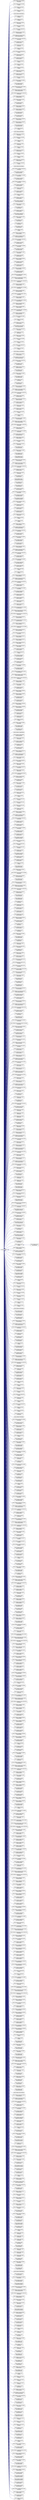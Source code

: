 digraph "Graphical Class Hierarchy"
{
 // LATEX_PDF_SIZE
  edge [fontname="Helvetica",fontsize="10",labelfontname="Helvetica",labelfontsize="10"];
  node [fontname="Helvetica",fontsize="10",shape=record];
  rankdir="LR";
  Node5507 [label="CompoundValidator",height=0.2,width=0.4,color="grey75", fillcolor="white", style="filled",tooltip=" "];
  Node5507 -> Node0 [dir="back",color="midnightblue",fontsize="10",style="solid",fontname="Helvetica"];
  Node0 [label="plotly.validators.area.hoverlabel.\lFontValidator",height=0.2,width=0.4,color="black", fillcolor="white", style="filled",URL="$classplotly_1_1validators_1_1area_1_1hoverlabel_1_1_font_validator.html",tooltip=" "];
  Node5507 -> Node5509 [dir="back",color="midnightblue",fontsize="10",style="solid",fontname="Helvetica"];
  Node5509 [label="plotly.validators.area.Hoverlabel\lValidator",height=0.2,width=0.4,color="black", fillcolor="white", style="filled",URL="$classplotly_1_1validators_1_1area_1_1_hoverlabel_validator.html",tooltip=" "];
  Node5507 -> Node5510 [dir="back",color="midnightblue",fontsize="10",style="solid",fontname="Helvetica"];
  Node5510 [label="plotly.validators.area.Marker\lValidator",height=0.2,width=0.4,color="black", fillcolor="white", style="filled",URL="$classplotly_1_1validators_1_1area_1_1_marker_validator.html",tooltip=" "];
  Node5507 -> Node5511 [dir="back",color="midnightblue",fontsize="10",style="solid",fontname="Helvetica"];
  Node5511 [label="plotly.validators.area.Stream\lValidator",height=0.2,width=0.4,color="black", fillcolor="white", style="filled",URL="$classplotly_1_1validators_1_1area_1_1_stream_validator.html",tooltip=" "];
  Node5507 -> Node5512 [dir="back",color="midnightblue",fontsize="10",style="solid",fontname="Helvetica"];
  Node5512 [label="plotly.validators.AreaValidator",height=0.2,width=0.4,color="black", fillcolor="white", style="filled",URL="$classplotly_1_1validators_1_1_area_validator.html",tooltip=" "];
  Node5507 -> Node5513 [dir="back",color="midnightblue",fontsize="10",style="solid",fontname="Helvetica"];
  Node5513 [label="plotly.validators.bar.Error\lXValidator",height=0.2,width=0.4,color="black", fillcolor="white", style="filled",URL="$classplotly_1_1validators_1_1bar_1_1_error_x_validator.html",tooltip=" "];
  Node5507 -> Node5514 [dir="back",color="midnightblue",fontsize="10",style="solid",fontname="Helvetica"];
  Node5514 [label="plotly.validators.bar.Error\lYValidator",height=0.2,width=0.4,color="black", fillcolor="white", style="filled",URL="$classplotly_1_1validators_1_1bar_1_1_error_y_validator.html",tooltip=" "];
  Node5507 -> Node5515 [dir="back",color="midnightblue",fontsize="10",style="solid",fontname="Helvetica"];
  Node5515 [label="plotly.validators.bar.hoverlabel.\lFontValidator",height=0.2,width=0.4,color="black", fillcolor="white", style="filled",URL="$classplotly_1_1validators_1_1bar_1_1hoverlabel_1_1_font_validator.html",tooltip=" "];
  Node5507 -> Node5516 [dir="back",color="midnightblue",fontsize="10",style="solid",fontname="Helvetica"];
  Node5516 [label="plotly.validators.bar.Hoverlabel\lValidator",height=0.2,width=0.4,color="black", fillcolor="white", style="filled",URL="$classplotly_1_1validators_1_1bar_1_1_hoverlabel_validator.html",tooltip=" "];
  Node5507 -> Node5517 [dir="back",color="midnightblue",fontsize="10",style="solid",fontname="Helvetica"];
  Node5517 [label="plotly.validators.bar.Insidetextfont\lValidator",height=0.2,width=0.4,color="black", fillcolor="white", style="filled",URL="$classplotly_1_1validators_1_1bar_1_1_insidetextfont_validator.html",tooltip=" "];
  Node5507 -> Node5518 [dir="back",color="midnightblue",fontsize="10",style="solid",fontname="Helvetica"];
  Node5518 [label="plotly.validators.bar.marker.colorbar.\lTickfontValidator",height=0.2,width=0.4,color="black", fillcolor="white", style="filled",URL="$classplotly_1_1validators_1_1bar_1_1marker_1_1colorbar_1_1_tickfont_validator.html",tooltip=" "];
  Node5507 -> Node5519 [dir="back",color="midnightblue",fontsize="10",style="solid",fontname="Helvetica"];
  Node5519 [label="plotly.validators.bar.marker.colorbar.\lTickformatstopValidator",height=0.2,width=0.4,color="black", fillcolor="white", style="filled",URL="$classplotly_1_1validators_1_1bar_1_1marker_1_1colorbar_1_1_tickformatstop_validator.html",tooltip=" "];
  Node5507 -> Node5520 [dir="back",color="midnightblue",fontsize="10",style="solid",fontname="Helvetica"];
  Node5520 [label="plotly.validators.bar.marker.colorbar.title.\lFontValidator",height=0.2,width=0.4,color="black", fillcolor="white", style="filled",URL="$classplotly_1_1validators_1_1bar_1_1marker_1_1colorbar_1_1title_1_1_font_validator.html",tooltip=" "];
  Node5507 -> Node5521 [dir="back",color="midnightblue",fontsize="10",style="solid",fontname="Helvetica"];
  Node5521 [label="plotly.validators.bar.marker.\lColorBarValidator",height=0.2,width=0.4,color="black", fillcolor="white", style="filled",URL="$classplotly_1_1validators_1_1bar_1_1marker_1_1_color_bar_validator.html",tooltip=" "];
  Node5507 -> Node5522 [dir="back",color="midnightblue",fontsize="10",style="solid",fontname="Helvetica"];
  Node5522 [label="plotly.validators.bar.marker.\lLineValidator",height=0.2,width=0.4,color="black", fillcolor="white", style="filled",URL="$classplotly_1_1validators_1_1bar_1_1marker_1_1_line_validator.html",tooltip=" "];
  Node5507 -> Node5523 [dir="back",color="midnightblue",fontsize="10",style="solid",fontname="Helvetica"];
  Node5523 [label="plotly.validators.bar.Marker\lValidator",height=0.2,width=0.4,color="black", fillcolor="white", style="filled",URL="$classplotly_1_1validators_1_1bar_1_1_marker_validator.html",tooltip=" "];
  Node5507 -> Node5524 [dir="back",color="midnightblue",fontsize="10",style="solid",fontname="Helvetica"];
  Node5524 [label="plotly.validators.bar.Outsidetextfont\lValidator",height=0.2,width=0.4,color="black", fillcolor="white", style="filled",URL="$classplotly_1_1validators_1_1bar_1_1_outsidetextfont_validator.html",tooltip=" "];
  Node5507 -> Node5525 [dir="back",color="midnightblue",fontsize="10",style="solid",fontname="Helvetica"];
  Node5525 [label="plotly.validators.bar.selected.\lMarkerValidator",height=0.2,width=0.4,color="black", fillcolor="white", style="filled",URL="$classplotly_1_1validators_1_1bar_1_1selected_1_1_marker_validator.html",tooltip=" "];
  Node5507 -> Node5526 [dir="back",color="midnightblue",fontsize="10",style="solid",fontname="Helvetica"];
  Node5526 [label="plotly.validators.bar.selected.\lTextfontValidator",height=0.2,width=0.4,color="black", fillcolor="white", style="filled",URL="$classplotly_1_1validators_1_1bar_1_1selected_1_1_textfont_validator.html",tooltip=" "];
  Node5507 -> Node5527 [dir="back",color="midnightblue",fontsize="10",style="solid",fontname="Helvetica"];
  Node5527 [label="plotly.validators.bar.Selected\lValidator",height=0.2,width=0.4,color="black", fillcolor="white", style="filled",URL="$classplotly_1_1validators_1_1bar_1_1_selected_validator.html",tooltip=" "];
  Node5507 -> Node5528 [dir="back",color="midnightblue",fontsize="10",style="solid",fontname="Helvetica"];
  Node5528 [label="plotly.validators.bar.Stream\lValidator",height=0.2,width=0.4,color="black", fillcolor="white", style="filled",URL="$classplotly_1_1validators_1_1bar_1_1_stream_validator.html",tooltip=" "];
  Node5507 -> Node5529 [dir="back",color="midnightblue",fontsize="10",style="solid",fontname="Helvetica"];
  Node5529 [label="plotly.validators.bar.Textfont\lValidator",height=0.2,width=0.4,color="black", fillcolor="white", style="filled",URL="$classplotly_1_1validators_1_1bar_1_1_textfont_validator.html",tooltip=" "];
  Node5507 -> Node5530 [dir="back",color="midnightblue",fontsize="10",style="solid",fontname="Helvetica"];
  Node5530 [label="plotly.validators.bar.unselected.\lMarkerValidator",height=0.2,width=0.4,color="black", fillcolor="white", style="filled",URL="$classplotly_1_1validators_1_1bar_1_1unselected_1_1_marker_validator.html",tooltip=" "];
  Node5507 -> Node5531 [dir="back",color="midnightblue",fontsize="10",style="solid",fontname="Helvetica"];
  Node5531 [label="plotly.validators.bar.unselected.\lTextfontValidator",height=0.2,width=0.4,color="black", fillcolor="white", style="filled",URL="$classplotly_1_1validators_1_1bar_1_1unselected_1_1_textfont_validator.html",tooltip=" "];
  Node5507 -> Node5532 [dir="back",color="midnightblue",fontsize="10",style="solid",fontname="Helvetica"];
  Node5532 [label="plotly.validators.bar.Unselected\lValidator",height=0.2,width=0.4,color="black", fillcolor="white", style="filled",URL="$classplotly_1_1validators_1_1bar_1_1_unselected_validator.html",tooltip=" "];
  Node5507 -> Node5533 [dir="back",color="midnightblue",fontsize="10",style="solid",fontname="Helvetica"];
  Node5533 [label="plotly.validators.barpolar.hoverlabel.\lFontValidator",height=0.2,width=0.4,color="black", fillcolor="white", style="filled",URL="$classplotly_1_1validators_1_1barpolar_1_1hoverlabel_1_1_font_validator.html",tooltip=" "];
  Node5507 -> Node5534 [dir="back",color="midnightblue",fontsize="10",style="solid",fontname="Helvetica"];
  Node5534 [label="plotly.validators.barpolar.\lHoverlabelValidator",height=0.2,width=0.4,color="black", fillcolor="white", style="filled",URL="$classplotly_1_1validators_1_1barpolar_1_1_hoverlabel_validator.html",tooltip=" "];
  Node5507 -> Node5535 [dir="back",color="midnightblue",fontsize="10",style="solid",fontname="Helvetica"];
  Node5535 [label="plotly.validators.barpolar.marker.colorbar.\lTickfontValidator",height=0.2,width=0.4,color="black", fillcolor="white", style="filled",URL="$classplotly_1_1validators_1_1barpolar_1_1marker_1_1colorbar_1_1_tickfont_validator.html",tooltip=" "];
  Node5507 -> Node5536 [dir="back",color="midnightblue",fontsize="10",style="solid",fontname="Helvetica"];
  Node5536 [label="plotly.validators.barpolar.marker.colorbar.\lTickformatstopValidator",height=0.2,width=0.4,color="black", fillcolor="white", style="filled",URL="$classplotly_1_1validators_1_1barpolar_1_1marker_1_1colorbar_1_1_tickformatstop_validator.html",tooltip=" "];
  Node5507 -> Node5537 [dir="back",color="midnightblue",fontsize="10",style="solid",fontname="Helvetica"];
  Node5537 [label="plotly.validators.barpolar.marker.colorbar.title.\lFontValidator",height=0.2,width=0.4,color="black", fillcolor="white", style="filled",URL="$classplotly_1_1validators_1_1barpolar_1_1marker_1_1colorbar_1_1title_1_1_font_validator.html",tooltip=" "];
  Node5507 -> Node5538 [dir="back",color="midnightblue",fontsize="10",style="solid",fontname="Helvetica"];
  Node5538 [label="plotly.validators.barpolar.marker.\lColorBarValidator",height=0.2,width=0.4,color="black", fillcolor="white", style="filled",URL="$classplotly_1_1validators_1_1barpolar_1_1marker_1_1_color_bar_validator.html",tooltip=" "];
  Node5507 -> Node5539 [dir="back",color="midnightblue",fontsize="10",style="solid",fontname="Helvetica"];
  Node5539 [label="plotly.validators.barpolar.marker.\lLineValidator",height=0.2,width=0.4,color="black", fillcolor="white", style="filled",URL="$classplotly_1_1validators_1_1barpolar_1_1marker_1_1_line_validator.html",tooltip=" "];
  Node5507 -> Node5540 [dir="back",color="midnightblue",fontsize="10",style="solid",fontname="Helvetica"];
  Node5540 [label="plotly.validators.barpolar.\lMarkerValidator",height=0.2,width=0.4,color="black", fillcolor="white", style="filled",URL="$classplotly_1_1validators_1_1barpolar_1_1_marker_validator.html",tooltip=" "];
  Node5507 -> Node5541 [dir="back",color="midnightblue",fontsize="10",style="solid",fontname="Helvetica"];
  Node5541 [label="plotly.validators.barpolar.selected.\lMarkerValidator",height=0.2,width=0.4,color="black", fillcolor="white", style="filled",URL="$classplotly_1_1validators_1_1barpolar_1_1selected_1_1_marker_validator.html",tooltip=" "];
  Node5507 -> Node5542 [dir="back",color="midnightblue",fontsize="10",style="solid",fontname="Helvetica"];
  Node5542 [label="plotly.validators.barpolar.selected.\lTextfontValidator",height=0.2,width=0.4,color="black", fillcolor="white", style="filled",URL="$classplotly_1_1validators_1_1barpolar_1_1selected_1_1_textfont_validator.html",tooltip=" "];
  Node5507 -> Node5543 [dir="back",color="midnightblue",fontsize="10",style="solid",fontname="Helvetica"];
  Node5543 [label="plotly.validators.barpolar.\lSelectedValidator",height=0.2,width=0.4,color="black", fillcolor="white", style="filled",URL="$classplotly_1_1validators_1_1barpolar_1_1_selected_validator.html",tooltip=" "];
  Node5507 -> Node5544 [dir="back",color="midnightblue",fontsize="10",style="solid",fontname="Helvetica"];
  Node5544 [label="plotly.validators.barpolar.\lStreamValidator",height=0.2,width=0.4,color="black", fillcolor="white", style="filled",URL="$classplotly_1_1validators_1_1barpolar_1_1_stream_validator.html",tooltip=" "];
  Node5507 -> Node5545 [dir="back",color="midnightblue",fontsize="10",style="solid",fontname="Helvetica"];
  Node5545 [label="plotly.validators.barpolar.unselected.\lMarkerValidator",height=0.2,width=0.4,color="black", fillcolor="white", style="filled",URL="$classplotly_1_1validators_1_1barpolar_1_1unselected_1_1_marker_validator.html",tooltip=" "];
  Node5507 -> Node5546 [dir="back",color="midnightblue",fontsize="10",style="solid",fontname="Helvetica"];
  Node5546 [label="plotly.validators.barpolar.unselected.\lTextfontValidator",height=0.2,width=0.4,color="black", fillcolor="white", style="filled",URL="$classplotly_1_1validators_1_1barpolar_1_1unselected_1_1_textfont_validator.html",tooltip=" "];
  Node5507 -> Node5547 [dir="back",color="midnightblue",fontsize="10",style="solid",fontname="Helvetica"];
  Node5547 [label="plotly.validators.barpolar.\lUnselectedValidator",height=0.2,width=0.4,color="black", fillcolor="white", style="filled",URL="$classplotly_1_1validators_1_1barpolar_1_1_unselected_validator.html",tooltip=" "];
  Node5507 -> Node5548 [dir="back",color="midnightblue",fontsize="10",style="solid",fontname="Helvetica"];
  Node5548 [label="plotly.validators.Barpolar\lValidator",height=0.2,width=0.4,color="black", fillcolor="white", style="filled",URL="$classplotly_1_1validators_1_1_barpolar_validator.html",tooltip=" "];
  Node5507 -> Node5549 [dir="back",color="midnightblue",fontsize="10",style="solid",fontname="Helvetica"];
  Node5549 [label="plotly.validators.BarValidator",height=0.2,width=0.4,color="black", fillcolor="white", style="filled",URL="$classplotly_1_1validators_1_1_bar_validator.html",tooltip=" "];
  Node5507 -> Node5550 [dir="back",color="midnightblue",fontsize="10",style="solid",fontname="Helvetica"];
  Node5550 [label="plotly.validators.box.hoverlabel.\lFontValidator",height=0.2,width=0.4,color="black", fillcolor="white", style="filled",URL="$classplotly_1_1validators_1_1box_1_1hoverlabel_1_1_font_validator.html",tooltip=" "];
  Node5507 -> Node5551 [dir="back",color="midnightblue",fontsize="10",style="solid",fontname="Helvetica"];
  Node5551 [label="plotly.validators.box.Hoverlabel\lValidator",height=0.2,width=0.4,color="black", fillcolor="white", style="filled",URL="$classplotly_1_1validators_1_1box_1_1_hoverlabel_validator.html",tooltip=" "];
  Node5507 -> Node5552 [dir="back",color="midnightblue",fontsize="10",style="solid",fontname="Helvetica"];
  Node5552 [label="plotly.validators.box.Line\lValidator",height=0.2,width=0.4,color="black", fillcolor="white", style="filled",URL="$classplotly_1_1validators_1_1box_1_1_line_validator.html",tooltip=" "];
  Node5507 -> Node5553 [dir="back",color="midnightblue",fontsize="10",style="solid",fontname="Helvetica"];
  Node5553 [label="plotly.validators.box.marker.\lLineValidator",height=0.2,width=0.4,color="black", fillcolor="white", style="filled",URL="$classplotly_1_1validators_1_1box_1_1marker_1_1_line_validator.html",tooltip=" "];
  Node5507 -> Node5554 [dir="back",color="midnightblue",fontsize="10",style="solid",fontname="Helvetica"];
  Node5554 [label="plotly.validators.box.Marker\lValidator",height=0.2,width=0.4,color="black", fillcolor="white", style="filled",URL="$classplotly_1_1validators_1_1box_1_1_marker_validator.html",tooltip=" "];
  Node5507 -> Node5555 [dir="back",color="midnightblue",fontsize="10",style="solid",fontname="Helvetica"];
  Node5555 [label="plotly.validators.box.selected.\lMarkerValidator",height=0.2,width=0.4,color="black", fillcolor="white", style="filled",URL="$classplotly_1_1validators_1_1box_1_1selected_1_1_marker_validator.html",tooltip=" "];
  Node5507 -> Node5556 [dir="back",color="midnightblue",fontsize="10",style="solid",fontname="Helvetica"];
  Node5556 [label="plotly.validators.box.Selected\lValidator",height=0.2,width=0.4,color="black", fillcolor="white", style="filled",URL="$classplotly_1_1validators_1_1box_1_1_selected_validator.html",tooltip=" "];
  Node5507 -> Node5557 [dir="back",color="midnightblue",fontsize="10",style="solid",fontname="Helvetica"];
  Node5557 [label="plotly.validators.box.Stream\lValidator",height=0.2,width=0.4,color="black", fillcolor="white", style="filled",URL="$classplotly_1_1validators_1_1box_1_1_stream_validator.html",tooltip=" "];
  Node5507 -> Node5558 [dir="back",color="midnightblue",fontsize="10",style="solid",fontname="Helvetica"];
  Node5558 [label="plotly.validators.box.unselected.\lMarkerValidator",height=0.2,width=0.4,color="black", fillcolor="white", style="filled",URL="$classplotly_1_1validators_1_1box_1_1unselected_1_1_marker_validator.html",tooltip=" "];
  Node5507 -> Node5559 [dir="back",color="midnightblue",fontsize="10",style="solid",fontname="Helvetica"];
  Node5559 [label="plotly.validators.box.Unselected\lValidator",height=0.2,width=0.4,color="black", fillcolor="white", style="filled",URL="$classplotly_1_1validators_1_1box_1_1_unselected_validator.html",tooltip=" "];
  Node5507 -> Node5560 [dir="back",color="midnightblue",fontsize="10",style="solid",fontname="Helvetica"];
  Node5560 [label="plotly.validators.BoxValidator",height=0.2,width=0.4,color="black", fillcolor="white", style="filled",URL="$classplotly_1_1validators_1_1_box_validator.html",tooltip=" "];
  Node5507 -> Node5561 [dir="back",color="midnightblue",fontsize="10",style="solid",fontname="Helvetica"];
  Node5561 [label="plotly.validators.candlestick.decreasing.\lLineValidator",height=0.2,width=0.4,color="black", fillcolor="white", style="filled",URL="$classplotly_1_1validators_1_1candlestick_1_1decreasing_1_1_line_validator.html",tooltip=" "];
  Node5507 -> Node5562 [dir="back",color="midnightblue",fontsize="10",style="solid",fontname="Helvetica"];
  Node5562 [label="plotly.validators.candlestick.\lDecreasingValidator",height=0.2,width=0.4,color="black", fillcolor="white", style="filled",URL="$classplotly_1_1validators_1_1candlestick_1_1_decreasing_validator.html",tooltip=" "];
  Node5507 -> Node5563 [dir="back",color="midnightblue",fontsize="10",style="solid",fontname="Helvetica"];
  Node5563 [label="plotly.validators.candlestick.hoverlabel.\lFontValidator",height=0.2,width=0.4,color="black", fillcolor="white", style="filled",URL="$classplotly_1_1validators_1_1candlestick_1_1hoverlabel_1_1_font_validator.html",tooltip=" "];
  Node5507 -> Node5564 [dir="back",color="midnightblue",fontsize="10",style="solid",fontname="Helvetica"];
  Node5564 [label="plotly.validators.candlestick.\lHoverlabelValidator",height=0.2,width=0.4,color="black", fillcolor="white", style="filled",URL="$classplotly_1_1validators_1_1candlestick_1_1_hoverlabel_validator.html",tooltip=" "];
  Node5507 -> Node5565 [dir="back",color="midnightblue",fontsize="10",style="solid",fontname="Helvetica"];
  Node5565 [label="plotly.validators.candlestick.increasing.\lLineValidator",height=0.2,width=0.4,color="black", fillcolor="white", style="filled",URL="$classplotly_1_1validators_1_1candlestick_1_1increasing_1_1_line_validator.html",tooltip=" "];
  Node5507 -> Node5566 [dir="back",color="midnightblue",fontsize="10",style="solid",fontname="Helvetica"];
  Node5566 [label="plotly.validators.candlestick.\lIncreasingValidator",height=0.2,width=0.4,color="black", fillcolor="white", style="filled",URL="$classplotly_1_1validators_1_1candlestick_1_1_increasing_validator.html",tooltip=" "];
  Node5507 -> Node5567 [dir="back",color="midnightblue",fontsize="10",style="solid",fontname="Helvetica"];
  Node5567 [label="plotly.validators.candlestick.\lLineValidator",height=0.2,width=0.4,color="black", fillcolor="white", style="filled",URL="$classplotly_1_1validators_1_1candlestick_1_1_line_validator.html",tooltip=" "];
  Node5507 -> Node5568 [dir="back",color="midnightblue",fontsize="10",style="solid",fontname="Helvetica"];
  Node5568 [label="plotly.validators.candlestick.\lStreamValidator",height=0.2,width=0.4,color="black", fillcolor="white", style="filled",URL="$classplotly_1_1validators_1_1candlestick_1_1_stream_validator.html",tooltip=" "];
  Node5507 -> Node5569 [dir="back",color="midnightblue",fontsize="10",style="solid",fontname="Helvetica"];
  Node5569 [label="plotly.validators.Candlestick\lValidator",height=0.2,width=0.4,color="black", fillcolor="white", style="filled",URL="$classplotly_1_1validators_1_1_candlestick_validator.html",tooltip=" "];
  Node5507 -> Node5570 [dir="back",color="midnightblue",fontsize="10",style="solid",fontname="Helvetica"];
  Node5570 [label="plotly.validators.carpet.aaxis.\lTickfontValidator",height=0.2,width=0.4,color="black", fillcolor="white", style="filled",URL="$classplotly_1_1validators_1_1carpet_1_1aaxis_1_1_tickfont_validator.html",tooltip=" "];
  Node5507 -> Node5571 [dir="back",color="midnightblue",fontsize="10",style="solid",fontname="Helvetica"];
  Node5571 [label="plotly.validators.carpet.aaxis.\lTickformatstopValidator",height=0.2,width=0.4,color="black", fillcolor="white", style="filled",URL="$classplotly_1_1validators_1_1carpet_1_1aaxis_1_1_tickformatstop_validator.html",tooltip=" "];
  Node5507 -> Node5572 [dir="back",color="midnightblue",fontsize="10",style="solid",fontname="Helvetica"];
  Node5572 [label="plotly.validators.carpet.aaxis.title.\lFontValidator",height=0.2,width=0.4,color="black", fillcolor="white", style="filled",URL="$classplotly_1_1validators_1_1carpet_1_1aaxis_1_1title_1_1_font_validator.html",tooltip=" "];
  Node5507 -> Node5573 [dir="back",color="midnightblue",fontsize="10",style="solid",fontname="Helvetica"];
  Node5573 [label="plotly.validators.carpet.\lAaxisValidator",height=0.2,width=0.4,color="black", fillcolor="white", style="filled",URL="$classplotly_1_1validators_1_1carpet_1_1_aaxis_validator.html",tooltip=" "];
  Node5507 -> Node5574 [dir="back",color="midnightblue",fontsize="10",style="solid",fontname="Helvetica"];
  Node5574 [label="plotly.validators.carpet.baxis.\lTickfontValidator",height=0.2,width=0.4,color="black", fillcolor="white", style="filled",URL="$classplotly_1_1validators_1_1carpet_1_1baxis_1_1_tickfont_validator.html",tooltip=" "];
  Node5507 -> Node5575 [dir="back",color="midnightblue",fontsize="10",style="solid",fontname="Helvetica"];
  Node5575 [label="plotly.validators.carpet.baxis.\lTickformatstopValidator",height=0.2,width=0.4,color="black", fillcolor="white", style="filled",URL="$classplotly_1_1validators_1_1carpet_1_1baxis_1_1_tickformatstop_validator.html",tooltip=" "];
  Node5507 -> Node5576 [dir="back",color="midnightblue",fontsize="10",style="solid",fontname="Helvetica"];
  Node5576 [label="plotly.validators.carpet.baxis.title.\lFontValidator",height=0.2,width=0.4,color="black", fillcolor="white", style="filled",URL="$classplotly_1_1validators_1_1carpet_1_1baxis_1_1title_1_1_font_validator.html",tooltip=" "];
  Node5507 -> Node5577 [dir="back",color="midnightblue",fontsize="10",style="solid",fontname="Helvetica"];
  Node5577 [label="plotly.validators.carpet.\lBaxisValidator",height=0.2,width=0.4,color="black", fillcolor="white", style="filled",URL="$classplotly_1_1validators_1_1carpet_1_1_baxis_validator.html",tooltip=" "];
  Node5507 -> Node5578 [dir="back",color="midnightblue",fontsize="10",style="solid",fontname="Helvetica"];
  Node5578 [label="plotly.validators.carpet.\lFontValidator",height=0.2,width=0.4,color="black", fillcolor="white", style="filled",URL="$classplotly_1_1validators_1_1carpet_1_1_font_validator.html",tooltip=" "];
  Node5507 -> Node5579 [dir="back",color="midnightblue",fontsize="10",style="solid",fontname="Helvetica"];
  Node5579 [label="plotly.validators.carpet.\lStreamValidator",height=0.2,width=0.4,color="black", fillcolor="white", style="filled",URL="$classplotly_1_1validators_1_1carpet_1_1_stream_validator.html",tooltip=" "];
  Node5507 -> Node5580 [dir="back",color="midnightblue",fontsize="10",style="solid",fontname="Helvetica"];
  Node5580 [label="plotly.validators.Carpet\lValidator",height=0.2,width=0.4,color="black", fillcolor="white", style="filled",URL="$classplotly_1_1validators_1_1_carpet_validator.html",tooltip=" "];
  Node5507 -> Node5581 [dir="back",color="midnightblue",fontsize="10",style="solid",fontname="Helvetica"];
  Node5581 [label="plotly.validators.choropleth.colorbar.\lTickfontValidator",height=0.2,width=0.4,color="black", fillcolor="white", style="filled",URL="$classplotly_1_1validators_1_1choropleth_1_1colorbar_1_1_tickfont_validator.html",tooltip=" "];
  Node5507 -> Node5582 [dir="back",color="midnightblue",fontsize="10",style="solid",fontname="Helvetica"];
  Node5582 [label="plotly.validators.choropleth.colorbar.\lTickformatstopValidator",height=0.2,width=0.4,color="black", fillcolor="white", style="filled",URL="$classplotly_1_1validators_1_1choropleth_1_1colorbar_1_1_tickformatstop_validator.html",tooltip=" "];
  Node5507 -> Node5583 [dir="back",color="midnightblue",fontsize="10",style="solid",fontname="Helvetica"];
  Node5583 [label="plotly.validators.choropleth.colorbar.title.\lFontValidator",height=0.2,width=0.4,color="black", fillcolor="white", style="filled",URL="$classplotly_1_1validators_1_1choropleth_1_1colorbar_1_1title_1_1_font_validator.html",tooltip=" "];
  Node5507 -> Node5584 [dir="back",color="midnightblue",fontsize="10",style="solid",fontname="Helvetica"];
  Node5584 [label="plotly.validators.choropleth.\lColorBarValidator",height=0.2,width=0.4,color="black", fillcolor="white", style="filled",URL="$classplotly_1_1validators_1_1choropleth_1_1_color_bar_validator.html",tooltip=" "];
  Node5507 -> Node5585 [dir="back",color="midnightblue",fontsize="10",style="solid",fontname="Helvetica"];
  Node5585 [label="plotly.validators.choropleth.hoverlabel.\lFontValidator",height=0.2,width=0.4,color="black", fillcolor="white", style="filled",URL="$classplotly_1_1validators_1_1choropleth_1_1hoverlabel_1_1_font_validator.html",tooltip=" "];
  Node5507 -> Node5586 [dir="back",color="midnightblue",fontsize="10",style="solid",fontname="Helvetica"];
  Node5586 [label="plotly.validators.choropleth.\lHoverlabelValidator",height=0.2,width=0.4,color="black", fillcolor="white", style="filled",URL="$classplotly_1_1validators_1_1choropleth_1_1_hoverlabel_validator.html",tooltip=" "];
  Node5507 -> Node5587 [dir="back",color="midnightblue",fontsize="10",style="solid",fontname="Helvetica"];
  Node5587 [label="plotly.validators.choropleth.marker.\lLineValidator",height=0.2,width=0.4,color="black", fillcolor="white", style="filled",URL="$classplotly_1_1validators_1_1choropleth_1_1marker_1_1_line_validator.html",tooltip=" "];
  Node5507 -> Node5588 [dir="back",color="midnightblue",fontsize="10",style="solid",fontname="Helvetica"];
  Node5588 [label="plotly.validators.choropleth.\lMarkerValidator",height=0.2,width=0.4,color="black", fillcolor="white", style="filled",URL="$classplotly_1_1validators_1_1choropleth_1_1_marker_validator.html",tooltip=" "];
  Node5507 -> Node5589 [dir="back",color="midnightblue",fontsize="10",style="solid",fontname="Helvetica"];
  Node5589 [label="plotly.validators.choropleth.selected.\lMarkerValidator",height=0.2,width=0.4,color="black", fillcolor="white", style="filled",URL="$classplotly_1_1validators_1_1choropleth_1_1selected_1_1_marker_validator.html",tooltip=" "];
  Node5507 -> Node5590 [dir="back",color="midnightblue",fontsize="10",style="solid",fontname="Helvetica"];
  Node5590 [label="plotly.validators.choropleth.\lSelectedValidator",height=0.2,width=0.4,color="black", fillcolor="white", style="filled",URL="$classplotly_1_1validators_1_1choropleth_1_1_selected_validator.html",tooltip=" "];
  Node5507 -> Node5591 [dir="back",color="midnightblue",fontsize="10",style="solid",fontname="Helvetica"];
  Node5591 [label="plotly.validators.choropleth.\lStreamValidator",height=0.2,width=0.4,color="black", fillcolor="white", style="filled",URL="$classplotly_1_1validators_1_1choropleth_1_1_stream_validator.html",tooltip=" "];
  Node5507 -> Node5592 [dir="back",color="midnightblue",fontsize="10",style="solid",fontname="Helvetica"];
  Node5592 [label="plotly.validators.choropleth.unselected.\lMarkerValidator",height=0.2,width=0.4,color="black", fillcolor="white", style="filled",URL="$classplotly_1_1validators_1_1choropleth_1_1unselected_1_1_marker_validator.html",tooltip=" "];
  Node5507 -> Node5593 [dir="back",color="midnightblue",fontsize="10",style="solid",fontname="Helvetica"];
  Node5593 [label="plotly.validators.choropleth.\lUnselectedValidator",height=0.2,width=0.4,color="black", fillcolor="white", style="filled",URL="$classplotly_1_1validators_1_1choropleth_1_1_unselected_validator.html",tooltip=" "];
  Node5507 -> Node5594 [dir="back",color="midnightblue",fontsize="10",style="solid",fontname="Helvetica"];
  Node5594 [label="plotly.validators.choroplethmapbox.colorbar.\lTickfontValidator",height=0.2,width=0.4,color="black", fillcolor="white", style="filled",URL="$classplotly_1_1validators_1_1choroplethmapbox_1_1colorbar_1_1_tickfont_validator.html",tooltip=" "];
  Node5507 -> Node5595 [dir="back",color="midnightblue",fontsize="10",style="solid",fontname="Helvetica"];
  Node5595 [label="plotly.validators.choroplethmapbox.colorbar.\lTickformatstopValidator",height=0.2,width=0.4,color="black", fillcolor="white", style="filled",URL="$classplotly_1_1validators_1_1choroplethmapbox_1_1colorbar_1_1_tickformatstop_validator.html",tooltip=" "];
  Node5507 -> Node5596 [dir="back",color="midnightblue",fontsize="10",style="solid",fontname="Helvetica"];
  Node5596 [label="plotly.validators.choroplethmapbox.colorbar.title.\lFontValidator",height=0.2,width=0.4,color="black", fillcolor="white", style="filled",URL="$classplotly_1_1validators_1_1choroplethmapbox_1_1colorbar_1_1title_1_1_font_validator.html",tooltip=" "];
  Node5507 -> Node5597 [dir="back",color="midnightblue",fontsize="10",style="solid",fontname="Helvetica"];
  Node5597 [label="plotly.validators.choroplethmapbox.\lColorBarValidator",height=0.2,width=0.4,color="black", fillcolor="white", style="filled",URL="$classplotly_1_1validators_1_1choroplethmapbox_1_1_color_bar_validator.html",tooltip=" "];
  Node5507 -> Node5598 [dir="back",color="midnightblue",fontsize="10",style="solid",fontname="Helvetica"];
  Node5598 [label="plotly.validators.choroplethmapbox.hoverlabel.\lFontValidator",height=0.2,width=0.4,color="black", fillcolor="white", style="filled",URL="$classplotly_1_1validators_1_1choroplethmapbox_1_1hoverlabel_1_1_font_validator.html",tooltip=" "];
  Node5507 -> Node5599 [dir="back",color="midnightblue",fontsize="10",style="solid",fontname="Helvetica"];
  Node5599 [label="plotly.validators.choroplethmapbox.\lHoverlabelValidator",height=0.2,width=0.4,color="black", fillcolor="white", style="filled",URL="$classplotly_1_1validators_1_1choroplethmapbox_1_1_hoverlabel_validator.html",tooltip=" "];
  Node5507 -> Node5600 [dir="back",color="midnightblue",fontsize="10",style="solid",fontname="Helvetica"];
  Node5600 [label="plotly.validators.choroplethmapbox.marker.\lLineValidator",height=0.2,width=0.4,color="black", fillcolor="white", style="filled",URL="$classplotly_1_1validators_1_1choroplethmapbox_1_1marker_1_1_line_validator.html",tooltip=" "];
  Node5507 -> Node5601 [dir="back",color="midnightblue",fontsize="10",style="solid",fontname="Helvetica"];
  Node5601 [label="plotly.validators.choroplethmapbox.\lMarkerValidator",height=0.2,width=0.4,color="black", fillcolor="white", style="filled",URL="$classplotly_1_1validators_1_1choroplethmapbox_1_1_marker_validator.html",tooltip=" "];
  Node5507 -> Node5602 [dir="back",color="midnightblue",fontsize="10",style="solid",fontname="Helvetica"];
  Node5602 [label="plotly.validators.choroplethmapbox.selected.\lMarkerValidator",height=0.2,width=0.4,color="black", fillcolor="white", style="filled",URL="$classplotly_1_1validators_1_1choroplethmapbox_1_1selected_1_1_marker_validator.html",tooltip=" "];
  Node5507 -> Node5603 [dir="back",color="midnightblue",fontsize="10",style="solid",fontname="Helvetica"];
  Node5603 [label="plotly.validators.choroplethmapbox.\lSelectedValidator",height=0.2,width=0.4,color="black", fillcolor="white", style="filled",URL="$classplotly_1_1validators_1_1choroplethmapbox_1_1_selected_validator.html",tooltip=" "];
  Node5507 -> Node5604 [dir="back",color="midnightblue",fontsize="10",style="solid",fontname="Helvetica"];
  Node5604 [label="plotly.validators.choroplethmapbox.\lStreamValidator",height=0.2,width=0.4,color="black", fillcolor="white", style="filled",URL="$classplotly_1_1validators_1_1choroplethmapbox_1_1_stream_validator.html",tooltip=" "];
  Node5507 -> Node5605 [dir="back",color="midnightblue",fontsize="10",style="solid",fontname="Helvetica"];
  Node5605 [label="plotly.validators.choroplethmapbox.unselected.\lMarkerValidator",height=0.2,width=0.4,color="black", fillcolor="white", style="filled",URL="$classplotly_1_1validators_1_1choroplethmapbox_1_1unselected_1_1_marker_validator.html",tooltip=" "];
  Node5507 -> Node5606 [dir="back",color="midnightblue",fontsize="10",style="solid",fontname="Helvetica"];
  Node5606 [label="plotly.validators.choroplethmapbox.\lUnselectedValidator",height=0.2,width=0.4,color="black", fillcolor="white", style="filled",URL="$classplotly_1_1validators_1_1choroplethmapbox_1_1_unselected_validator.html",tooltip=" "];
  Node5507 -> Node5607 [dir="back",color="midnightblue",fontsize="10",style="solid",fontname="Helvetica"];
  Node5607 [label="plotly.validators.Choroplethmapbox\lValidator",height=0.2,width=0.4,color="black", fillcolor="white", style="filled",URL="$classplotly_1_1validators_1_1_choroplethmapbox_validator.html",tooltip=" "];
  Node5507 -> Node5608 [dir="back",color="midnightblue",fontsize="10",style="solid",fontname="Helvetica"];
  Node5608 [label="plotly.validators.Choropleth\lValidator",height=0.2,width=0.4,color="black", fillcolor="white", style="filled",URL="$classplotly_1_1validators_1_1_choropleth_validator.html",tooltip=" "];
  Node5507 -> Node5609 [dir="back",color="midnightblue",fontsize="10",style="solid",fontname="Helvetica"];
  Node5609 [label="plotly.validators.cone.colorbar.\lTickfontValidator",height=0.2,width=0.4,color="black", fillcolor="white", style="filled",URL="$classplotly_1_1validators_1_1cone_1_1colorbar_1_1_tickfont_validator.html",tooltip=" "];
  Node5507 -> Node5610 [dir="back",color="midnightblue",fontsize="10",style="solid",fontname="Helvetica"];
  Node5610 [label="plotly.validators.cone.colorbar.\lTickformatstopValidator",height=0.2,width=0.4,color="black", fillcolor="white", style="filled",URL="$classplotly_1_1validators_1_1cone_1_1colorbar_1_1_tickformatstop_validator.html",tooltip=" "];
  Node5507 -> Node5611 [dir="back",color="midnightblue",fontsize="10",style="solid",fontname="Helvetica"];
  Node5611 [label="plotly.validators.cone.colorbar.title.\lFontValidator",height=0.2,width=0.4,color="black", fillcolor="white", style="filled",URL="$classplotly_1_1validators_1_1cone_1_1colorbar_1_1title_1_1_font_validator.html",tooltip=" "];
  Node5507 -> Node5612 [dir="back",color="midnightblue",fontsize="10",style="solid",fontname="Helvetica"];
  Node5612 [label="plotly.validators.cone.Color\lBarValidator",height=0.2,width=0.4,color="black", fillcolor="white", style="filled",URL="$classplotly_1_1validators_1_1cone_1_1_color_bar_validator.html",tooltip=" "];
  Node5507 -> Node5613 [dir="back",color="midnightblue",fontsize="10",style="solid",fontname="Helvetica"];
  Node5613 [label="plotly.validators.cone.hoverlabel.\lFontValidator",height=0.2,width=0.4,color="black", fillcolor="white", style="filled",URL="$classplotly_1_1validators_1_1cone_1_1hoverlabel_1_1_font_validator.html",tooltip=" "];
  Node5507 -> Node5614 [dir="back",color="midnightblue",fontsize="10",style="solid",fontname="Helvetica"];
  Node5614 [label="plotly.validators.cone.Hoverlabel\lValidator",height=0.2,width=0.4,color="black", fillcolor="white", style="filled",URL="$classplotly_1_1validators_1_1cone_1_1_hoverlabel_validator.html",tooltip=" "];
  Node5507 -> Node5615 [dir="back",color="midnightblue",fontsize="10",style="solid",fontname="Helvetica"];
  Node5615 [label="plotly.validators.cone.Lighting\lValidator",height=0.2,width=0.4,color="black", fillcolor="white", style="filled",URL="$classplotly_1_1validators_1_1cone_1_1_lighting_validator.html",tooltip=" "];
  Node5507 -> Node5616 [dir="back",color="midnightblue",fontsize="10",style="solid",fontname="Helvetica"];
  Node5616 [label="plotly.validators.cone.Lightposition\lValidator",height=0.2,width=0.4,color="black", fillcolor="white", style="filled",URL="$classplotly_1_1validators_1_1cone_1_1_lightposition_validator.html",tooltip=" "];
  Node5507 -> Node5617 [dir="back",color="midnightblue",fontsize="10",style="solid",fontname="Helvetica"];
  Node5617 [label="plotly.validators.cone.Stream\lValidator",height=0.2,width=0.4,color="black", fillcolor="white", style="filled",URL="$classplotly_1_1validators_1_1cone_1_1_stream_validator.html",tooltip=" "];
  Node5507 -> Node5618 [dir="back",color="midnightblue",fontsize="10",style="solid",fontname="Helvetica"];
  Node5618 [label="plotly.validators.ConeValidator",height=0.2,width=0.4,color="black", fillcolor="white", style="filled",URL="$classplotly_1_1validators_1_1_cone_validator.html",tooltip=" "];
  Node5507 -> Node5619 [dir="back",color="midnightblue",fontsize="10",style="solid",fontname="Helvetica"];
  Node5619 [label="plotly.validators.contour.colorbar.\lTickfontValidator",height=0.2,width=0.4,color="black", fillcolor="white", style="filled",URL="$classplotly_1_1validators_1_1contour_1_1colorbar_1_1_tickfont_validator.html",tooltip=" "];
  Node5507 -> Node5620 [dir="back",color="midnightblue",fontsize="10",style="solid",fontname="Helvetica"];
  Node5620 [label="plotly.validators.contour.colorbar.\lTickformatstopValidator",height=0.2,width=0.4,color="black", fillcolor="white", style="filled",URL="$classplotly_1_1validators_1_1contour_1_1colorbar_1_1_tickformatstop_validator.html",tooltip=" "];
  Node5507 -> Node5621 [dir="back",color="midnightblue",fontsize="10",style="solid",fontname="Helvetica"];
  Node5621 [label="plotly.validators.contour.colorbar.title.\lFontValidator",height=0.2,width=0.4,color="black", fillcolor="white", style="filled",URL="$classplotly_1_1validators_1_1contour_1_1colorbar_1_1title_1_1_font_validator.html",tooltip=" "];
  Node5507 -> Node5622 [dir="back",color="midnightblue",fontsize="10",style="solid",fontname="Helvetica"];
  Node5622 [label="plotly.validators.contour.\lColorBarValidator",height=0.2,width=0.4,color="black", fillcolor="white", style="filled",URL="$classplotly_1_1validators_1_1contour_1_1_color_bar_validator.html",tooltip=" "];
  Node5507 -> Node5623 [dir="back",color="midnightblue",fontsize="10",style="solid",fontname="Helvetica"];
  Node5623 [label="plotly.validators.contour.contours.\lLabelfontValidator",height=0.2,width=0.4,color="black", fillcolor="white", style="filled",URL="$classplotly_1_1validators_1_1contour_1_1contours_1_1_labelfont_validator.html",tooltip=" "];
  Node5507 -> Node5624 [dir="back",color="midnightblue",fontsize="10",style="solid",fontname="Helvetica"];
  Node5624 [label="plotly.validators.contour.\lContoursValidator",height=0.2,width=0.4,color="black", fillcolor="white", style="filled",URL="$classplotly_1_1validators_1_1contour_1_1_contours_validator.html",tooltip=" "];
  Node5507 -> Node5625 [dir="back",color="midnightblue",fontsize="10",style="solid",fontname="Helvetica"];
  Node5625 [label="plotly.validators.contour.hoverlabel.\lFontValidator",height=0.2,width=0.4,color="black", fillcolor="white", style="filled",URL="$classplotly_1_1validators_1_1contour_1_1hoverlabel_1_1_font_validator.html",tooltip=" "];
  Node5507 -> Node5626 [dir="back",color="midnightblue",fontsize="10",style="solid",fontname="Helvetica"];
  Node5626 [label="plotly.validators.contour.\lHoverlabelValidator",height=0.2,width=0.4,color="black", fillcolor="white", style="filled",URL="$classplotly_1_1validators_1_1contour_1_1_hoverlabel_validator.html",tooltip=" "];
  Node5507 -> Node5627 [dir="back",color="midnightblue",fontsize="10",style="solid",fontname="Helvetica"];
  Node5627 [label="plotly.validators.contour.\lLineValidator",height=0.2,width=0.4,color="black", fillcolor="white", style="filled",URL="$classplotly_1_1validators_1_1contour_1_1_line_validator.html",tooltip=" "];
  Node5507 -> Node5628 [dir="back",color="midnightblue",fontsize="10",style="solid",fontname="Helvetica"];
  Node5628 [label="plotly.validators.contour.\lStreamValidator",height=0.2,width=0.4,color="black", fillcolor="white", style="filled",URL="$classplotly_1_1validators_1_1contour_1_1_stream_validator.html",tooltip=" "];
  Node5507 -> Node5629 [dir="back",color="midnightblue",fontsize="10",style="solid",fontname="Helvetica"];
  Node5629 [label="plotly.validators.contourcarpet.colorbar.\lTickfontValidator",height=0.2,width=0.4,color="black", fillcolor="white", style="filled",URL="$classplotly_1_1validators_1_1contourcarpet_1_1colorbar_1_1_tickfont_validator.html",tooltip=" "];
  Node5507 -> Node5630 [dir="back",color="midnightblue",fontsize="10",style="solid",fontname="Helvetica"];
  Node5630 [label="plotly.validators.contourcarpet.colorbar.\lTickformatstopValidator",height=0.2,width=0.4,color="black", fillcolor="white", style="filled",URL="$classplotly_1_1validators_1_1contourcarpet_1_1colorbar_1_1_tickformatstop_validator.html",tooltip=" "];
  Node5507 -> Node5631 [dir="back",color="midnightblue",fontsize="10",style="solid",fontname="Helvetica"];
  Node5631 [label="plotly.validators.contourcarpet.colorbar.title.\lFontValidator",height=0.2,width=0.4,color="black", fillcolor="white", style="filled",URL="$classplotly_1_1validators_1_1contourcarpet_1_1colorbar_1_1title_1_1_font_validator.html",tooltip=" "];
  Node5507 -> Node5632 [dir="back",color="midnightblue",fontsize="10",style="solid",fontname="Helvetica"];
  Node5632 [label="plotly.validators.contourcarpet.\lColorBarValidator",height=0.2,width=0.4,color="black", fillcolor="white", style="filled",URL="$classplotly_1_1validators_1_1contourcarpet_1_1_color_bar_validator.html",tooltip=" "];
  Node5507 -> Node5633 [dir="back",color="midnightblue",fontsize="10",style="solid",fontname="Helvetica"];
  Node5633 [label="plotly.validators.contourcarpet.contours.\lLabelfontValidator",height=0.2,width=0.4,color="black", fillcolor="white", style="filled",URL="$classplotly_1_1validators_1_1contourcarpet_1_1contours_1_1_labelfont_validator.html",tooltip=" "];
  Node5507 -> Node5634 [dir="back",color="midnightblue",fontsize="10",style="solid",fontname="Helvetica"];
  Node5634 [label="plotly.validators.contourcarpet.\lContoursValidator",height=0.2,width=0.4,color="black", fillcolor="white", style="filled",URL="$classplotly_1_1validators_1_1contourcarpet_1_1_contours_validator.html",tooltip=" "];
  Node5507 -> Node5635 [dir="back",color="midnightblue",fontsize="10",style="solid",fontname="Helvetica"];
  Node5635 [label="plotly.validators.contourcarpet.\lLineValidator",height=0.2,width=0.4,color="black", fillcolor="white", style="filled",URL="$classplotly_1_1validators_1_1contourcarpet_1_1_line_validator.html",tooltip=" "];
  Node5507 -> Node5636 [dir="back",color="midnightblue",fontsize="10",style="solid",fontname="Helvetica"];
  Node5636 [label="plotly.validators.contourcarpet.\lStreamValidator",height=0.2,width=0.4,color="black", fillcolor="white", style="filled",URL="$classplotly_1_1validators_1_1contourcarpet_1_1_stream_validator.html",tooltip=" "];
  Node5507 -> Node5637 [dir="back",color="midnightblue",fontsize="10",style="solid",fontname="Helvetica"];
  Node5637 [label="plotly.validators.Contourcarpet\lValidator",height=0.2,width=0.4,color="black", fillcolor="white", style="filled",URL="$classplotly_1_1validators_1_1_contourcarpet_validator.html",tooltip=" "];
  Node5507 -> Node5638 [dir="back",color="midnightblue",fontsize="10",style="solid",fontname="Helvetica"];
  Node5638 [label="plotly.validators.Contour\lValidator",height=0.2,width=0.4,color="black", fillcolor="white", style="filled",URL="$classplotly_1_1validators_1_1_contour_validator.html",tooltip=" "];
  Node5507 -> Node5639 [dir="back",color="midnightblue",fontsize="10",style="solid",fontname="Helvetica"];
  Node5639 [label="plotly.validators.densitymapbox.colorbar.\lTickfontValidator",height=0.2,width=0.4,color="black", fillcolor="white", style="filled",URL="$classplotly_1_1validators_1_1densitymapbox_1_1colorbar_1_1_tickfont_validator.html",tooltip=" "];
  Node5507 -> Node5640 [dir="back",color="midnightblue",fontsize="10",style="solid",fontname="Helvetica"];
  Node5640 [label="plotly.validators.densitymapbox.colorbar.\lTickformatstopValidator",height=0.2,width=0.4,color="black", fillcolor="white", style="filled",URL="$classplotly_1_1validators_1_1densitymapbox_1_1colorbar_1_1_tickformatstop_validator.html",tooltip=" "];
  Node5507 -> Node5641 [dir="back",color="midnightblue",fontsize="10",style="solid",fontname="Helvetica"];
  Node5641 [label="plotly.validators.densitymapbox.colorbar.title.\lFontValidator",height=0.2,width=0.4,color="black", fillcolor="white", style="filled",URL="$classplotly_1_1validators_1_1densitymapbox_1_1colorbar_1_1title_1_1_font_validator.html",tooltip=" "];
  Node5507 -> Node5642 [dir="back",color="midnightblue",fontsize="10",style="solid",fontname="Helvetica"];
  Node5642 [label="plotly.validators.densitymapbox.\lColorBarValidator",height=0.2,width=0.4,color="black", fillcolor="white", style="filled",URL="$classplotly_1_1validators_1_1densitymapbox_1_1_color_bar_validator.html",tooltip=" "];
  Node5507 -> Node5643 [dir="back",color="midnightblue",fontsize="10",style="solid",fontname="Helvetica"];
  Node5643 [label="plotly.validators.densitymapbox.hoverlabel.\lFontValidator",height=0.2,width=0.4,color="black", fillcolor="white", style="filled",URL="$classplotly_1_1validators_1_1densitymapbox_1_1hoverlabel_1_1_font_validator.html",tooltip=" "];
  Node5507 -> Node5644 [dir="back",color="midnightblue",fontsize="10",style="solid",fontname="Helvetica"];
  Node5644 [label="plotly.validators.densitymapbox.\lHoverlabelValidator",height=0.2,width=0.4,color="black", fillcolor="white", style="filled",URL="$classplotly_1_1validators_1_1densitymapbox_1_1_hoverlabel_validator.html",tooltip=" "];
  Node5507 -> Node5645 [dir="back",color="midnightblue",fontsize="10",style="solid",fontname="Helvetica"];
  Node5645 [label="plotly.validators.densitymapbox.\lStreamValidator",height=0.2,width=0.4,color="black", fillcolor="white", style="filled",URL="$classplotly_1_1validators_1_1densitymapbox_1_1_stream_validator.html",tooltip=" "];
  Node5507 -> Node5646 [dir="back",color="midnightblue",fontsize="10",style="solid",fontname="Helvetica"];
  Node5646 [label="plotly.validators.Densitymapbox\lValidator",height=0.2,width=0.4,color="black", fillcolor="white", style="filled",URL="$classplotly_1_1validators_1_1_densitymapbox_validator.html",tooltip=" "];
  Node5507 -> Node5647 [dir="back",color="midnightblue",fontsize="10",style="solid",fontname="Helvetica"];
  Node5647 [label="plotly.validators.funnel.connector.\lLineValidator",height=0.2,width=0.4,color="black", fillcolor="white", style="filled",URL="$classplotly_1_1validators_1_1funnel_1_1connector_1_1_line_validator.html",tooltip=" "];
  Node5507 -> Node5648 [dir="back",color="midnightblue",fontsize="10",style="solid",fontname="Helvetica"];
  Node5648 [label="plotly.validators.funnel.\lConnectorValidator",height=0.2,width=0.4,color="black", fillcolor="white", style="filled",URL="$classplotly_1_1validators_1_1funnel_1_1_connector_validator.html",tooltip=" "];
  Node5507 -> Node5649 [dir="back",color="midnightblue",fontsize="10",style="solid",fontname="Helvetica"];
  Node5649 [label="plotly.validators.funnel.hoverlabel.\lFontValidator",height=0.2,width=0.4,color="black", fillcolor="white", style="filled",URL="$classplotly_1_1validators_1_1funnel_1_1hoverlabel_1_1_font_validator.html",tooltip=" "];
  Node5507 -> Node5650 [dir="back",color="midnightblue",fontsize="10",style="solid",fontname="Helvetica"];
  Node5650 [label="plotly.validators.funnel.\lHoverlabelValidator",height=0.2,width=0.4,color="black", fillcolor="white", style="filled",URL="$classplotly_1_1validators_1_1funnel_1_1_hoverlabel_validator.html",tooltip=" "];
  Node5507 -> Node5651 [dir="back",color="midnightblue",fontsize="10",style="solid",fontname="Helvetica"];
  Node5651 [label="plotly.validators.funnel.\lInsidetextfontValidator",height=0.2,width=0.4,color="black", fillcolor="white", style="filled",URL="$classplotly_1_1validators_1_1funnel_1_1_insidetextfont_validator.html",tooltip=" "];
  Node5507 -> Node5652 [dir="back",color="midnightblue",fontsize="10",style="solid",fontname="Helvetica"];
  Node5652 [label="plotly.validators.funnel.marker.colorbar.\lTickfontValidator",height=0.2,width=0.4,color="black", fillcolor="white", style="filled",URL="$classplotly_1_1validators_1_1funnel_1_1marker_1_1colorbar_1_1_tickfont_validator.html",tooltip=" "];
  Node5507 -> Node5653 [dir="back",color="midnightblue",fontsize="10",style="solid",fontname="Helvetica"];
  Node5653 [label="plotly.validators.funnel.marker.colorbar.\lTickformatstopValidator",height=0.2,width=0.4,color="black", fillcolor="white", style="filled",URL="$classplotly_1_1validators_1_1funnel_1_1marker_1_1colorbar_1_1_tickformatstop_validator.html",tooltip=" "];
  Node5507 -> Node5654 [dir="back",color="midnightblue",fontsize="10",style="solid",fontname="Helvetica"];
  Node5654 [label="plotly.validators.funnel.marker.colorbar.title.\lFontValidator",height=0.2,width=0.4,color="black", fillcolor="white", style="filled",URL="$classplotly_1_1validators_1_1funnel_1_1marker_1_1colorbar_1_1title_1_1_font_validator.html",tooltip=" "];
  Node5507 -> Node5655 [dir="back",color="midnightblue",fontsize="10",style="solid",fontname="Helvetica"];
  Node5655 [label="plotly.validators.funnel.marker.\lColorBarValidator",height=0.2,width=0.4,color="black", fillcolor="white", style="filled",URL="$classplotly_1_1validators_1_1funnel_1_1marker_1_1_color_bar_validator.html",tooltip=" "];
  Node5507 -> Node5656 [dir="back",color="midnightblue",fontsize="10",style="solid",fontname="Helvetica"];
  Node5656 [label="plotly.validators.funnel.marker.\lLineValidator",height=0.2,width=0.4,color="black", fillcolor="white", style="filled",URL="$classplotly_1_1validators_1_1funnel_1_1marker_1_1_line_validator.html",tooltip=" "];
  Node5507 -> Node5657 [dir="back",color="midnightblue",fontsize="10",style="solid",fontname="Helvetica"];
  Node5657 [label="plotly.validators.funnel.\lMarkerValidator",height=0.2,width=0.4,color="black", fillcolor="white", style="filled",URL="$classplotly_1_1validators_1_1funnel_1_1_marker_validator.html",tooltip=" "];
  Node5507 -> Node5658 [dir="back",color="midnightblue",fontsize="10",style="solid",fontname="Helvetica"];
  Node5658 [label="plotly.validators.funnel.\lOutsidetextfontValidator",height=0.2,width=0.4,color="black", fillcolor="white", style="filled",URL="$classplotly_1_1validators_1_1funnel_1_1_outsidetextfont_validator.html",tooltip=" "];
  Node5507 -> Node5659 [dir="back",color="midnightblue",fontsize="10",style="solid",fontname="Helvetica"];
  Node5659 [label="plotly.validators.funnel.\lStreamValidator",height=0.2,width=0.4,color="black", fillcolor="white", style="filled",URL="$classplotly_1_1validators_1_1funnel_1_1_stream_validator.html",tooltip=" "];
  Node5507 -> Node5660 [dir="back",color="midnightblue",fontsize="10",style="solid",fontname="Helvetica"];
  Node5660 [label="plotly.validators.funnel.\lTextfontValidator",height=0.2,width=0.4,color="black", fillcolor="white", style="filled",URL="$classplotly_1_1validators_1_1funnel_1_1_textfont_validator.html",tooltip=" "];
  Node5507 -> Node5661 [dir="back",color="midnightblue",fontsize="10",style="solid",fontname="Helvetica"];
  Node5661 [label="plotly.validators.funnelarea.\lDomainValidator",height=0.2,width=0.4,color="black", fillcolor="white", style="filled",URL="$classplotly_1_1validators_1_1funnelarea_1_1_domain_validator.html",tooltip=" "];
  Node5507 -> Node5662 [dir="back",color="midnightblue",fontsize="10",style="solid",fontname="Helvetica"];
  Node5662 [label="plotly.validators.funnelarea.hoverlabel.\lFontValidator",height=0.2,width=0.4,color="black", fillcolor="white", style="filled",URL="$classplotly_1_1validators_1_1funnelarea_1_1hoverlabel_1_1_font_validator.html",tooltip=" "];
  Node5507 -> Node5663 [dir="back",color="midnightblue",fontsize="10",style="solid",fontname="Helvetica"];
  Node5663 [label="plotly.validators.funnelarea.\lHoverlabelValidator",height=0.2,width=0.4,color="black", fillcolor="white", style="filled",URL="$classplotly_1_1validators_1_1funnelarea_1_1_hoverlabel_validator.html",tooltip=" "];
  Node5507 -> Node5664 [dir="back",color="midnightblue",fontsize="10",style="solid",fontname="Helvetica"];
  Node5664 [label="plotly.validators.funnelarea.\lInsidetextfontValidator",height=0.2,width=0.4,color="black", fillcolor="white", style="filled",URL="$classplotly_1_1validators_1_1funnelarea_1_1_insidetextfont_validator.html",tooltip=" "];
  Node5507 -> Node5665 [dir="back",color="midnightblue",fontsize="10",style="solid",fontname="Helvetica"];
  Node5665 [label="plotly.validators.funnelarea.marker.\lLineValidator",height=0.2,width=0.4,color="black", fillcolor="white", style="filled",URL="$classplotly_1_1validators_1_1funnelarea_1_1marker_1_1_line_validator.html",tooltip=" "];
  Node5507 -> Node5666 [dir="back",color="midnightblue",fontsize="10",style="solid",fontname="Helvetica"];
  Node5666 [label="plotly.validators.funnelarea.\lMarkerValidator",height=0.2,width=0.4,color="black", fillcolor="white", style="filled",URL="$classplotly_1_1validators_1_1funnelarea_1_1_marker_validator.html",tooltip=" "];
  Node5507 -> Node5667 [dir="back",color="midnightblue",fontsize="10",style="solid",fontname="Helvetica"];
  Node5667 [label="plotly.validators.funnelarea.\lStreamValidator",height=0.2,width=0.4,color="black", fillcolor="white", style="filled",URL="$classplotly_1_1validators_1_1funnelarea_1_1_stream_validator.html",tooltip=" "];
  Node5507 -> Node5668 [dir="back",color="midnightblue",fontsize="10",style="solid",fontname="Helvetica"];
  Node5668 [label="plotly.validators.funnelarea.\lTextfontValidator",height=0.2,width=0.4,color="black", fillcolor="white", style="filled",URL="$classplotly_1_1validators_1_1funnelarea_1_1_textfont_validator.html",tooltip=" "];
  Node5507 -> Node5669 [dir="back",color="midnightblue",fontsize="10",style="solid",fontname="Helvetica"];
  Node5669 [label="plotly.validators.funnelarea.title.\lFontValidator",height=0.2,width=0.4,color="black", fillcolor="white", style="filled",URL="$classplotly_1_1validators_1_1funnelarea_1_1title_1_1_font_validator.html",tooltip=" "];
  Node5507 -> Node5670 [dir="back",color="midnightblue",fontsize="10",style="solid",fontname="Helvetica"];
  Node5670 [label="plotly.validators.Funnelarea\lValidator",height=0.2,width=0.4,color="black", fillcolor="white", style="filled",URL="$classplotly_1_1validators_1_1_funnelarea_validator.html",tooltip=" "];
  Node5507 -> Node5671 [dir="back",color="midnightblue",fontsize="10",style="solid",fontname="Helvetica"];
  Node5671 [label="plotly.validators.Funnel\lValidator",height=0.2,width=0.4,color="black", fillcolor="white", style="filled",URL="$classplotly_1_1validators_1_1_funnel_validator.html",tooltip=" "];
  Node5507 -> Node5672 [dir="back",color="midnightblue",fontsize="10",style="solid",fontname="Helvetica"];
  Node5672 [label="plotly.validators.heatmap.colorbar.\lTickfontValidator",height=0.2,width=0.4,color="black", fillcolor="white", style="filled",URL="$classplotly_1_1validators_1_1heatmap_1_1colorbar_1_1_tickfont_validator.html",tooltip=" "];
  Node5507 -> Node5673 [dir="back",color="midnightblue",fontsize="10",style="solid",fontname="Helvetica"];
  Node5673 [label="plotly.validators.heatmap.colorbar.\lTickformatstopValidator",height=0.2,width=0.4,color="black", fillcolor="white", style="filled",URL="$classplotly_1_1validators_1_1heatmap_1_1colorbar_1_1_tickformatstop_validator.html",tooltip=" "];
  Node5507 -> Node5674 [dir="back",color="midnightblue",fontsize="10",style="solid",fontname="Helvetica"];
  Node5674 [label="plotly.validators.heatmap.colorbar.title.\lFontValidator",height=0.2,width=0.4,color="black", fillcolor="white", style="filled",URL="$classplotly_1_1validators_1_1heatmap_1_1colorbar_1_1title_1_1_font_validator.html",tooltip=" "];
  Node5507 -> Node5675 [dir="back",color="midnightblue",fontsize="10",style="solid",fontname="Helvetica"];
  Node5675 [label="plotly.validators.heatmap.\lColorBarValidator",height=0.2,width=0.4,color="black", fillcolor="white", style="filled",URL="$classplotly_1_1validators_1_1heatmap_1_1_color_bar_validator.html",tooltip=" "];
  Node5507 -> Node5676 [dir="back",color="midnightblue",fontsize="10",style="solid",fontname="Helvetica"];
  Node5676 [label="plotly.validators.heatmap.hoverlabel.\lFontValidator",height=0.2,width=0.4,color="black", fillcolor="white", style="filled",URL="$classplotly_1_1validators_1_1heatmap_1_1hoverlabel_1_1_font_validator.html",tooltip=" "];
  Node5507 -> Node5677 [dir="back",color="midnightblue",fontsize="10",style="solid",fontname="Helvetica"];
  Node5677 [label="plotly.validators.heatmap.\lHoverlabelValidator",height=0.2,width=0.4,color="black", fillcolor="white", style="filled",URL="$classplotly_1_1validators_1_1heatmap_1_1_hoverlabel_validator.html",tooltip=" "];
  Node5507 -> Node5678 [dir="back",color="midnightblue",fontsize="10",style="solid",fontname="Helvetica"];
  Node5678 [label="plotly.validators.heatmap.\lStreamValidator",height=0.2,width=0.4,color="black", fillcolor="white", style="filled",URL="$classplotly_1_1validators_1_1heatmap_1_1_stream_validator.html",tooltip=" "];
  Node5507 -> Node5679 [dir="back",color="midnightblue",fontsize="10",style="solid",fontname="Helvetica"];
  Node5679 [label="plotly.validators.heatmapgl.colorbar.\lTickfontValidator",height=0.2,width=0.4,color="black", fillcolor="white", style="filled",URL="$classplotly_1_1validators_1_1heatmapgl_1_1colorbar_1_1_tickfont_validator.html",tooltip=" "];
  Node5507 -> Node5680 [dir="back",color="midnightblue",fontsize="10",style="solid",fontname="Helvetica"];
  Node5680 [label="plotly.validators.heatmapgl.colorbar.\lTickformatstopValidator",height=0.2,width=0.4,color="black", fillcolor="white", style="filled",URL="$classplotly_1_1validators_1_1heatmapgl_1_1colorbar_1_1_tickformatstop_validator.html",tooltip=" "];
  Node5507 -> Node5681 [dir="back",color="midnightblue",fontsize="10",style="solid",fontname="Helvetica"];
  Node5681 [label="plotly.validators.heatmapgl.colorbar.title.\lFontValidator",height=0.2,width=0.4,color="black", fillcolor="white", style="filled",URL="$classplotly_1_1validators_1_1heatmapgl_1_1colorbar_1_1title_1_1_font_validator.html",tooltip=" "];
  Node5507 -> Node5682 [dir="back",color="midnightblue",fontsize="10",style="solid",fontname="Helvetica"];
  Node5682 [label="plotly.validators.heatmapgl.\lColorBarValidator",height=0.2,width=0.4,color="black", fillcolor="white", style="filled",URL="$classplotly_1_1validators_1_1heatmapgl_1_1_color_bar_validator.html",tooltip=" "];
  Node5507 -> Node5683 [dir="back",color="midnightblue",fontsize="10",style="solid",fontname="Helvetica"];
  Node5683 [label="plotly.validators.heatmapgl.hoverlabel.\lFontValidator",height=0.2,width=0.4,color="black", fillcolor="white", style="filled",URL="$classplotly_1_1validators_1_1heatmapgl_1_1hoverlabel_1_1_font_validator.html",tooltip=" "];
  Node5507 -> Node5684 [dir="back",color="midnightblue",fontsize="10",style="solid",fontname="Helvetica"];
  Node5684 [label="plotly.validators.heatmapgl.\lHoverlabelValidator",height=0.2,width=0.4,color="black", fillcolor="white", style="filled",URL="$classplotly_1_1validators_1_1heatmapgl_1_1_hoverlabel_validator.html",tooltip=" "];
  Node5507 -> Node5685 [dir="back",color="midnightblue",fontsize="10",style="solid",fontname="Helvetica"];
  Node5685 [label="plotly.validators.heatmapgl.\lStreamValidator",height=0.2,width=0.4,color="black", fillcolor="white", style="filled",URL="$classplotly_1_1validators_1_1heatmapgl_1_1_stream_validator.html",tooltip=" "];
  Node5507 -> Node5686 [dir="back",color="midnightblue",fontsize="10",style="solid",fontname="Helvetica"];
  Node5686 [label="plotly.validators.Heatmapgl\lValidator",height=0.2,width=0.4,color="black", fillcolor="white", style="filled",URL="$classplotly_1_1validators_1_1_heatmapgl_validator.html",tooltip=" "];
  Node5507 -> Node5687 [dir="back",color="midnightblue",fontsize="10",style="solid",fontname="Helvetica"];
  Node5687 [label="plotly.validators.Heatmap\lValidator",height=0.2,width=0.4,color="black", fillcolor="white", style="filled",URL="$classplotly_1_1validators_1_1_heatmap_validator.html",tooltip=" "];
  Node5507 -> Node5688 [dir="back",color="midnightblue",fontsize="10",style="solid",fontname="Helvetica"];
  Node5688 [label="plotly.validators.histogram2d.colorbar.\lTickfontValidator",height=0.2,width=0.4,color="black", fillcolor="white", style="filled",URL="$classplotly_1_1validators_1_1histogram2d_1_1colorbar_1_1_tickfont_validator.html",tooltip=" "];
  Node5507 -> Node5689 [dir="back",color="midnightblue",fontsize="10",style="solid",fontname="Helvetica"];
  Node5689 [label="plotly.validators.histogram2d.colorbar.\lTickformatstopValidator",height=0.2,width=0.4,color="black", fillcolor="white", style="filled",URL="$classplotly_1_1validators_1_1histogram2d_1_1colorbar_1_1_tickformatstop_validator.html",tooltip=" "];
  Node5507 -> Node5690 [dir="back",color="midnightblue",fontsize="10",style="solid",fontname="Helvetica"];
  Node5690 [label="plotly.validators.histogram2d.colorbar.title.\lFontValidator",height=0.2,width=0.4,color="black", fillcolor="white", style="filled",URL="$classplotly_1_1validators_1_1histogram2d_1_1colorbar_1_1title_1_1_font_validator.html",tooltip=" "];
  Node5507 -> Node5691 [dir="back",color="midnightblue",fontsize="10",style="solid",fontname="Helvetica"];
  Node5691 [label="plotly.validators.histogram2d.\lColorBarValidator",height=0.2,width=0.4,color="black", fillcolor="white", style="filled",URL="$classplotly_1_1validators_1_1histogram2d_1_1_color_bar_validator.html",tooltip=" "];
  Node5507 -> Node5692 [dir="back",color="midnightblue",fontsize="10",style="solid",fontname="Helvetica"];
  Node5692 [label="plotly.validators.histogram2d.hoverlabel.\lFontValidator",height=0.2,width=0.4,color="black", fillcolor="white", style="filled",URL="$classplotly_1_1validators_1_1histogram2d_1_1hoverlabel_1_1_font_validator.html",tooltip=" "];
  Node5507 -> Node5693 [dir="back",color="midnightblue",fontsize="10",style="solid",fontname="Helvetica"];
  Node5693 [label="plotly.validators.histogram2d.\lHoverlabelValidator",height=0.2,width=0.4,color="black", fillcolor="white", style="filled",URL="$classplotly_1_1validators_1_1histogram2d_1_1_hoverlabel_validator.html",tooltip=" "];
  Node5507 -> Node5694 [dir="back",color="midnightblue",fontsize="10",style="solid",fontname="Helvetica"];
  Node5694 [label="plotly.validators.histogram2d.\lMarkerValidator",height=0.2,width=0.4,color="black", fillcolor="white", style="filled",URL="$classplotly_1_1validators_1_1histogram2d_1_1_marker_validator.html",tooltip=" "];
  Node5507 -> Node5695 [dir="back",color="midnightblue",fontsize="10",style="solid",fontname="Helvetica"];
  Node5695 [label="plotly.validators.histogram2d.\lStreamValidator",height=0.2,width=0.4,color="black", fillcolor="white", style="filled",URL="$classplotly_1_1validators_1_1histogram2d_1_1_stream_validator.html",tooltip=" "];
  Node5507 -> Node5696 [dir="back",color="midnightblue",fontsize="10",style="solid",fontname="Helvetica"];
  Node5696 [label="plotly.validators.histogram2d.\lXBinsValidator",height=0.2,width=0.4,color="black", fillcolor="white", style="filled",URL="$classplotly_1_1validators_1_1histogram2d_1_1_x_bins_validator.html",tooltip=" "];
  Node5507 -> Node5697 [dir="back",color="midnightblue",fontsize="10",style="solid",fontname="Helvetica"];
  Node5697 [label="plotly.validators.histogram2d.\lYBinsValidator",height=0.2,width=0.4,color="black", fillcolor="white", style="filled",URL="$classplotly_1_1validators_1_1histogram2d_1_1_y_bins_validator.html",tooltip=" "];
  Node5507 -> Node5698 [dir="back",color="midnightblue",fontsize="10",style="solid",fontname="Helvetica"];
  Node5698 [label="plotly.validators.histogram2dcontour.colorbar.\lTickfontValidator",height=0.2,width=0.4,color="black", fillcolor="white", style="filled",URL="$classplotly_1_1validators_1_1histogram2dcontour_1_1colorbar_1_1_tickfont_validator.html",tooltip=" "];
  Node5507 -> Node5699 [dir="back",color="midnightblue",fontsize="10",style="solid",fontname="Helvetica"];
  Node5699 [label="plotly.validators.histogram2dcontour.colorbar.\lTickformatstopValidator",height=0.2,width=0.4,color="black", fillcolor="white", style="filled",URL="$classplotly_1_1validators_1_1histogram2dcontour_1_1colorbar_1_1_tickformatstop_validator.html",tooltip=" "];
  Node5507 -> Node5700 [dir="back",color="midnightblue",fontsize="10",style="solid",fontname="Helvetica"];
  Node5700 [label="plotly.validators.histogram2dcontour.colorbar.title.\lFontValidator",height=0.2,width=0.4,color="black", fillcolor="white", style="filled",URL="$classplotly_1_1validators_1_1histogram2dcontour_1_1colorbar_1_1title_1_1_font_validator.html",tooltip=" "];
  Node5507 -> Node5701 [dir="back",color="midnightblue",fontsize="10",style="solid",fontname="Helvetica"];
  Node5701 [label="plotly.validators.histogram2dcontour.\lColorBarValidator",height=0.2,width=0.4,color="black", fillcolor="white", style="filled",URL="$classplotly_1_1validators_1_1histogram2dcontour_1_1_color_bar_validator.html",tooltip=" "];
  Node5507 -> Node5702 [dir="back",color="midnightblue",fontsize="10",style="solid",fontname="Helvetica"];
  Node5702 [label="plotly.validators.histogram2dcontour.contours.\lLabelfontValidator",height=0.2,width=0.4,color="black", fillcolor="white", style="filled",URL="$classplotly_1_1validators_1_1histogram2dcontour_1_1contours_1_1_labelfont_validator.html",tooltip=" "];
  Node5507 -> Node5703 [dir="back",color="midnightblue",fontsize="10",style="solid",fontname="Helvetica"];
  Node5703 [label="plotly.validators.histogram2dcontour.\lContoursValidator",height=0.2,width=0.4,color="black", fillcolor="white", style="filled",URL="$classplotly_1_1validators_1_1histogram2dcontour_1_1_contours_validator.html",tooltip=" "];
  Node5507 -> Node5704 [dir="back",color="midnightblue",fontsize="10",style="solid",fontname="Helvetica"];
  Node5704 [label="plotly.validators.histogram2dcontour.hoverlabel.\lFontValidator",height=0.2,width=0.4,color="black", fillcolor="white", style="filled",URL="$classplotly_1_1validators_1_1histogram2dcontour_1_1hoverlabel_1_1_font_validator.html",tooltip=" "];
  Node5507 -> Node5705 [dir="back",color="midnightblue",fontsize="10",style="solid",fontname="Helvetica"];
  Node5705 [label="plotly.validators.histogram2dcontour.\lHoverlabelValidator",height=0.2,width=0.4,color="black", fillcolor="white", style="filled",URL="$classplotly_1_1validators_1_1histogram2dcontour_1_1_hoverlabel_validator.html",tooltip=" "];
  Node5507 -> Node5706 [dir="back",color="midnightblue",fontsize="10",style="solid",fontname="Helvetica"];
  Node5706 [label="plotly.validators.histogram2dcontour.\lLineValidator",height=0.2,width=0.4,color="black", fillcolor="white", style="filled",URL="$classplotly_1_1validators_1_1histogram2dcontour_1_1_line_validator.html",tooltip=" "];
  Node5507 -> Node5707 [dir="back",color="midnightblue",fontsize="10",style="solid",fontname="Helvetica"];
  Node5707 [label="plotly.validators.histogram2dcontour.\lMarkerValidator",height=0.2,width=0.4,color="black", fillcolor="white", style="filled",URL="$classplotly_1_1validators_1_1histogram2dcontour_1_1_marker_validator.html",tooltip=" "];
  Node5507 -> Node5708 [dir="back",color="midnightblue",fontsize="10",style="solid",fontname="Helvetica"];
  Node5708 [label="plotly.validators.histogram2dcontour.\lStreamValidator",height=0.2,width=0.4,color="black", fillcolor="white", style="filled",URL="$classplotly_1_1validators_1_1histogram2dcontour_1_1_stream_validator.html",tooltip=" "];
  Node5507 -> Node5709 [dir="back",color="midnightblue",fontsize="10",style="solid",fontname="Helvetica"];
  Node5709 [label="plotly.validators.histogram2dcontour.\lXBinsValidator",height=0.2,width=0.4,color="black", fillcolor="white", style="filled",URL="$classplotly_1_1validators_1_1histogram2dcontour_1_1_x_bins_validator.html",tooltip=" "];
  Node5507 -> Node5710 [dir="back",color="midnightblue",fontsize="10",style="solid",fontname="Helvetica"];
  Node5710 [label="plotly.validators.histogram2dcontour.\lYBinsValidator",height=0.2,width=0.4,color="black", fillcolor="white", style="filled",URL="$classplotly_1_1validators_1_1histogram2dcontour_1_1_y_bins_validator.html",tooltip=" "];
  Node5507 -> Node5711 [dir="back",color="midnightblue",fontsize="10",style="solid",fontname="Helvetica"];
  Node5711 [label="plotly.validators.Histogram2d\lContourValidator",height=0.2,width=0.4,color="black", fillcolor="white", style="filled",URL="$classplotly_1_1validators_1_1_histogram2d_contour_validator.html",tooltip=" "];
  Node5507 -> Node5712 [dir="back",color="midnightblue",fontsize="10",style="solid",fontname="Helvetica"];
  Node5712 [label="plotly.validators.Histogram2d\lValidator",height=0.2,width=0.4,color="black", fillcolor="white", style="filled",URL="$classplotly_1_1validators_1_1_histogram2d_validator.html",tooltip=" "];
  Node5507 -> Node5713 [dir="back",color="midnightblue",fontsize="10",style="solid",fontname="Helvetica"];
  Node5713 [label="plotly.validators.histogram.\lCumulativeValidator",height=0.2,width=0.4,color="black", fillcolor="white", style="filled",URL="$classplotly_1_1validators_1_1histogram_1_1_cumulative_validator.html",tooltip=" "];
  Node5507 -> Node5714 [dir="back",color="midnightblue",fontsize="10",style="solid",fontname="Helvetica"];
  Node5714 [label="plotly.validators.histogram.\lErrorXValidator",height=0.2,width=0.4,color="black", fillcolor="white", style="filled",URL="$classplotly_1_1validators_1_1histogram_1_1_error_x_validator.html",tooltip=" "];
  Node5507 -> Node5715 [dir="back",color="midnightblue",fontsize="10",style="solid",fontname="Helvetica"];
  Node5715 [label="plotly.validators.histogram.\lErrorYValidator",height=0.2,width=0.4,color="black", fillcolor="white", style="filled",URL="$classplotly_1_1validators_1_1histogram_1_1_error_y_validator.html",tooltip=" "];
  Node5507 -> Node5716 [dir="back",color="midnightblue",fontsize="10",style="solid",fontname="Helvetica"];
  Node5716 [label="plotly.validators.histogram.hoverlabel.\lFontValidator",height=0.2,width=0.4,color="black", fillcolor="white", style="filled",URL="$classplotly_1_1validators_1_1histogram_1_1hoverlabel_1_1_font_validator.html",tooltip=" "];
  Node5507 -> Node5717 [dir="back",color="midnightblue",fontsize="10",style="solid",fontname="Helvetica"];
  Node5717 [label="plotly.validators.histogram.\lHoverlabelValidator",height=0.2,width=0.4,color="black", fillcolor="white", style="filled",URL="$classplotly_1_1validators_1_1histogram_1_1_hoverlabel_validator.html",tooltip=" "];
  Node5507 -> Node5718 [dir="back",color="midnightblue",fontsize="10",style="solid",fontname="Helvetica"];
  Node5718 [label="plotly.validators.histogram.marker.colorbar.\lTickfontValidator",height=0.2,width=0.4,color="black", fillcolor="white", style="filled",URL="$classplotly_1_1validators_1_1histogram_1_1marker_1_1colorbar_1_1_tickfont_validator.html",tooltip=" "];
  Node5507 -> Node5719 [dir="back",color="midnightblue",fontsize="10",style="solid",fontname="Helvetica"];
  Node5719 [label="plotly.validators.histogram.marker.colorbar.\lTickformatstopValidator",height=0.2,width=0.4,color="black", fillcolor="white", style="filled",URL="$classplotly_1_1validators_1_1histogram_1_1marker_1_1colorbar_1_1_tickformatstop_validator.html",tooltip=" "];
  Node5507 -> Node5720 [dir="back",color="midnightblue",fontsize="10",style="solid",fontname="Helvetica"];
  Node5720 [label="plotly.validators.histogram.marker.colorbar.title.\lFontValidator",height=0.2,width=0.4,color="black", fillcolor="white", style="filled",URL="$classplotly_1_1validators_1_1histogram_1_1marker_1_1colorbar_1_1title_1_1_font_validator.html",tooltip=" "];
  Node5507 -> Node5721 [dir="back",color="midnightblue",fontsize="10",style="solid",fontname="Helvetica"];
  Node5721 [label="plotly.validators.histogram.marker.\lColorBarValidator",height=0.2,width=0.4,color="black", fillcolor="white", style="filled",URL="$classplotly_1_1validators_1_1histogram_1_1marker_1_1_color_bar_validator.html",tooltip=" "];
  Node5507 -> Node5722 [dir="back",color="midnightblue",fontsize="10",style="solid",fontname="Helvetica"];
  Node5722 [label="plotly.validators.histogram.marker.\lLineValidator",height=0.2,width=0.4,color="black", fillcolor="white", style="filled",URL="$classplotly_1_1validators_1_1histogram_1_1marker_1_1_line_validator.html",tooltip=" "];
  Node5507 -> Node5723 [dir="back",color="midnightblue",fontsize="10",style="solid",fontname="Helvetica"];
  Node5723 [label="plotly.validators.histogram.\lMarkerValidator",height=0.2,width=0.4,color="black", fillcolor="white", style="filled",URL="$classplotly_1_1validators_1_1histogram_1_1_marker_validator.html",tooltip=" "];
  Node5507 -> Node5724 [dir="back",color="midnightblue",fontsize="10",style="solid",fontname="Helvetica"];
  Node5724 [label="plotly.validators.histogram.selected.\lMarkerValidator",height=0.2,width=0.4,color="black", fillcolor="white", style="filled",URL="$classplotly_1_1validators_1_1histogram_1_1selected_1_1_marker_validator.html",tooltip=" "];
  Node5507 -> Node5725 [dir="back",color="midnightblue",fontsize="10",style="solid",fontname="Helvetica"];
  Node5725 [label="plotly.validators.histogram.selected.\lTextfontValidator",height=0.2,width=0.4,color="black", fillcolor="white", style="filled",URL="$classplotly_1_1validators_1_1histogram_1_1selected_1_1_textfont_validator.html",tooltip=" "];
  Node5507 -> Node5726 [dir="back",color="midnightblue",fontsize="10",style="solid",fontname="Helvetica"];
  Node5726 [label="plotly.validators.histogram.\lSelectedValidator",height=0.2,width=0.4,color="black", fillcolor="white", style="filled",URL="$classplotly_1_1validators_1_1histogram_1_1_selected_validator.html",tooltip=" "];
  Node5507 -> Node5727 [dir="back",color="midnightblue",fontsize="10",style="solid",fontname="Helvetica"];
  Node5727 [label="plotly.validators.histogram.\lStreamValidator",height=0.2,width=0.4,color="black", fillcolor="white", style="filled",URL="$classplotly_1_1validators_1_1histogram_1_1_stream_validator.html",tooltip=" "];
  Node5507 -> Node5728 [dir="back",color="midnightblue",fontsize="10",style="solid",fontname="Helvetica"];
  Node5728 [label="plotly.validators.histogram.unselected.\lMarkerValidator",height=0.2,width=0.4,color="black", fillcolor="white", style="filled",URL="$classplotly_1_1validators_1_1histogram_1_1unselected_1_1_marker_validator.html",tooltip=" "];
  Node5507 -> Node5729 [dir="back",color="midnightblue",fontsize="10",style="solid",fontname="Helvetica"];
  Node5729 [label="plotly.validators.histogram.unselected.\lTextfontValidator",height=0.2,width=0.4,color="black", fillcolor="white", style="filled",URL="$classplotly_1_1validators_1_1histogram_1_1unselected_1_1_textfont_validator.html",tooltip=" "];
  Node5507 -> Node5730 [dir="back",color="midnightblue",fontsize="10",style="solid",fontname="Helvetica"];
  Node5730 [label="plotly.validators.histogram.\lUnselectedValidator",height=0.2,width=0.4,color="black", fillcolor="white", style="filled",URL="$classplotly_1_1validators_1_1histogram_1_1_unselected_validator.html",tooltip=" "];
  Node5507 -> Node5731 [dir="back",color="midnightblue",fontsize="10",style="solid",fontname="Helvetica"];
  Node5731 [label="plotly.validators.histogram.\lXBinsValidator",height=0.2,width=0.4,color="black", fillcolor="white", style="filled",URL="$classplotly_1_1validators_1_1histogram_1_1_x_bins_validator.html",tooltip=" "];
  Node5507 -> Node5732 [dir="back",color="midnightblue",fontsize="10",style="solid",fontname="Helvetica"];
  Node5732 [label="plotly.validators.histogram.\lYBinsValidator",height=0.2,width=0.4,color="black", fillcolor="white", style="filled",URL="$classplotly_1_1validators_1_1histogram_1_1_y_bins_validator.html",tooltip=" "];
  Node5507 -> Node5733 [dir="back",color="midnightblue",fontsize="10",style="solid",fontname="Helvetica"];
  Node5733 [label="plotly.validators.Histogram\lValidator",height=0.2,width=0.4,color="black", fillcolor="white", style="filled",URL="$classplotly_1_1validators_1_1_histogram_validator.html",tooltip=" "];
  Node5507 -> Node5734 [dir="back",color="midnightblue",fontsize="10",style="solid",fontname="Helvetica"];
  Node5734 [label="plotly.validators.image.hoverlabel.\lFontValidator",height=0.2,width=0.4,color="black", fillcolor="white", style="filled",URL="$classplotly_1_1validators_1_1image_1_1hoverlabel_1_1_font_validator.html",tooltip=" "];
  Node5507 -> Node5735 [dir="back",color="midnightblue",fontsize="10",style="solid",fontname="Helvetica"];
  Node5735 [label="plotly.validators.image.\lHoverlabelValidator",height=0.2,width=0.4,color="black", fillcolor="white", style="filled",URL="$classplotly_1_1validators_1_1image_1_1_hoverlabel_validator.html",tooltip=" "];
  Node5507 -> Node5736 [dir="back",color="midnightblue",fontsize="10",style="solid",fontname="Helvetica"];
  Node5736 [label="plotly.validators.image.\lStreamValidator",height=0.2,width=0.4,color="black", fillcolor="white", style="filled",URL="$classplotly_1_1validators_1_1image_1_1_stream_validator.html",tooltip=" "];
  Node5507 -> Node5737 [dir="back",color="midnightblue",fontsize="10",style="solid",fontname="Helvetica"];
  Node5737 [label="plotly.validators.ImageValidator",height=0.2,width=0.4,color="black", fillcolor="white", style="filled",URL="$classplotly_1_1validators_1_1_image_validator.html",tooltip=" "];
  Node5507 -> Node5738 [dir="back",color="midnightblue",fontsize="10",style="solid",fontname="Helvetica"];
  Node5738 [label="plotly.validators.indicator.delta.\lDecreasingValidator",height=0.2,width=0.4,color="black", fillcolor="white", style="filled",URL="$classplotly_1_1validators_1_1indicator_1_1delta_1_1_decreasing_validator.html",tooltip=" "];
  Node5507 -> Node5739 [dir="back",color="midnightblue",fontsize="10",style="solid",fontname="Helvetica"];
  Node5739 [label="plotly.validators.indicator.delta.\lFontValidator",height=0.2,width=0.4,color="black", fillcolor="white", style="filled",URL="$classplotly_1_1validators_1_1indicator_1_1delta_1_1_font_validator.html",tooltip=" "];
  Node5507 -> Node5740 [dir="back",color="midnightblue",fontsize="10",style="solid",fontname="Helvetica"];
  Node5740 [label="plotly.validators.indicator.delta.\lIncreasingValidator",height=0.2,width=0.4,color="black", fillcolor="white", style="filled",URL="$classplotly_1_1validators_1_1indicator_1_1delta_1_1_increasing_validator.html",tooltip=" "];
  Node5507 -> Node5741 [dir="back",color="midnightblue",fontsize="10",style="solid",fontname="Helvetica"];
  Node5741 [label="plotly.validators.indicator.\lDeltaValidator",height=0.2,width=0.4,color="black", fillcolor="white", style="filled",URL="$classplotly_1_1validators_1_1indicator_1_1_delta_validator.html",tooltip=" "];
  Node5507 -> Node5742 [dir="back",color="midnightblue",fontsize="10",style="solid",fontname="Helvetica"];
  Node5742 [label="plotly.validators.indicator.\lDomainValidator",height=0.2,width=0.4,color="black", fillcolor="white", style="filled",URL="$classplotly_1_1validators_1_1indicator_1_1_domain_validator.html",tooltip=" "];
  Node5507 -> Node5743 [dir="back",color="midnightblue",fontsize="10",style="solid",fontname="Helvetica"];
  Node5743 [label="plotly.validators.indicator.gauge.axis.\lTickfontValidator",height=0.2,width=0.4,color="black", fillcolor="white", style="filled",URL="$classplotly_1_1validators_1_1indicator_1_1gauge_1_1axis_1_1_tickfont_validator.html",tooltip=" "];
  Node5507 -> Node5744 [dir="back",color="midnightblue",fontsize="10",style="solid",fontname="Helvetica"];
  Node5744 [label="plotly.validators.indicator.gauge.axis.\lTickformatstopValidator",height=0.2,width=0.4,color="black", fillcolor="white", style="filled",URL="$classplotly_1_1validators_1_1indicator_1_1gauge_1_1axis_1_1_tickformatstop_validator.html",tooltip=" "];
  Node5507 -> Node5745 [dir="back",color="midnightblue",fontsize="10",style="solid",fontname="Helvetica"];
  Node5745 [label="plotly.validators.indicator.gauge.\lAxisValidator",height=0.2,width=0.4,color="black", fillcolor="white", style="filled",URL="$classplotly_1_1validators_1_1indicator_1_1gauge_1_1_axis_validator.html",tooltip=" "];
  Node5507 -> Node5746 [dir="back",color="midnightblue",fontsize="10",style="solid",fontname="Helvetica"];
  Node5746 [label="plotly.validators.indicator.gauge.bar.\lLineValidator",height=0.2,width=0.4,color="black", fillcolor="white", style="filled",URL="$classplotly_1_1validators_1_1indicator_1_1gauge_1_1bar_1_1_line_validator.html",tooltip=" "];
  Node5507 -> Node5747 [dir="back",color="midnightblue",fontsize="10",style="solid",fontname="Helvetica"];
  Node5747 [label="plotly.validators.indicator.gauge.\lBarValidator",height=0.2,width=0.4,color="black", fillcolor="white", style="filled",URL="$classplotly_1_1validators_1_1indicator_1_1gauge_1_1_bar_validator.html",tooltip=" "];
  Node5507 -> Node5748 [dir="back",color="midnightblue",fontsize="10",style="solid",fontname="Helvetica"];
  Node5748 [label="plotly.validators.indicator.gauge.step.\lLineValidator",height=0.2,width=0.4,color="black", fillcolor="white", style="filled",URL="$classplotly_1_1validators_1_1indicator_1_1gauge_1_1step_1_1_line_validator.html",tooltip=" "];
  Node5507 -> Node5749 [dir="back",color="midnightblue",fontsize="10",style="solid",fontname="Helvetica"];
  Node5749 [label="plotly.validators.indicator.gauge.\lStepValidator",height=0.2,width=0.4,color="black", fillcolor="white", style="filled",URL="$classplotly_1_1validators_1_1indicator_1_1gauge_1_1_step_validator.html",tooltip=" "];
  Node5507 -> Node5750 [dir="back",color="midnightblue",fontsize="10",style="solid",fontname="Helvetica"];
  Node5750 [label="plotly.validators.indicator.gauge.threshold.\lLineValidator",height=0.2,width=0.4,color="black", fillcolor="white", style="filled",URL="$classplotly_1_1validators_1_1indicator_1_1gauge_1_1threshold_1_1_line_validator.html",tooltip=" "];
  Node5507 -> Node5751 [dir="back",color="midnightblue",fontsize="10",style="solid",fontname="Helvetica"];
  Node5751 [label="plotly.validators.indicator.gauge.\lThresholdValidator",height=0.2,width=0.4,color="black", fillcolor="white", style="filled",URL="$classplotly_1_1validators_1_1indicator_1_1gauge_1_1_threshold_validator.html",tooltip=" "];
  Node5507 -> Node5752 [dir="back",color="midnightblue",fontsize="10",style="solid",fontname="Helvetica"];
  Node5752 [label="plotly.validators.indicator.\lGaugeValidator",height=0.2,width=0.4,color="black", fillcolor="white", style="filled",URL="$classplotly_1_1validators_1_1indicator_1_1_gauge_validator.html",tooltip=" "];
  Node5507 -> Node5753 [dir="back",color="midnightblue",fontsize="10",style="solid",fontname="Helvetica"];
  Node5753 [label="plotly.validators.indicator.number.\lFontValidator",height=0.2,width=0.4,color="black", fillcolor="white", style="filled",URL="$classplotly_1_1validators_1_1indicator_1_1number_1_1_font_validator.html",tooltip=" "];
  Node5507 -> Node5754 [dir="back",color="midnightblue",fontsize="10",style="solid",fontname="Helvetica"];
  Node5754 [label="plotly.validators.indicator.\lNumberValidator",height=0.2,width=0.4,color="black", fillcolor="white", style="filled",URL="$classplotly_1_1validators_1_1indicator_1_1_number_validator.html",tooltip=" "];
  Node5507 -> Node5755 [dir="back",color="midnightblue",fontsize="10",style="solid",fontname="Helvetica"];
  Node5755 [label="plotly.validators.indicator.\lStreamValidator",height=0.2,width=0.4,color="black", fillcolor="white", style="filled",URL="$classplotly_1_1validators_1_1indicator_1_1_stream_validator.html",tooltip=" "];
  Node5507 -> Node5756 [dir="back",color="midnightblue",fontsize="10",style="solid",fontname="Helvetica"];
  Node5756 [label="plotly.validators.indicator.title.\lFontValidator",height=0.2,width=0.4,color="black", fillcolor="white", style="filled",URL="$classplotly_1_1validators_1_1indicator_1_1title_1_1_font_validator.html",tooltip=" "];
  Node5507 -> Node5757 [dir="back",color="midnightblue",fontsize="10",style="solid",fontname="Helvetica"];
  Node5757 [label="plotly.validators.Indicator\lValidator",height=0.2,width=0.4,color="black", fillcolor="white", style="filled",URL="$classplotly_1_1validators_1_1_indicator_validator.html",tooltip=" "];
  Node5507 -> Node5758 [dir="back",color="midnightblue",fontsize="10",style="solid",fontname="Helvetica"];
  Node5758 [label="plotly.validators.isosurface.caps.\lXValidator",height=0.2,width=0.4,color="black", fillcolor="white", style="filled",URL="$classplotly_1_1validators_1_1isosurface_1_1caps_1_1_x_validator.html",tooltip=" "];
  Node5507 -> Node5759 [dir="back",color="midnightblue",fontsize="10",style="solid",fontname="Helvetica"];
  Node5759 [label="plotly.validators.isosurface.caps.\lYValidator",height=0.2,width=0.4,color="black", fillcolor="white", style="filled",URL="$classplotly_1_1validators_1_1isosurface_1_1caps_1_1_y_validator.html",tooltip=" "];
  Node5507 -> Node5760 [dir="back",color="midnightblue",fontsize="10",style="solid",fontname="Helvetica"];
  Node5760 [label="plotly.validators.isosurface.caps.\lZValidator",height=0.2,width=0.4,color="black", fillcolor="white", style="filled",URL="$classplotly_1_1validators_1_1isosurface_1_1caps_1_1_z_validator.html",tooltip=" "];
  Node5507 -> Node5761 [dir="back",color="midnightblue",fontsize="10",style="solid",fontname="Helvetica"];
  Node5761 [label="plotly.validators.isosurface.\lCapsValidator",height=0.2,width=0.4,color="black", fillcolor="white", style="filled",URL="$classplotly_1_1validators_1_1isosurface_1_1_caps_validator.html",tooltip=" "];
  Node5507 -> Node5762 [dir="back",color="midnightblue",fontsize="10",style="solid",fontname="Helvetica"];
  Node5762 [label="plotly.validators.isosurface.colorbar.\lTickfontValidator",height=0.2,width=0.4,color="black", fillcolor="white", style="filled",URL="$classplotly_1_1validators_1_1isosurface_1_1colorbar_1_1_tickfont_validator.html",tooltip=" "];
  Node5507 -> Node5763 [dir="back",color="midnightblue",fontsize="10",style="solid",fontname="Helvetica"];
  Node5763 [label="plotly.validators.isosurface.colorbar.\lTickformatstopValidator",height=0.2,width=0.4,color="black", fillcolor="white", style="filled",URL="$classplotly_1_1validators_1_1isosurface_1_1colorbar_1_1_tickformatstop_validator.html",tooltip=" "];
  Node5507 -> Node5764 [dir="back",color="midnightblue",fontsize="10",style="solid",fontname="Helvetica"];
  Node5764 [label="plotly.validators.isosurface.colorbar.title.\lFontValidator",height=0.2,width=0.4,color="black", fillcolor="white", style="filled",URL="$classplotly_1_1validators_1_1isosurface_1_1colorbar_1_1title_1_1_font_validator.html",tooltip=" "];
  Node5507 -> Node5765 [dir="back",color="midnightblue",fontsize="10",style="solid",fontname="Helvetica"];
  Node5765 [label="plotly.validators.isosurface.\lColorBarValidator",height=0.2,width=0.4,color="black", fillcolor="white", style="filled",URL="$classplotly_1_1validators_1_1isosurface_1_1_color_bar_validator.html",tooltip=" "];
  Node5507 -> Node5766 [dir="back",color="midnightblue",fontsize="10",style="solid",fontname="Helvetica"];
  Node5766 [label="plotly.validators.isosurface.\lContourValidator",height=0.2,width=0.4,color="black", fillcolor="white", style="filled",URL="$classplotly_1_1validators_1_1isosurface_1_1_contour_validator.html",tooltip=" "];
  Node5507 -> Node5767 [dir="back",color="midnightblue",fontsize="10",style="solid",fontname="Helvetica"];
  Node5767 [label="plotly.validators.isosurface.hoverlabel.\lFontValidator",height=0.2,width=0.4,color="black", fillcolor="white", style="filled",URL="$classplotly_1_1validators_1_1isosurface_1_1hoverlabel_1_1_font_validator.html",tooltip=" "];
  Node5507 -> Node5768 [dir="back",color="midnightblue",fontsize="10",style="solid",fontname="Helvetica"];
  Node5768 [label="plotly.validators.isosurface.\lHoverlabelValidator",height=0.2,width=0.4,color="black", fillcolor="white", style="filled",URL="$classplotly_1_1validators_1_1isosurface_1_1_hoverlabel_validator.html",tooltip=" "];
  Node5507 -> Node5769 [dir="back",color="midnightblue",fontsize="10",style="solid",fontname="Helvetica"];
  Node5769 [label="plotly.validators.isosurface.\lLightingValidator",height=0.2,width=0.4,color="black", fillcolor="white", style="filled",URL="$classplotly_1_1validators_1_1isosurface_1_1_lighting_validator.html",tooltip=" "];
  Node5507 -> Node5770 [dir="back",color="midnightblue",fontsize="10",style="solid",fontname="Helvetica"];
  Node5770 [label="plotly.validators.isosurface.\lLightpositionValidator",height=0.2,width=0.4,color="black", fillcolor="white", style="filled",URL="$classplotly_1_1validators_1_1isosurface_1_1_lightposition_validator.html",tooltip=" "];
  Node5507 -> Node5771 [dir="back",color="midnightblue",fontsize="10",style="solid",fontname="Helvetica"];
  Node5771 [label="plotly.validators.isosurface.slices.\lXValidator",height=0.2,width=0.4,color="black", fillcolor="white", style="filled",URL="$classplotly_1_1validators_1_1isosurface_1_1slices_1_1_x_validator.html",tooltip=" "];
  Node5507 -> Node5772 [dir="back",color="midnightblue",fontsize="10",style="solid",fontname="Helvetica"];
  Node5772 [label="plotly.validators.isosurface.slices.\lYValidator",height=0.2,width=0.4,color="black", fillcolor="white", style="filled",URL="$classplotly_1_1validators_1_1isosurface_1_1slices_1_1_y_validator.html",tooltip=" "];
  Node5507 -> Node5773 [dir="back",color="midnightblue",fontsize="10",style="solid",fontname="Helvetica"];
  Node5773 [label="plotly.validators.isosurface.slices.\lZValidator",height=0.2,width=0.4,color="black", fillcolor="white", style="filled",URL="$classplotly_1_1validators_1_1isosurface_1_1slices_1_1_z_validator.html",tooltip=" "];
  Node5507 -> Node5774 [dir="back",color="midnightblue",fontsize="10",style="solid",fontname="Helvetica"];
  Node5774 [label="plotly.validators.isosurface.\lSlicesValidator",height=0.2,width=0.4,color="black", fillcolor="white", style="filled",URL="$classplotly_1_1validators_1_1isosurface_1_1_slices_validator.html",tooltip=" "];
  Node5507 -> Node5775 [dir="back",color="midnightblue",fontsize="10",style="solid",fontname="Helvetica"];
  Node5775 [label="plotly.validators.isosurface.\lSpaceframeValidator",height=0.2,width=0.4,color="black", fillcolor="white", style="filled",URL="$classplotly_1_1validators_1_1isosurface_1_1_spaceframe_validator.html",tooltip=" "];
  Node5507 -> Node5776 [dir="back",color="midnightblue",fontsize="10",style="solid",fontname="Helvetica"];
  Node5776 [label="plotly.validators.isosurface.\lStreamValidator",height=0.2,width=0.4,color="black", fillcolor="white", style="filled",URL="$classplotly_1_1validators_1_1isosurface_1_1_stream_validator.html",tooltip=" "];
  Node5507 -> Node5777 [dir="back",color="midnightblue",fontsize="10",style="solid",fontname="Helvetica"];
  Node5777 [label="plotly.validators.isosurface.\lSurfaceValidator",height=0.2,width=0.4,color="black", fillcolor="white", style="filled",URL="$classplotly_1_1validators_1_1isosurface_1_1_surface_validator.html",tooltip=" "];
  Node5507 -> Node5778 [dir="back",color="midnightblue",fontsize="10",style="solid",fontname="Helvetica"];
  Node5778 [label="plotly.validators.Isosurface\lValidator",height=0.2,width=0.4,color="black", fillcolor="white", style="filled",URL="$classplotly_1_1validators_1_1_isosurface_validator.html",tooltip=" "];
  Node5507 -> Node5779 [dir="back",color="midnightblue",fontsize="10",style="solid",fontname="Helvetica"];
  Node5779 [label="plotly.validators.layout.\lAngularAxisValidator",height=0.2,width=0.4,color="black", fillcolor="white", style="filled",URL="$classplotly_1_1validators_1_1layout_1_1_angular_axis_validator.html",tooltip=" "];
  Node5507 -> Node5780 [dir="back",color="midnightblue",fontsize="10",style="solid",fontname="Helvetica"];
  Node5780 [label="plotly.validators.layout.annotation.\lFontValidator",height=0.2,width=0.4,color="black", fillcolor="white", style="filled",URL="$classplotly_1_1validators_1_1layout_1_1annotation_1_1_font_validator.html",tooltip=" "];
  Node5507 -> Node5781 [dir="back",color="midnightblue",fontsize="10",style="solid",fontname="Helvetica"];
  Node5781 [label="plotly.validators.layout.annotation.hoverlabel.\lFontValidator",height=0.2,width=0.4,color="black", fillcolor="white", style="filled",URL="$classplotly_1_1validators_1_1layout_1_1annotation_1_1hoverlabel_1_1_font_validator.html",tooltip=" "];
  Node5507 -> Node5782 [dir="back",color="midnightblue",fontsize="10",style="solid",fontname="Helvetica"];
  Node5782 [label="plotly.validators.layout.annotation.\lHoverlabelValidator",height=0.2,width=0.4,color="black", fillcolor="white", style="filled",URL="$classplotly_1_1validators_1_1layout_1_1annotation_1_1_hoverlabel_validator.html",tooltip=" "];
  Node5507 -> Node5783 [dir="back",color="midnightblue",fontsize="10",style="solid",fontname="Helvetica"];
  Node5783 [label="plotly.validators.layout.\lAnnotationValidator",height=0.2,width=0.4,color="black", fillcolor="white", style="filled",URL="$classplotly_1_1validators_1_1layout_1_1_annotation_validator.html",tooltip=" "];
  Node5507 -> Node5784 [dir="back",color="midnightblue",fontsize="10",style="solid",fontname="Helvetica"];
  Node5784 [label="plotly.validators.layout.coloraxis.colorbar.\lTickfontValidator",height=0.2,width=0.4,color="black", fillcolor="white", style="filled",URL="$classplotly_1_1validators_1_1layout_1_1coloraxis_1_1colorbar_1_1_tickfont_validator.html",tooltip=" "];
  Node5507 -> Node5785 [dir="back",color="midnightblue",fontsize="10",style="solid",fontname="Helvetica"];
  Node5785 [label="plotly.validators.layout.coloraxis.colorbar.\lTickformatstopValidator",height=0.2,width=0.4,color="black", fillcolor="white", style="filled",URL="$classplotly_1_1validators_1_1layout_1_1coloraxis_1_1colorbar_1_1_tickformatstop_validator.html",tooltip=" "];
  Node5507 -> Node5786 [dir="back",color="midnightblue",fontsize="10",style="solid",fontname="Helvetica"];
  Node5786 [label="plotly.validators.layout.coloraxis.colorbar.title.\lFontValidator",height=0.2,width=0.4,color="black", fillcolor="white", style="filled",URL="$classplotly_1_1validators_1_1layout_1_1coloraxis_1_1colorbar_1_1title_1_1_font_validator.html",tooltip=" "];
  Node5507 -> Node5787 [dir="back",color="midnightblue",fontsize="10",style="solid",fontname="Helvetica"];
  Node5787 [label="plotly.validators.layout.coloraxis.\lColorBarValidator",height=0.2,width=0.4,color="black", fillcolor="white", style="filled",URL="$classplotly_1_1validators_1_1layout_1_1coloraxis_1_1_color_bar_validator.html",tooltip=" "];
  Node5507 -> Node5788 [dir="back",color="midnightblue",fontsize="10",style="solid",fontname="Helvetica"];
  Node5788 [label="plotly.validators.layout.\lColoraxisValidator",height=0.2,width=0.4,color="black", fillcolor="white", style="filled",URL="$classplotly_1_1validators_1_1layout_1_1_coloraxis_validator.html",tooltip=" "];
  Node5507 -> Node5789 [dir="back",color="midnightblue",fontsize="10",style="solid",fontname="Helvetica"];
  Node5789 [label="plotly.validators.layout.\lColorscaleValidator",height=0.2,width=0.4,color="black", fillcolor="white", style="filled",URL="$classplotly_1_1validators_1_1layout_1_1_colorscale_validator.html",tooltip=" "];
  Node5507 -> Node5790 [dir="back",color="midnightblue",fontsize="10",style="solid",fontname="Helvetica"];
  Node5790 [label="plotly.validators.layout.\lFontValidator",height=0.2,width=0.4,color="black", fillcolor="white", style="filled",URL="$classplotly_1_1validators_1_1layout_1_1_font_validator.html",tooltip=" "];
  Node5507 -> Node5791 [dir="back",color="midnightblue",fontsize="10",style="solid",fontname="Helvetica"];
  Node5791 [label="plotly.validators.layout.geo.\lCenterValidator",height=0.2,width=0.4,color="black", fillcolor="white", style="filled",URL="$classplotly_1_1validators_1_1layout_1_1geo_1_1_center_validator.html",tooltip=" "];
  Node5507 -> Node5792 [dir="back",color="midnightblue",fontsize="10",style="solid",fontname="Helvetica"];
  Node5792 [label="plotly.validators.layout.geo.\lDomainValidator",height=0.2,width=0.4,color="black", fillcolor="white", style="filled",URL="$classplotly_1_1validators_1_1layout_1_1geo_1_1_domain_validator.html",tooltip=" "];
  Node5507 -> Node5793 [dir="back",color="midnightblue",fontsize="10",style="solid",fontname="Helvetica"];
  Node5793 [label="plotly.validators.layout.geo.\lLataxisValidator",height=0.2,width=0.4,color="black", fillcolor="white", style="filled",URL="$classplotly_1_1validators_1_1layout_1_1geo_1_1_lataxis_validator.html",tooltip=" "];
  Node5507 -> Node5794 [dir="back",color="midnightblue",fontsize="10",style="solid",fontname="Helvetica"];
  Node5794 [label="plotly.validators.layout.geo.\lLonaxisValidator",height=0.2,width=0.4,color="black", fillcolor="white", style="filled",URL="$classplotly_1_1validators_1_1layout_1_1geo_1_1_lonaxis_validator.html",tooltip=" "];
  Node5507 -> Node5795 [dir="back",color="midnightblue",fontsize="10",style="solid",fontname="Helvetica"];
  Node5795 [label="plotly.validators.layout.geo.projection.\lRotationValidator",height=0.2,width=0.4,color="black", fillcolor="white", style="filled",URL="$classplotly_1_1validators_1_1layout_1_1geo_1_1projection_1_1_rotation_validator.html",tooltip=" "];
  Node5507 -> Node5796 [dir="back",color="midnightblue",fontsize="10",style="solid",fontname="Helvetica"];
  Node5796 [label="plotly.validators.layout.geo.\lProjectionValidator",height=0.2,width=0.4,color="black", fillcolor="white", style="filled",URL="$classplotly_1_1validators_1_1layout_1_1geo_1_1_projection_validator.html",tooltip=" "];
  Node5507 -> Node5797 [dir="back",color="midnightblue",fontsize="10",style="solid",fontname="Helvetica"];
  Node5797 [label="plotly.validators.layout.\lGeoValidator",height=0.2,width=0.4,color="black", fillcolor="white", style="filled",URL="$classplotly_1_1validators_1_1layout_1_1_geo_validator.html",tooltip=" "];
  Node5507 -> Node5798 [dir="back",color="midnightblue",fontsize="10",style="solid",fontname="Helvetica"];
  Node5798 [label="plotly.validators.layout.grid.\lDomainValidator",height=0.2,width=0.4,color="black", fillcolor="white", style="filled",URL="$classplotly_1_1validators_1_1layout_1_1grid_1_1_domain_validator.html",tooltip=" "];
  Node5507 -> Node5799 [dir="back",color="midnightblue",fontsize="10",style="solid",fontname="Helvetica"];
  Node5799 [label="plotly.validators.layout.\lGridValidator",height=0.2,width=0.4,color="black", fillcolor="white", style="filled",URL="$classplotly_1_1validators_1_1layout_1_1_grid_validator.html",tooltip=" "];
  Node5507 -> Node5800 [dir="back",color="midnightblue",fontsize="10",style="solid",fontname="Helvetica"];
  Node5800 [label="plotly.validators.layout.hoverlabel.\lFontValidator",height=0.2,width=0.4,color="black", fillcolor="white", style="filled",URL="$classplotly_1_1validators_1_1layout_1_1hoverlabel_1_1_font_validator.html",tooltip=" "];
  Node5507 -> Node5801 [dir="back",color="midnightblue",fontsize="10",style="solid",fontname="Helvetica"];
  Node5801 [label="plotly.validators.layout.\lHoverlabelValidator",height=0.2,width=0.4,color="black", fillcolor="white", style="filled",URL="$classplotly_1_1validators_1_1layout_1_1_hoverlabel_validator.html",tooltip=" "];
  Node5507 -> Node5802 [dir="back",color="midnightblue",fontsize="10",style="solid",fontname="Helvetica"];
  Node5802 [label="plotly.validators.layout.\lImageValidator",height=0.2,width=0.4,color="black", fillcolor="white", style="filled",URL="$classplotly_1_1validators_1_1layout_1_1_image_validator.html",tooltip=" "];
  Node5507 -> Node5803 [dir="back",color="midnightblue",fontsize="10",style="solid",fontname="Helvetica"];
  Node5803 [label="plotly.validators.layout.legend.\lFontValidator",height=0.2,width=0.4,color="black", fillcolor="white", style="filled",URL="$classplotly_1_1validators_1_1layout_1_1legend_1_1_font_validator.html",tooltip=" "];
  Node5507 -> Node5804 [dir="back",color="midnightblue",fontsize="10",style="solid",fontname="Helvetica"];
  Node5804 [label="plotly.validators.layout.legend.title.\lFontValidator",height=0.2,width=0.4,color="black", fillcolor="white", style="filled",URL="$classplotly_1_1validators_1_1layout_1_1legend_1_1title_1_1_font_validator.html",tooltip=" "];
  Node5507 -> Node5805 [dir="back",color="midnightblue",fontsize="10",style="solid",fontname="Helvetica"];
  Node5805 [label="plotly.validators.layout.\lLegendValidator",height=0.2,width=0.4,color="black", fillcolor="white", style="filled",URL="$classplotly_1_1validators_1_1layout_1_1_legend_validator.html",tooltip=" "];
  Node5507 -> Node5806 [dir="back",color="midnightblue",fontsize="10",style="solid",fontname="Helvetica"];
  Node5806 [label="plotly.validators.layout.mapbox.\lCenterValidator",height=0.2,width=0.4,color="black", fillcolor="white", style="filled",URL="$classplotly_1_1validators_1_1layout_1_1mapbox_1_1_center_validator.html",tooltip=" "];
  Node5507 -> Node5807 [dir="back",color="midnightblue",fontsize="10",style="solid",fontname="Helvetica"];
  Node5807 [label="plotly.validators.layout.mapbox.\lDomainValidator",height=0.2,width=0.4,color="black", fillcolor="white", style="filled",URL="$classplotly_1_1validators_1_1layout_1_1mapbox_1_1_domain_validator.html",tooltip=" "];
  Node5507 -> Node5808 [dir="back",color="midnightblue",fontsize="10",style="solid",fontname="Helvetica"];
  Node5808 [label="plotly.validators.layout.mapbox.layer.\lCircleValidator",height=0.2,width=0.4,color="black", fillcolor="white", style="filled",URL="$classplotly_1_1validators_1_1layout_1_1mapbox_1_1layer_1_1_circle_validator.html",tooltip=" "];
  Node5507 -> Node5809 [dir="back",color="midnightblue",fontsize="10",style="solid",fontname="Helvetica"];
  Node5809 [label="plotly.validators.layout.mapbox.layer.\lFillValidator",height=0.2,width=0.4,color="black", fillcolor="white", style="filled",URL="$classplotly_1_1validators_1_1layout_1_1mapbox_1_1layer_1_1_fill_validator.html",tooltip=" "];
  Node5507 -> Node5810 [dir="back",color="midnightblue",fontsize="10",style="solid",fontname="Helvetica"];
  Node5810 [label="plotly.validators.layout.mapbox.layer.\lLineValidator",height=0.2,width=0.4,color="black", fillcolor="white", style="filled",URL="$classplotly_1_1validators_1_1layout_1_1mapbox_1_1layer_1_1_line_validator.html",tooltip=" "];
  Node5507 -> Node5811 [dir="back",color="midnightblue",fontsize="10",style="solid",fontname="Helvetica"];
  Node5811 [label="plotly.validators.layout.mapbox.layer.symbol.\lTextfontValidator",height=0.2,width=0.4,color="black", fillcolor="white", style="filled",URL="$classplotly_1_1validators_1_1layout_1_1mapbox_1_1layer_1_1symbol_1_1_textfont_validator.html",tooltip=" "];
  Node5507 -> Node5812 [dir="back",color="midnightblue",fontsize="10",style="solid",fontname="Helvetica"];
  Node5812 [label="plotly.validators.layout.mapbox.layer.\lSymbolValidator",height=0.2,width=0.4,color="black", fillcolor="white", style="filled",URL="$classplotly_1_1validators_1_1layout_1_1mapbox_1_1layer_1_1_symbol_validator.html",tooltip=" "];
  Node5507 -> Node5813 [dir="back",color="midnightblue",fontsize="10",style="solid",fontname="Helvetica"];
  Node5813 [label="plotly.validators.layout.mapbox.\lLayerValidator",height=0.2,width=0.4,color="black", fillcolor="white", style="filled",URL="$classplotly_1_1validators_1_1layout_1_1mapbox_1_1_layer_validator.html",tooltip=" "];
  Node5507 -> Node5814 [dir="back",color="midnightblue",fontsize="10",style="solid",fontname="Helvetica"];
  Node5814 [label="plotly.validators.layout.\lMapboxValidator",height=0.2,width=0.4,color="black", fillcolor="white", style="filled",URL="$classplotly_1_1validators_1_1layout_1_1_mapbox_validator.html",tooltip=" "];
  Node5507 -> Node5815 [dir="back",color="midnightblue",fontsize="10",style="solid",fontname="Helvetica"];
  Node5815 [label="plotly.validators.layout.\lMarginValidator",height=0.2,width=0.4,color="black", fillcolor="white", style="filled",URL="$classplotly_1_1validators_1_1layout_1_1_margin_validator.html",tooltip=" "];
  Node5507 -> Node5816 [dir="back",color="midnightblue",fontsize="10",style="solid",fontname="Helvetica"];
  Node5816 [label="plotly.validators.layout.\lModebarValidator",height=0.2,width=0.4,color="black", fillcolor="white", style="filled",URL="$classplotly_1_1validators_1_1layout_1_1_modebar_validator.html",tooltip=" "];
  Node5507 -> Node5817 [dir="back",color="midnightblue",fontsize="10",style="solid",fontname="Helvetica"];
  Node5817 [label="plotly.validators.layout.polar.angularaxis.\lTickfontValidator",height=0.2,width=0.4,color="black", fillcolor="white", style="filled",URL="$classplotly_1_1validators_1_1layout_1_1polar_1_1angularaxis_1_1_tickfont_validator.html",tooltip=" "];
  Node5507 -> Node5818 [dir="back",color="midnightblue",fontsize="10",style="solid",fontname="Helvetica"];
  Node5818 [label="plotly.validators.layout.polar.angularaxis.\lTickformatstopValidator",height=0.2,width=0.4,color="black", fillcolor="white", style="filled",URL="$classplotly_1_1validators_1_1layout_1_1polar_1_1angularaxis_1_1_tickformatstop_validator.html",tooltip=" "];
  Node5507 -> Node5819 [dir="back",color="midnightblue",fontsize="10",style="solid",fontname="Helvetica"];
  Node5819 [label="plotly.validators.layout.polar.\lAngularAxisValidator",height=0.2,width=0.4,color="black", fillcolor="white", style="filled",URL="$classplotly_1_1validators_1_1layout_1_1polar_1_1_angular_axis_validator.html",tooltip=" "];
  Node5507 -> Node5820 [dir="back",color="midnightblue",fontsize="10",style="solid",fontname="Helvetica"];
  Node5820 [label="plotly.validators.layout.polar.\lDomainValidator",height=0.2,width=0.4,color="black", fillcolor="white", style="filled",URL="$classplotly_1_1validators_1_1layout_1_1polar_1_1_domain_validator.html",tooltip=" "];
  Node5507 -> Node5821 [dir="back",color="midnightblue",fontsize="10",style="solid",fontname="Helvetica"];
  Node5821 [label="plotly.validators.layout.polar.radialaxis.\lTickfontValidator",height=0.2,width=0.4,color="black", fillcolor="white", style="filled",URL="$classplotly_1_1validators_1_1layout_1_1polar_1_1radialaxis_1_1_tickfont_validator.html",tooltip=" "];
  Node5507 -> Node5822 [dir="back",color="midnightblue",fontsize="10",style="solid",fontname="Helvetica"];
  Node5822 [label="plotly.validators.layout.polar.radialaxis.\lTickformatstopValidator",height=0.2,width=0.4,color="black", fillcolor="white", style="filled",URL="$classplotly_1_1validators_1_1layout_1_1polar_1_1radialaxis_1_1_tickformatstop_validator.html",tooltip=" "];
  Node5507 -> Node5823 [dir="back",color="midnightblue",fontsize="10",style="solid",fontname="Helvetica"];
  Node5823 [label="plotly.validators.layout.polar.radialaxis.title.\lFontValidator",height=0.2,width=0.4,color="black", fillcolor="white", style="filled",URL="$classplotly_1_1validators_1_1layout_1_1polar_1_1radialaxis_1_1title_1_1_font_validator.html",tooltip=" "];
  Node5507 -> Node5824 [dir="back",color="midnightblue",fontsize="10",style="solid",fontname="Helvetica"];
  Node5824 [label="plotly.validators.layout.polar.\lRadialAxisValidator",height=0.2,width=0.4,color="black", fillcolor="white", style="filled",URL="$classplotly_1_1validators_1_1layout_1_1polar_1_1_radial_axis_validator.html",tooltip=" "];
  Node5507 -> Node5825 [dir="back",color="midnightblue",fontsize="10",style="solid",fontname="Helvetica"];
  Node5825 [label="plotly.validators.layout.\lPolarValidator",height=0.2,width=0.4,color="black", fillcolor="white", style="filled",URL="$classplotly_1_1validators_1_1layout_1_1_polar_validator.html",tooltip=" "];
  Node5507 -> Node5826 [dir="back",color="midnightblue",fontsize="10",style="solid",fontname="Helvetica"];
  Node5826 [label="plotly.validators.layout.\lRadialAxisValidator",height=0.2,width=0.4,color="black", fillcolor="white", style="filled",URL="$classplotly_1_1validators_1_1layout_1_1_radial_axis_validator.html",tooltip=" "];
  Node5507 -> Node5827 [dir="back",color="midnightblue",fontsize="10",style="solid",fontname="Helvetica"];
  Node5827 [label="plotly.validators.layout.scene.annotation.\lFontValidator",height=0.2,width=0.4,color="black", fillcolor="white", style="filled",URL="$classplotly_1_1validators_1_1layout_1_1scene_1_1annotation_1_1_font_validator.html",tooltip=" "];
  Node5507 -> Node5828 [dir="back",color="midnightblue",fontsize="10",style="solid",fontname="Helvetica"];
  Node5828 [label="plotly.validators.layout.scene.annotation.hoverlabel.\lFontValidator",height=0.2,width=0.4,color="black", fillcolor="white", style="filled",URL="$classplotly_1_1validators_1_1layout_1_1scene_1_1annotation_1_1hoverlabel_1_1_font_validator.html",tooltip=" "];
  Node5507 -> Node5829 [dir="back",color="midnightblue",fontsize="10",style="solid",fontname="Helvetica"];
  Node5829 [label="plotly.validators.layout.scene.annotation.\lHoverlabelValidator",height=0.2,width=0.4,color="black", fillcolor="white", style="filled",URL="$classplotly_1_1validators_1_1layout_1_1scene_1_1annotation_1_1_hoverlabel_validator.html",tooltip=" "];
  Node5507 -> Node5830 [dir="back",color="midnightblue",fontsize="10",style="solid",fontname="Helvetica"];
  Node5830 [label="plotly.validators.layout.scene.\lAnnotationValidator",height=0.2,width=0.4,color="black", fillcolor="white", style="filled",URL="$classplotly_1_1validators_1_1layout_1_1scene_1_1_annotation_validator.html",tooltip=" "];
  Node5507 -> Node5831 [dir="back",color="midnightblue",fontsize="10",style="solid",fontname="Helvetica"];
  Node5831 [label="plotly.validators.layout.scene.\lAspectratioValidator",height=0.2,width=0.4,color="black", fillcolor="white", style="filled",URL="$classplotly_1_1validators_1_1layout_1_1scene_1_1_aspectratio_validator.html",tooltip=" "];
  Node5507 -> Node5832 [dir="back",color="midnightblue",fontsize="10",style="solid",fontname="Helvetica"];
  Node5832 [label="plotly.validators.layout.scene.camera.\lCenterValidator",height=0.2,width=0.4,color="black", fillcolor="white", style="filled",URL="$classplotly_1_1validators_1_1layout_1_1scene_1_1camera_1_1_center_validator.html",tooltip=" "];
  Node5507 -> Node5833 [dir="back",color="midnightblue",fontsize="10",style="solid",fontname="Helvetica"];
  Node5833 [label="plotly.validators.layout.scene.camera.\lEyeValidator",height=0.2,width=0.4,color="black", fillcolor="white", style="filled",URL="$classplotly_1_1validators_1_1layout_1_1scene_1_1camera_1_1_eye_validator.html",tooltip=" "];
  Node5507 -> Node5834 [dir="back",color="midnightblue",fontsize="10",style="solid",fontname="Helvetica"];
  Node5834 [label="plotly.validators.layout.scene.camera.\lProjectionValidator",height=0.2,width=0.4,color="black", fillcolor="white", style="filled",URL="$classplotly_1_1validators_1_1layout_1_1scene_1_1camera_1_1_projection_validator.html",tooltip=" "];
  Node5507 -> Node5835 [dir="back",color="midnightblue",fontsize="10",style="solid",fontname="Helvetica"];
  Node5835 [label="plotly.validators.layout.scene.camera.\lUpValidator",height=0.2,width=0.4,color="black", fillcolor="white", style="filled",URL="$classplotly_1_1validators_1_1layout_1_1scene_1_1camera_1_1_up_validator.html",tooltip=" "];
  Node5507 -> Node5836 [dir="back",color="midnightblue",fontsize="10",style="solid",fontname="Helvetica"];
  Node5836 [label="plotly.validators.layout.scene.\lCameraValidator",height=0.2,width=0.4,color="black", fillcolor="white", style="filled",URL="$classplotly_1_1validators_1_1layout_1_1scene_1_1_camera_validator.html",tooltip=" "];
  Node5507 -> Node5837 [dir="back",color="midnightblue",fontsize="10",style="solid",fontname="Helvetica"];
  Node5837 [label="plotly.validators.layout.scene.\lDomainValidator",height=0.2,width=0.4,color="black", fillcolor="white", style="filled",URL="$classplotly_1_1validators_1_1layout_1_1scene_1_1_domain_validator.html",tooltip=" "];
  Node5507 -> Node5838 [dir="back",color="midnightblue",fontsize="10",style="solid",fontname="Helvetica"];
  Node5838 [label="plotly.validators.layout.scene.xaxis.\lTickfontValidator",height=0.2,width=0.4,color="black", fillcolor="white", style="filled",URL="$classplotly_1_1validators_1_1layout_1_1scene_1_1xaxis_1_1_tickfont_validator.html",tooltip=" "];
  Node5507 -> Node5839 [dir="back",color="midnightblue",fontsize="10",style="solid",fontname="Helvetica"];
  Node5839 [label="plotly.validators.layout.scene.xaxis.\lTickformatstopValidator",height=0.2,width=0.4,color="black", fillcolor="white", style="filled",URL="$classplotly_1_1validators_1_1layout_1_1scene_1_1xaxis_1_1_tickformatstop_validator.html",tooltip=" "];
  Node5507 -> Node5840 [dir="back",color="midnightblue",fontsize="10",style="solid",fontname="Helvetica"];
  Node5840 [label="plotly.validators.layout.scene.xaxis.title.\lFontValidator",height=0.2,width=0.4,color="black", fillcolor="white", style="filled",URL="$classplotly_1_1validators_1_1layout_1_1scene_1_1xaxis_1_1title_1_1_font_validator.html",tooltip=" "];
  Node5507 -> Node5841 [dir="back",color="midnightblue",fontsize="10",style="solid",fontname="Helvetica"];
  Node5841 [label="plotly.validators.layout.scene.\lXAxisValidator",height=0.2,width=0.4,color="black", fillcolor="white", style="filled",URL="$classplotly_1_1validators_1_1layout_1_1scene_1_1_x_axis_validator.html",tooltip=" "];
  Node5507 -> Node5842 [dir="back",color="midnightblue",fontsize="10",style="solid",fontname="Helvetica"];
  Node5842 [label="plotly.validators.layout.scene.yaxis.\lTickfontValidator",height=0.2,width=0.4,color="black", fillcolor="white", style="filled",URL="$classplotly_1_1validators_1_1layout_1_1scene_1_1yaxis_1_1_tickfont_validator.html",tooltip=" "];
  Node5507 -> Node5843 [dir="back",color="midnightblue",fontsize="10",style="solid",fontname="Helvetica"];
  Node5843 [label="plotly.validators.layout.scene.yaxis.\lTickformatstopValidator",height=0.2,width=0.4,color="black", fillcolor="white", style="filled",URL="$classplotly_1_1validators_1_1layout_1_1scene_1_1yaxis_1_1_tickformatstop_validator.html",tooltip=" "];
  Node5507 -> Node5844 [dir="back",color="midnightblue",fontsize="10",style="solid",fontname="Helvetica"];
  Node5844 [label="plotly.validators.layout.scene.yaxis.title.\lFontValidator",height=0.2,width=0.4,color="black", fillcolor="white", style="filled",URL="$classplotly_1_1validators_1_1layout_1_1scene_1_1yaxis_1_1title_1_1_font_validator.html",tooltip=" "];
  Node5507 -> Node5845 [dir="back",color="midnightblue",fontsize="10",style="solid",fontname="Helvetica"];
  Node5845 [label="plotly.validators.layout.scene.\lYAxisValidator",height=0.2,width=0.4,color="black", fillcolor="white", style="filled",URL="$classplotly_1_1validators_1_1layout_1_1scene_1_1_y_axis_validator.html",tooltip=" "];
  Node5507 -> Node5846 [dir="back",color="midnightblue",fontsize="10",style="solid",fontname="Helvetica"];
  Node5846 [label="plotly.validators.layout.scene.zaxis.\lTickfontValidator",height=0.2,width=0.4,color="black", fillcolor="white", style="filled",URL="$classplotly_1_1validators_1_1layout_1_1scene_1_1zaxis_1_1_tickfont_validator.html",tooltip=" "];
  Node5507 -> Node5847 [dir="back",color="midnightblue",fontsize="10",style="solid",fontname="Helvetica"];
  Node5847 [label="plotly.validators.layout.scene.zaxis.\lTickformatstopValidator",height=0.2,width=0.4,color="black", fillcolor="white", style="filled",URL="$classplotly_1_1validators_1_1layout_1_1scene_1_1zaxis_1_1_tickformatstop_validator.html",tooltip=" "];
  Node5507 -> Node5848 [dir="back",color="midnightblue",fontsize="10",style="solid",fontname="Helvetica"];
  Node5848 [label="plotly.validators.layout.scene.zaxis.title.\lFontValidator",height=0.2,width=0.4,color="black", fillcolor="white", style="filled",URL="$classplotly_1_1validators_1_1layout_1_1scene_1_1zaxis_1_1title_1_1_font_validator.html",tooltip=" "];
  Node5507 -> Node5849 [dir="back",color="midnightblue",fontsize="10",style="solid",fontname="Helvetica"];
  Node5849 [label="plotly.validators.layout.scene.\lZAxisValidator",height=0.2,width=0.4,color="black", fillcolor="white", style="filled",URL="$classplotly_1_1validators_1_1layout_1_1scene_1_1_z_axis_validator.html",tooltip=" "];
  Node5507 -> Node5850 [dir="back",color="midnightblue",fontsize="10",style="solid",fontname="Helvetica"];
  Node5850 [label="plotly.validators.layout.\lSceneValidator",height=0.2,width=0.4,color="black", fillcolor="white", style="filled",URL="$classplotly_1_1validators_1_1layout_1_1_scene_validator.html",tooltip=" "];
  Node5507 -> Node5851 [dir="back",color="midnightblue",fontsize="10",style="solid",fontname="Helvetica"];
  Node5851 [label="plotly.validators.layout.shape.\lLineValidator",height=0.2,width=0.4,color="black", fillcolor="white", style="filled",URL="$classplotly_1_1validators_1_1layout_1_1shape_1_1_line_validator.html",tooltip=" "];
  Node5507 -> Node5852 [dir="back",color="midnightblue",fontsize="10",style="solid",fontname="Helvetica"];
  Node5852 [label="plotly.validators.layout.\lShapeValidator",height=0.2,width=0.4,color="black", fillcolor="white", style="filled",URL="$classplotly_1_1validators_1_1layout_1_1_shape_validator.html",tooltip=" "];
  Node5507 -> Node5853 [dir="back",color="midnightblue",fontsize="10",style="solid",fontname="Helvetica"];
  Node5853 [label="plotly.validators.layout.slider.currentvalue.\lFontValidator",height=0.2,width=0.4,color="black", fillcolor="white", style="filled",URL="$classplotly_1_1validators_1_1layout_1_1slider_1_1currentvalue_1_1_font_validator.html",tooltip=" "];
  Node5507 -> Node5854 [dir="back",color="midnightblue",fontsize="10",style="solid",fontname="Helvetica"];
  Node5854 [label="plotly.validators.layout.slider.\lCurrentvalueValidator",height=0.2,width=0.4,color="black", fillcolor="white", style="filled",URL="$classplotly_1_1validators_1_1layout_1_1slider_1_1_currentvalue_validator.html",tooltip=" "];
  Node5507 -> Node5855 [dir="back",color="midnightblue",fontsize="10",style="solid",fontname="Helvetica"];
  Node5855 [label="plotly.validators.layout.slider.\lFontValidator",height=0.2,width=0.4,color="black", fillcolor="white", style="filled",URL="$classplotly_1_1validators_1_1layout_1_1slider_1_1_font_validator.html",tooltip=" "];
  Node5507 -> Node5856 [dir="back",color="midnightblue",fontsize="10",style="solid",fontname="Helvetica"];
  Node5856 [label="plotly.validators.layout.slider.\lPadValidator",height=0.2,width=0.4,color="black", fillcolor="white", style="filled",URL="$classplotly_1_1validators_1_1layout_1_1slider_1_1_pad_validator.html",tooltip=" "];
  Node5507 -> Node5857 [dir="back",color="midnightblue",fontsize="10",style="solid",fontname="Helvetica"];
  Node5857 [label="plotly.validators.layout.slider.\lStepValidator",height=0.2,width=0.4,color="black", fillcolor="white", style="filled",URL="$classplotly_1_1validators_1_1layout_1_1slider_1_1_step_validator.html",tooltip=" "];
  Node5507 -> Node5858 [dir="back",color="midnightblue",fontsize="10",style="solid",fontname="Helvetica"];
  Node5858 [label="plotly.validators.layout.slider.\lTransitionValidator",height=0.2,width=0.4,color="black", fillcolor="white", style="filled",URL="$classplotly_1_1validators_1_1layout_1_1slider_1_1_transition_validator.html",tooltip=" "];
  Node5507 -> Node5859 [dir="back",color="midnightblue",fontsize="10",style="solid",fontname="Helvetica"];
  Node5859 [label="plotly.validators.layout.\lSliderValidator",height=0.2,width=0.4,color="black", fillcolor="white", style="filled",URL="$classplotly_1_1validators_1_1layout_1_1_slider_validator.html",tooltip=" "];
  Node5507 -> Node5860 [dir="back",color="midnightblue",fontsize="10",style="solid",fontname="Helvetica"];
  Node5860 [label="plotly.validators.layout.template.\lDataValidator",height=0.2,width=0.4,color="black", fillcolor="white", style="filled",URL="$classplotly_1_1validators_1_1layout_1_1template_1_1_data_validator.html",tooltip=" "];
  Node5507 -> Node5861 [dir="back",color="midnightblue",fontsize="10",style="solid",fontname="Helvetica"];
  Node5861 [label="plotly.validators.layout.template.\lLayoutValidator",height=0.2,width=0.4,color="black", fillcolor="white", style="filled",URL="$classplotly_1_1validators_1_1layout_1_1template_1_1_layout_validator.html",tooltip=" "];
  Node5507 -> Node5862 [dir="back",color="midnightblue",fontsize="10",style="solid",fontname="Helvetica"];
  Node5862 [label="plotly.validators.layout.ternary.aaxis.\lTickfontValidator",height=0.2,width=0.4,color="black", fillcolor="white", style="filled",URL="$classplotly_1_1validators_1_1layout_1_1ternary_1_1aaxis_1_1_tickfont_validator.html",tooltip=" "];
  Node5507 -> Node5863 [dir="back",color="midnightblue",fontsize="10",style="solid",fontname="Helvetica"];
  Node5863 [label="plotly.validators.layout.ternary.aaxis.\lTickformatstopValidator",height=0.2,width=0.4,color="black", fillcolor="white", style="filled",URL="$classplotly_1_1validators_1_1layout_1_1ternary_1_1aaxis_1_1_tickformatstop_validator.html",tooltip=" "];
  Node5507 -> Node5864 [dir="back",color="midnightblue",fontsize="10",style="solid",fontname="Helvetica"];
  Node5864 [label="plotly.validators.layout.ternary.aaxis.title.\lFontValidator",height=0.2,width=0.4,color="black", fillcolor="white", style="filled",URL="$classplotly_1_1validators_1_1layout_1_1ternary_1_1aaxis_1_1title_1_1_font_validator.html",tooltip=" "];
  Node5507 -> Node5865 [dir="back",color="midnightblue",fontsize="10",style="solid",fontname="Helvetica"];
  Node5865 [label="plotly.validators.layout.ternary.\lAaxisValidator",height=0.2,width=0.4,color="black", fillcolor="white", style="filled",URL="$classplotly_1_1validators_1_1layout_1_1ternary_1_1_aaxis_validator.html",tooltip=" "];
  Node5507 -> Node5866 [dir="back",color="midnightblue",fontsize="10",style="solid",fontname="Helvetica"];
  Node5866 [label="plotly.validators.layout.ternary.baxis.\lTickfontValidator",height=0.2,width=0.4,color="black", fillcolor="white", style="filled",URL="$classplotly_1_1validators_1_1layout_1_1ternary_1_1baxis_1_1_tickfont_validator.html",tooltip=" "];
  Node5507 -> Node5867 [dir="back",color="midnightblue",fontsize="10",style="solid",fontname="Helvetica"];
  Node5867 [label="plotly.validators.layout.ternary.baxis.\lTickformatstopValidator",height=0.2,width=0.4,color="black", fillcolor="white", style="filled",URL="$classplotly_1_1validators_1_1layout_1_1ternary_1_1baxis_1_1_tickformatstop_validator.html",tooltip=" "];
  Node5507 -> Node5868 [dir="back",color="midnightblue",fontsize="10",style="solid",fontname="Helvetica"];
  Node5868 [label="plotly.validators.layout.ternary.baxis.title.\lFontValidator",height=0.2,width=0.4,color="black", fillcolor="white", style="filled",URL="$classplotly_1_1validators_1_1layout_1_1ternary_1_1baxis_1_1title_1_1_font_validator.html",tooltip=" "];
  Node5507 -> Node5869 [dir="back",color="midnightblue",fontsize="10",style="solid",fontname="Helvetica"];
  Node5869 [label="plotly.validators.layout.ternary.\lBaxisValidator",height=0.2,width=0.4,color="black", fillcolor="white", style="filled",URL="$classplotly_1_1validators_1_1layout_1_1ternary_1_1_baxis_validator.html",tooltip=" "];
  Node5507 -> Node5870 [dir="back",color="midnightblue",fontsize="10",style="solid",fontname="Helvetica"];
  Node5870 [label="plotly.validators.layout.ternary.caxis.\lTickfontValidator",height=0.2,width=0.4,color="black", fillcolor="white", style="filled",URL="$classplotly_1_1validators_1_1layout_1_1ternary_1_1caxis_1_1_tickfont_validator.html",tooltip=" "];
  Node5507 -> Node5871 [dir="back",color="midnightblue",fontsize="10",style="solid",fontname="Helvetica"];
  Node5871 [label="plotly.validators.layout.ternary.caxis.\lTickformatstopValidator",height=0.2,width=0.4,color="black", fillcolor="white", style="filled",URL="$classplotly_1_1validators_1_1layout_1_1ternary_1_1caxis_1_1_tickformatstop_validator.html",tooltip=" "];
  Node5507 -> Node5872 [dir="back",color="midnightblue",fontsize="10",style="solid",fontname="Helvetica"];
  Node5872 [label="plotly.validators.layout.ternary.caxis.title.\lFontValidator",height=0.2,width=0.4,color="black", fillcolor="white", style="filled",URL="$classplotly_1_1validators_1_1layout_1_1ternary_1_1caxis_1_1title_1_1_font_validator.html",tooltip=" "];
  Node5507 -> Node5873 [dir="back",color="midnightblue",fontsize="10",style="solid",fontname="Helvetica"];
  Node5873 [label="plotly.validators.layout.ternary.\lCaxisValidator",height=0.2,width=0.4,color="black", fillcolor="white", style="filled",URL="$classplotly_1_1validators_1_1layout_1_1ternary_1_1_caxis_validator.html",tooltip=" "];
  Node5507 -> Node5874 [dir="back",color="midnightblue",fontsize="10",style="solid",fontname="Helvetica"];
  Node5874 [label="plotly.validators.layout.ternary.\lDomainValidator",height=0.2,width=0.4,color="black", fillcolor="white", style="filled",URL="$classplotly_1_1validators_1_1layout_1_1ternary_1_1_domain_validator.html",tooltip=" "];
  Node5507 -> Node5875 [dir="back",color="midnightblue",fontsize="10",style="solid",fontname="Helvetica"];
  Node5875 [label="plotly.validators.layout.\lTernaryValidator",height=0.2,width=0.4,color="black", fillcolor="white", style="filled",URL="$classplotly_1_1validators_1_1layout_1_1_ternary_validator.html",tooltip=" "];
  Node5507 -> Node5876 [dir="back",color="midnightblue",fontsize="10",style="solid",fontname="Helvetica"];
  Node5876 [label="plotly.validators.layout.title.\lFontValidator",height=0.2,width=0.4,color="black", fillcolor="white", style="filled",URL="$classplotly_1_1validators_1_1layout_1_1title_1_1_font_validator.html",tooltip=" "];
  Node5507 -> Node5877 [dir="back",color="midnightblue",fontsize="10",style="solid",fontname="Helvetica"];
  Node5877 [label="plotly.validators.layout.title.\lPadValidator",height=0.2,width=0.4,color="black", fillcolor="white", style="filled",URL="$classplotly_1_1validators_1_1layout_1_1title_1_1_pad_validator.html",tooltip=" "];
  Node5507 -> Node5878 [dir="back",color="midnightblue",fontsize="10",style="solid",fontname="Helvetica"];
  Node5878 [label="plotly.validators.layout.\lTransitionValidator",height=0.2,width=0.4,color="black", fillcolor="white", style="filled",URL="$classplotly_1_1validators_1_1layout_1_1_transition_validator.html",tooltip=" "];
  Node5507 -> Node5879 [dir="back",color="midnightblue",fontsize="10",style="solid",fontname="Helvetica"];
  Node5879 [label="plotly.validators.layout.\lUniformtextValidator",height=0.2,width=0.4,color="black", fillcolor="white", style="filled",URL="$classplotly_1_1validators_1_1layout_1_1_uniformtext_validator.html",tooltip=" "];
  Node5507 -> Node5880 [dir="back",color="midnightblue",fontsize="10",style="solid",fontname="Helvetica"];
  Node5880 [label="plotly.validators.layout.updatemenu.\lButtonValidator",height=0.2,width=0.4,color="black", fillcolor="white", style="filled",URL="$classplotly_1_1validators_1_1layout_1_1updatemenu_1_1_button_validator.html",tooltip=" "];
  Node5507 -> Node5881 [dir="back",color="midnightblue",fontsize="10",style="solid",fontname="Helvetica"];
  Node5881 [label="plotly.validators.layout.updatemenu.\lFontValidator",height=0.2,width=0.4,color="black", fillcolor="white", style="filled",URL="$classplotly_1_1validators_1_1layout_1_1updatemenu_1_1_font_validator.html",tooltip=" "];
  Node5507 -> Node5882 [dir="back",color="midnightblue",fontsize="10",style="solid",fontname="Helvetica"];
  Node5882 [label="plotly.validators.layout.updatemenu.\lPadValidator",height=0.2,width=0.4,color="black", fillcolor="white", style="filled",URL="$classplotly_1_1validators_1_1layout_1_1updatemenu_1_1_pad_validator.html",tooltip=" "];
  Node5507 -> Node5883 [dir="back",color="midnightblue",fontsize="10",style="solid",fontname="Helvetica"];
  Node5883 [label="plotly.validators.layout.\lUpdatemenuValidator",height=0.2,width=0.4,color="black", fillcolor="white", style="filled",URL="$classplotly_1_1validators_1_1layout_1_1_updatemenu_validator.html",tooltip=" "];
  Node5507 -> Node5884 [dir="back",color="midnightblue",fontsize="10",style="solid",fontname="Helvetica"];
  Node5884 [label="plotly.validators.layout.xaxis.rangeselector.\lButtonValidator",height=0.2,width=0.4,color="black", fillcolor="white", style="filled",URL="$classplotly_1_1validators_1_1layout_1_1xaxis_1_1rangeselector_1_1_button_validator.html",tooltip=" "];
  Node5507 -> Node5885 [dir="back",color="midnightblue",fontsize="10",style="solid",fontname="Helvetica"];
  Node5885 [label="plotly.validators.layout.xaxis.rangeselector.\lFontValidator",height=0.2,width=0.4,color="black", fillcolor="white", style="filled",URL="$classplotly_1_1validators_1_1layout_1_1xaxis_1_1rangeselector_1_1_font_validator.html",tooltip=" "];
  Node5507 -> Node5886 [dir="back",color="midnightblue",fontsize="10",style="solid",fontname="Helvetica"];
  Node5886 [label="plotly.validators.layout.xaxis.\lRangeselectorValidator",height=0.2,width=0.4,color="black", fillcolor="white", style="filled",URL="$classplotly_1_1validators_1_1layout_1_1xaxis_1_1_rangeselector_validator.html",tooltip=" "];
  Node5507 -> Node5887 [dir="back",color="midnightblue",fontsize="10",style="solid",fontname="Helvetica"];
  Node5887 [label="plotly.validators.layout.xaxis.rangeslider.\lYAxisValidator",height=0.2,width=0.4,color="black", fillcolor="white", style="filled",URL="$classplotly_1_1validators_1_1layout_1_1xaxis_1_1rangeslider_1_1_y_axis_validator.html",tooltip=" "];
  Node5507 -> Node5888 [dir="back",color="midnightblue",fontsize="10",style="solid",fontname="Helvetica"];
  Node5888 [label="plotly.validators.layout.xaxis.\lRangesliderValidator",height=0.2,width=0.4,color="black", fillcolor="white", style="filled",URL="$classplotly_1_1validators_1_1layout_1_1xaxis_1_1_rangeslider_validator.html",tooltip=" "];
  Node5507 -> Node5889 [dir="back",color="midnightblue",fontsize="10",style="solid",fontname="Helvetica"];
  Node5889 [label="plotly.validators.layout.xaxis.\lTickfontValidator",height=0.2,width=0.4,color="black", fillcolor="white", style="filled",URL="$classplotly_1_1validators_1_1layout_1_1xaxis_1_1_tickfont_validator.html",tooltip=" "];
  Node5507 -> Node5890 [dir="back",color="midnightblue",fontsize="10",style="solid",fontname="Helvetica"];
  Node5890 [label="plotly.validators.layout.xaxis.\lTickformatstopValidator",height=0.2,width=0.4,color="black", fillcolor="white", style="filled",URL="$classplotly_1_1validators_1_1layout_1_1xaxis_1_1_tickformatstop_validator.html",tooltip=" "];
  Node5507 -> Node5891 [dir="back",color="midnightblue",fontsize="10",style="solid",fontname="Helvetica"];
  Node5891 [label="plotly.validators.layout.xaxis.title.\lFontValidator",height=0.2,width=0.4,color="black", fillcolor="white", style="filled",URL="$classplotly_1_1validators_1_1layout_1_1xaxis_1_1title_1_1_font_validator.html",tooltip=" "];
  Node5507 -> Node5892 [dir="back",color="midnightblue",fontsize="10",style="solid",fontname="Helvetica"];
  Node5892 [label="plotly.validators.layout.\lXAxisValidator",height=0.2,width=0.4,color="black", fillcolor="white", style="filled",URL="$classplotly_1_1validators_1_1layout_1_1_x_axis_validator.html",tooltip=" "];
  Node5507 -> Node5893 [dir="back",color="midnightblue",fontsize="10",style="solid",fontname="Helvetica"];
  Node5893 [label="plotly.validators.layout.yaxis.\lTickfontValidator",height=0.2,width=0.4,color="black", fillcolor="white", style="filled",URL="$classplotly_1_1validators_1_1layout_1_1yaxis_1_1_tickfont_validator.html",tooltip=" "];
  Node5507 -> Node5894 [dir="back",color="midnightblue",fontsize="10",style="solid",fontname="Helvetica"];
  Node5894 [label="plotly.validators.layout.yaxis.\lTickformatstopValidator",height=0.2,width=0.4,color="black", fillcolor="white", style="filled",URL="$classplotly_1_1validators_1_1layout_1_1yaxis_1_1_tickformatstop_validator.html",tooltip=" "];
  Node5507 -> Node5895 [dir="back",color="midnightblue",fontsize="10",style="solid",fontname="Helvetica"];
  Node5895 [label="plotly.validators.layout.yaxis.title.\lFontValidator",height=0.2,width=0.4,color="black", fillcolor="white", style="filled",URL="$classplotly_1_1validators_1_1layout_1_1yaxis_1_1title_1_1_font_validator.html",tooltip=" "];
  Node5507 -> Node5896 [dir="back",color="midnightblue",fontsize="10",style="solid",fontname="Helvetica"];
  Node5896 [label="plotly.validators.layout.\lYAxisValidator",height=0.2,width=0.4,color="black", fillcolor="white", style="filled",URL="$classplotly_1_1validators_1_1layout_1_1_y_axis_validator.html",tooltip=" "];
  Node5507 -> Node5897 [dir="back",color="midnightblue",fontsize="10",style="solid",fontname="Helvetica"];
  Node5897 [label="plotly.validators.Layout\lValidator",height=0.2,width=0.4,color="black", fillcolor="white", style="filled",URL="$classplotly_1_1validators_1_1_layout_validator.html",tooltip=" "];
  Node5897 -> Node5898 [dir="back",color="midnightblue",fontsize="10",style="solid",fontname="Helvetica"];
  Node5898 [label="plotly.validators.frame.\lLayoutValidator",height=0.2,width=0.4,color="black", fillcolor="white", style="filled",URL="$classplotly_1_1validators_1_1frame_1_1_layout_validator.html",tooltip=" "];
  Node5507 -> Node5899 [dir="back",color="midnightblue",fontsize="10",style="solid",fontname="Helvetica"];
  Node5899 [label="plotly.validators.mesh3d.colorbar.\lTickfontValidator",height=0.2,width=0.4,color="black", fillcolor="white", style="filled",URL="$classplotly_1_1validators_1_1mesh3d_1_1colorbar_1_1_tickfont_validator.html",tooltip=" "];
  Node5507 -> Node5900 [dir="back",color="midnightblue",fontsize="10",style="solid",fontname="Helvetica"];
  Node5900 [label="plotly.validators.mesh3d.colorbar.\lTickformatstopValidator",height=0.2,width=0.4,color="black", fillcolor="white", style="filled",URL="$classplotly_1_1validators_1_1mesh3d_1_1colorbar_1_1_tickformatstop_validator.html",tooltip=" "];
  Node5507 -> Node5901 [dir="back",color="midnightblue",fontsize="10",style="solid",fontname="Helvetica"];
  Node5901 [label="plotly.validators.mesh3d.colorbar.title.\lFontValidator",height=0.2,width=0.4,color="black", fillcolor="white", style="filled",URL="$classplotly_1_1validators_1_1mesh3d_1_1colorbar_1_1title_1_1_font_validator.html",tooltip=" "];
  Node5507 -> Node5902 [dir="back",color="midnightblue",fontsize="10",style="solid",fontname="Helvetica"];
  Node5902 [label="plotly.validators.mesh3d.\lColorBarValidator",height=0.2,width=0.4,color="black", fillcolor="white", style="filled",URL="$classplotly_1_1validators_1_1mesh3d_1_1_color_bar_validator.html",tooltip=" "];
  Node5507 -> Node5903 [dir="back",color="midnightblue",fontsize="10",style="solid",fontname="Helvetica"];
  Node5903 [label="plotly.validators.mesh3d.\lContourValidator",height=0.2,width=0.4,color="black", fillcolor="white", style="filled",URL="$classplotly_1_1validators_1_1mesh3d_1_1_contour_validator.html",tooltip=" "];
  Node5507 -> Node5904 [dir="back",color="midnightblue",fontsize="10",style="solid",fontname="Helvetica"];
  Node5904 [label="plotly.validators.mesh3d.hoverlabel.\lFontValidator",height=0.2,width=0.4,color="black", fillcolor="white", style="filled",URL="$classplotly_1_1validators_1_1mesh3d_1_1hoverlabel_1_1_font_validator.html",tooltip=" "];
  Node5507 -> Node5905 [dir="back",color="midnightblue",fontsize="10",style="solid",fontname="Helvetica"];
  Node5905 [label="plotly.validators.mesh3d.\lHoverlabelValidator",height=0.2,width=0.4,color="black", fillcolor="white", style="filled",URL="$classplotly_1_1validators_1_1mesh3d_1_1_hoverlabel_validator.html",tooltip=" "];
  Node5507 -> Node5906 [dir="back",color="midnightblue",fontsize="10",style="solid",fontname="Helvetica"];
  Node5906 [label="plotly.validators.mesh3d.\lLightingValidator",height=0.2,width=0.4,color="black", fillcolor="white", style="filled",URL="$classplotly_1_1validators_1_1mesh3d_1_1_lighting_validator.html",tooltip=" "];
  Node5507 -> Node5907 [dir="back",color="midnightblue",fontsize="10",style="solid",fontname="Helvetica"];
  Node5907 [label="plotly.validators.mesh3d.\lLightpositionValidator",height=0.2,width=0.4,color="black", fillcolor="white", style="filled",URL="$classplotly_1_1validators_1_1mesh3d_1_1_lightposition_validator.html",tooltip=" "];
  Node5507 -> Node5908 [dir="back",color="midnightblue",fontsize="10",style="solid",fontname="Helvetica"];
  Node5908 [label="plotly.validators.mesh3d.\lStreamValidator",height=0.2,width=0.4,color="black", fillcolor="white", style="filled",URL="$classplotly_1_1validators_1_1mesh3d_1_1_stream_validator.html",tooltip=" "];
  Node5507 -> Node5909 [dir="back",color="midnightblue",fontsize="10",style="solid",fontname="Helvetica"];
  Node5909 [label="plotly.validators.Mesh3d\lValidator",height=0.2,width=0.4,color="black", fillcolor="white", style="filled",URL="$classplotly_1_1validators_1_1_mesh3d_validator.html",tooltip=" "];
  Node5507 -> Node5910 [dir="back",color="midnightblue",fontsize="10",style="solid",fontname="Helvetica"];
  Node5910 [label="plotly.validators.ohlc.decreasing.\lLineValidator",height=0.2,width=0.4,color="black", fillcolor="white", style="filled",URL="$classplotly_1_1validators_1_1ohlc_1_1decreasing_1_1_line_validator.html",tooltip=" "];
  Node5507 -> Node5911 [dir="back",color="midnightblue",fontsize="10",style="solid",fontname="Helvetica"];
  Node5911 [label="plotly.validators.ohlc.Decreasing\lValidator",height=0.2,width=0.4,color="black", fillcolor="white", style="filled",URL="$classplotly_1_1validators_1_1ohlc_1_1_decreasing_validator.html",tooltip=" "];
  Node5507 -> Node5912 [dir="back",color="midnightblue",fontsize="10",style="solid",fontname="Helvetica"];
  Node5912 [label="plotly.validators.ohlc.hoverlabel.\lFontValidator",height=0.2,width=0.4,color="black", fillcolor="white", style="filled",URL="$classplotly_1_1validators_1_1ohlc_1_1hoverlabel_1_1_font_validator.html",tooltip=" "];
  Node5507 -> Node5913 [dir="back",color="midnightblue",fontsize="10",style="solid",fontname="Helvetica"];
  Node5913 [label="plotly.validators.ohlc.Hoverlabel\lValidator",height=0.2,width=0.4,color="black", fillcolor="white", style="filled",URL="$classplotly_1_1validators_1_1ohlc_1_1_hoverlabel_validator.html",tooltip=" "];
  Node5507 -> Node5914 [dir="back",color="midnightblue",fontsize="10",style="solid",fontname="Helvetica"];
  Node5914 [label="plotly.validators.ohlc.increasing.\lLineValidator",height=0.2,width=0.4,color="black", fillcolor="white", style="filled",URL="$classplotly_1_1validators_1_1ohlc_1_1increasing_1_1_line_validator.html",tooltip=" "];
  Node5507 -> Node5915 [dir="back",color="midnightblue",fontsize="10",style="solid",fontname="Helvetica"];
  Node5915 [label="plotly.validators.ohlc.Increasing\lValidator",height=0.2,width=0.4,color="black", fillcolor="white", style="filled",URL="$classplotly_1_1validators_1_1ohlc_1_1_increasing_validator.html",tooltip=" "];
  Node5507 -> Node5916 [dir="back",color="midnightblue",fontsize="10",style="solid",fontname="Helvetica"];
  Node5916 [label="plotly.validators.ohlc.Line\lValidator",height=0.2,width=0.4,color="black", fillcolor="white", style="filled",URL="$classplotly_1_1validators_1_1ohlc_1_1_line_validator.html",tooltip=" "];
  Node5507 -> Node5917 [dir="back",color="midnightblue",fontsize="10",style="solid",fontname="Helvetica"];
  Node5917 [label="plotly.validators.ohlc.Stream\lValidator",height=0.2,width=0.4,color="black", fillcolor="white", style="filled",URL="$classplotly_1_1validators_1_1ohlc_1_1_stream_validator.html",tooltip=" "];
  Node5507 -> Node5918 [dir="back",color="midnightblue",fontsize="10",style="solid",fontname="Helvetica"];
  Node5918 [label="plotly.validators.OhlcValidator",height=0.2,width=0.4,color="black", fillcolor="white", style="filled",URL="$classplotly_1_1validators_1_1_ohlc_validator.html",tooltip=" "];
  Node5507 -> Node5919 [dir="back",color="midnightblue",fontsize="10",style="solid",fontname="Helvetica"];
  Node5919 [label="plotly.validators.parcats.\lDimensionValidator",height=0.2,width=0.4,color="black", fillcolor="white", style="filled",URL="$classplotly_1_1validators_1_1parcats_1_1_dimension_validator.html",tooltip=" "];
  Node5507 -> Node5920 [dir="back",color="midnightblue",fontsize="10",style="solid",fontname="Helvetica"];
  Node5920 [label="plotly.validators.parcats.\lDomainValidator",height=0.2,width=0.4,color="black", fillcolor="white", style="filled",URL="$classplotly_1_1validators_1_1parcats_1_1_domain_validator.html",tooltip=" "];
  Node5507 -> Node5921 [dir="back",color="midnightblue",fontsize="10",style="solid",fontname="Helvetica"];
  Node5921 [label="plotly.validators.parcats.\lLabelfontValidator",height=0.2,width=0.4,color="black", fillcolor="white", style="filled",URL="$classplotly_1_1validators_1_1parcats_1_1_labelfont_validator.html",tooltip=" "];
  Node5507 -> Node5922 [dir="back",color="midnightblue",fontsize="10",style="solid",fontname="Helvetica"];
  Node5922 [label="plotly.validators.parcats.line.colorbar.\lTickfontValidator",height=0.2,width=0.4,color="black", fillcolor="white", style="filled",URL="$classplotly_1_1validators_1_1parcats_1_1line_1_1colorbar_1_1_tickfont_validator.html",tooltip=" "];
  Node5507 -> Node5923 [dir="back",color="midnightblue",fontsize="10",style="solid",fontname="Helvetica"];
  Node5923 [label="plotly.validators.parcats.line.colorbar.\lTickformatstopValidator",height=0.2,width=0.4,color="black", fillcolor="white", style="filled",URL="$classplotly_1_1validators_1_1parcats_1_1line_1_1colorbar_1_1_tickformatstop_validator.html",tooltip=" "];
  Node5507 -> Node5924 [dir="back",color="midnightblue",fontsize="10",style="solid",fontname="Helvetica"];
  Node5924 [label="plotly.validators.parcats.line.colorbar.title.\lFontValidator",height=0.2,width=0.4,color="black", fillcolor="white", style="filled",URL="$classplotly_1_1validators_1_1parcats_1_1line_1_1colorbar_1_1title_1_1_font_validator.html",tooltip=" "];
  Node5507 -> Node5925 [dir="back",color="midnightblue",fontsize="10",style="solid",fontname="Helvetica"];
  Node5925 [label="plotly.validators.parcats.line.\lColorBarValidator",height=0.2,width=0.4,color="black", fillcolor="white", style="filled",URL="$classplotly_1_1validators_1_1parcats_1_1line_1_1_color_bar_validator.html",tooltip=" "];
  Node5507 -> Node5926 [dir="back",color="midnightblue",fontsize="10",style="solid",fontname="Helvetica"];
  Node5926 [label="plotly.validators.parcats.\lLineValidator",height=0.2,width=0.4,color="black", fillcolor="white", style="filled",URL="$classplotly_1_1validators_1_1parcats_1_1_line_validator.html",tooltip=" "];
  Node5507 -> Node5927 [dir="back",color="midnightblue",fontsize="10",style="solid",fontname="Helvetica"];
  Node5927 [label="plotly.validators.parcats.\lStreamValidator",height=0.2,width=0.4,color="black", fillcolor="white", style="filled",URL="$classplotly_1_1validators_1_1parcats_1_1_stream_validator.html",tooltip=" "];
  Node5507 -> Node5928 [dir="back",color="midnightblue",fontsize="10",style="solid",fontname="Helvetica"];
  Node5928 [label="plotly.validators.parcats.\lTickfontValidator",height=0.2,width=0.4,color="black", fillcolor="white", style="filled",URL="$classplotly_1_1validators_1_1parcats_1_1_tickfont_validator.html",tooltip=" "];
  Node5507 -> Node5929 [dir="back",color="midnightblue",fontsize="10",style="solid",fontname="Helvetica"];
  Node5929 [label="plotly.validators.Parcats\lValidator",height=0.2,width=0.4,color="black", fillcolor="white", style="filled",URL="$classplotly_1_1validators_1_1_parcats_validator.html",tooltip=" "];
  Node5507 -> Node5930 [dir="back",color="midnightblue",fontsize="10",style="solid",fontname="Helvetica"];
  Node5930 [label="plotly.validators.parcoords.\lDimensionValidator",height=0.2,width=0.4,color="black", fillcolor="white", style="filled",URL="$classplotly_1_1validators_1_1parcoords_1_1_dimension_validator.html",tooltip=" "];
  Node5507 -> Node5931 [dir="back",color="midnightblue",fontsize="10",style="solid",fontname="Helvetica"];
  Node5931 [label="plotly.validators.parcoords.\lDomainValidator",height=0.2,width=0.4,color="black", fillcolor="white", style="filled",URL="$classplotly_1_1validators_1_1parcoords_1_1_domain_validator.html",tooltip=" "];
  Node5507 -> Node5932 [dir="back",color="midnightblue",fontsize="10",style="solid",fontname="Helvetica"];
  Node5932 [label="plotly.validators.parcoords.\lLabelfontValidator",height=0.2,width=0.4,color="black", fillcolor="white", style="filled",URL="$classplotly_1_1validators_1_1parcoords_1_1_labelfont_validator.html",tooltip=" "];
  Node5507 -> Node5933 [dir="back",color="midnightblue",fontsize="10",style="solid",fontname="Helvetica"];
  Node5933 [label="plotly.validators.parcoords.line.colorbar.\lTickfontValidator",height=0.2,width=0.4,color="black", fillcolor="white", style="filled",URL="$classplotly_1_1validators_1_1parcoords_1_1line_1_1colorbar_1_1_tickfont_validator.html",tooltip=" "];
  Node5507 -> Node5934 [dir="back",color="midnightblue",fontsize="10",style="solid",fontname="Helvetica"];
  Node5934 [label="plotly.validators.parcoords.line.colorbar.\lTickformatstopValidator",height=0.2,width=0.4,color="black", fillcolor="white", style="filled",URL="$classplotly_1_1validators_1_1parcoords_1_1line_1_1colorbar_1_1_tickformatstop_validator.html",tooltip=" "];
  Node5507 -> Node5935 [dir="back",color="midnightblue",fontsize="10",style="solid",fontname="Helvetica"];
  Node5935 [label="plotly.validators.parcoords.line.colorbar.title.\lFontValidator",height=0.2,width=0.4,color="black", fillcolor="white", style="filled",URL="$classplotly_1_1validators_1_1parcoords_1_1line_1_1colorbar_1_1title_1_1_font_validator.html",tooltip=" "];
  Node5507 -> Node5936 [dir="back",color="midnightblue",fontsize="10",style="solid",fontname="Helvetica"];
  Node5936 [label="plotly.validators.parcoords.line.\lColorBarValidator",height=0.2,width=0.4,color="black", fillcolor="white", style="filled",URL="$classplotly_1_1validators_1_1parcoords_1_1line_1_1_color_bar_validator.html",tooltip=" "];
  Node5507 -> Node5937 [dir="back",color="midnightblue",fontsize="10",style="solid",fontname="Helvetica"];
  Node5937 [label="plotly.validators.parcoords.\lLineValidator",height=0.2,width=0.4,color="black", fillcolor="white", style="filled",URL="$classplotly_1_1validators_1_1parcoords_1_1_line_validator.html",tooltip=" "];
  Node5507 -> Node5938 [dir="back",color="midnightblue",fontsize="10",style="solid",fontname="Helvetica"];
  Node5938 [label="plotly.validators.parcoords.\lRangefontValidator",height=0.2,width=0.4,color="black", fillcolor="white", style="filled",URL="$classplotly_1_1validators_1_1parcoords_1_1_rangefont_validator.html",tooltip=" "];
  Node5507 -> Node5939 [dir="back",color="midnightblue",fontsize="10",style="solid",fontname="Helvetica"];
  Node5939 [label="plotly.validators.parcoords.\lStreamValidator",height=0.2,width=0.4,color="black", fillcolor="white", style="filled",URL="$classplotly_1_1validators_1_1parcoords_1_1_stream_validator.html",tooltip=" "];
  Node5507 -> Node5940 [dir="back",color="midnightblue",fontsize="10",style="solid",fontname="Helvetica"];
  Node5940 [label="plotly.validators.parcoords.\lTickfontValidator",height=0.2,width=0.4,color="black", fillcolor="white", style="filled",URL="$classplotly_1_1validators_1_1parcoords_1_1_tickfont_validator.html",tooltip=" "];
  Node5507 -> Node5941 [dir="back",color="midnightblue",fontsize="10",style="solid",fontname="Helvetica"];
  Node5941 [label="plotly.validators.Parcoords\lValidator",height=0.2,width=0.4,color="black", fillcolor="white", style="filled",URL="$classplotly_1_1validators_1_1_parcoords_validator.html",tooltip=" "];
  Node5507 -> Node5942 [dir="back",color="midnightblue",fontsize="10",style="solid",fontname="Helvetica"];
  Node5942 [label="plotly.validators.pie.Domain\lValidator",height=0.2,width=0.4,color="black", fillcolor="white", style="filled",URL="$classplotly_1_1validators_1_1pie_1_1_domain_validator.html",tooltip=" "];
  Node5507 -> Node5943 [dir="back",color="midnightblue",fontsize="10",style="solid",fontname="Helvetica"];
  Node5943 [label="plotly.validators.pie.hoverlabel.\lFontValidator",height=0.2,width=0.4,color="black", fillcolor="white", style="filled",URL="$classplotly_1_1validators_1_1pie_1_1hoverlabel_1_1_font_validator.html",tooltip=" "];
  Node5507 -> Node5944 [dir="back",color="midnightblue",fontsize="10",style="solid",fontname="Helvetica"];
  Node5944 [label="plotly.validators.pie.Hoverlabel\lValidator",height=0.2,width=0.4,color="black", fillcolor="white", style="filled",URL="$classplotly_1_1validators_1_1pie_1_1_hoverlabel_validator.html",tooltip=" "];
  Node5507 -> Node5945 [dir="back",color="midnightblue",fontsize="10",style="solid",fontname="Helvetica"];
  Node5945 [label="plotly.validators.pie.Insidetextfont\lValidator",height=0.2,width=0.4,color="black", fillcolor="white", style="filled",URL="$classplotly_1_1validators_1_1pie_1_1_insidetextfont_validator.html",tooltip=" "];
  Node5507 -> Node5946 [dir="back",color="midnightblue",fontsize="10",style="solid",fontname="Helvetica"];
  Node5946 [label="plotly.validators.pie.marker.\lLineValidator",height=0.2,width=0.4,color="black", fillcolor="white", style="filled",URL="$classplotly_1_1validators_1_1pie_1_1marker_1_1_line_validator.html",tooltip=" "];
  Node5507 -> Node5947 [dir="back",color="midnightblue",fontsize="10",style="solid",fontname="Helvetica"];
  Node5947 [label="plotly.validators.pie.Marker\lValidator",height=0.2,width=0.4,color="black", fillcolor="white", style="filled",URL="$classplotly_1_1validators_1_1pie_1_1_marker_validator.html",tooltip=" "];
  Node5507 -> Node5948 [dir="back",color="midnightblue",fontsize="10",style="solid",fontname="Helvetica"];
  Node5948 [label="plotly.validators.pie.Outsidetextfont\lValidator",height=0.2,width=0.4,color="black", fillcolor="white", style="filled",URL="$classplotly_1_1validators_1_1pie_1_1_outsidetextfont_validator.html",tooltip=" "];
  Node5507 -> Node5949 [dir="back",color="midnightblue",fontsize="10",style="solid",fontname="Helvetica"];
  Node5949 [label="plotly.validators.pie.Stream\lValidator",height=0.2,width=0.4,color="black", fillcolor="white", style="filled",URL="$classplotly_1_1validators_1_1pie_1_1_stream_validator.html",tooltip=" "];
  Node5507 -> Node5950 [dir="back",color="midnightblue",fontsize="10",style="solid",fontname="Helvetica"];
  Node5950 [label="plotly.validators.pie.Textfont\lValidator",height=0.2,width=0.4,color="black", fillcolor="white", style="filled",URL="$classplotly_1_1validators_1_1pie_1_1_textfont_validator.html",tooltip=" "];
  Node5507 -> Node5951 [dir="back",color="midnightblue",fontsize="10",style="solid",fontname="Helvetica"];
  Node5951 [label="plotly.validators.pie.title.\lFontValidator",height=0.2,width=0.4,color="black", fillcolor="white", style="filled",URL="$classplotly_1_1validators_1_1pie_1_1title_1_1_font_validator.html",tooltip=" "];
  Node5507 -> Node5952 [dir="back",color="midnightblue",fontsize="10",style="solid",fontname="Helvetica"];
  Node5952 [label="plotly.validators.PieValidator",height=0.2,width=0.4,color="black", fillcolor="white", style="filled",URL="$classplotly_1_1validators_1_1_pie_validator.html",tooltip=" "];
  Node5507 -> Node5953 [dir="back",color="midnightblue",fontsize="10",style="solid",fontname="Helvetica"];
  Node5953 [label="plotly.validators.pointcloud.hoverlabel.\lFontValidator",height=0.2,width=0.4,color="black", fillcolor="white", style="filled",URL="$classplotly_1_1validators_1_1pointcloud_1_1hoverlabel_1_1_font_validator.html",tooltip=" "];
  Node5507 -> Node5954 [dir="back",color="midnightblue",fontsize="10",style="solid",fontname="Helvetica"];
  Node5954 [label="plotly.validators.pointcloud.\lHoverlabelValidator",height=0.2,width=0.4,color="black", fillcolor="white", style="filled",URL="$classplotly_1_1validators_1_1pointcloud_1_1_hoverlabel_validator.html",tooltip=" "];
  Node5507 -> Node5955 [dir="back",color="midnightblue",fontsize="10",style="solid",fontname="Helvetica"];
  Node5955 [label="plotly.validators.pointcloud.marker.\lBorderValidator",height=0.2,width=0.4,color="black", fillcolor="white", style="filled",URL="$classplotly_1_1validators_1_1pointcloud_1_1marker_1_1_border_validator.html",tooltip=" "];
  Node5507 -> Node5956 [dir="back",color="midnightblue",fontsize="10",style="solid",fontname="Helvetica"];
  Node5956 [label="plotly.validators.pointcloud.\lMarkerValidator",height=0.2,width=0.4,color="black", fillcolor="white", style="filled",URL="$classplotly_1_1validators_1_1pointcloud_1_1_marker_validator.html",tooltip=" "];
  Node5507 -> Node5957 [dir="back",color="midnightblue",fontsize="10",style="solid",fontname="Helvetica"];
  Node5957 [label="plotly.validators.pointcloud.\lStreamValidator",height=0.2,width=0.4,color="black", fillcolor="white", style="filled",URL="$classplotly_1_1validators_1_1pointcloud_1_1_stream_validator.html",tooltip=" "];
  Node5507 -> Node5958 [dir="back",color="midnightblue",fontsize="10",style="solid",fontname="Helvetica"];
  Node5958 [label="plotly.validators.Pointcloud\lValidator",height=0.2,width=0.4,color="black", fillcolor="white", style="filled",URL="$classplotly_1_1validators_1_1_pointcloud_validator.html",tooltip=" "];
  Node5507 -> Node5959 [dir="back",color="midnightblue",fontsize="10",style="solid",fontname="Helvetica"];
  Node5959 [label="plotly.validators.sankey.\lDomainValidator",height=0.2,width=0.4,color="black", fillcolor="white", style="filled",URL="$classplotly_1_1validators_1_1sankey_1_1_domain_validator.html",tooltip=" "];
  Node5507 -> Node5960 [dir="back",color="midnightblue",fontsize="10",style="solid",fontname="Helvetica"];
  Node5960 [label="plotly.validators.sankey.hoverlabel.\lFontValidator",height=0.2,width=0.4,color="black", fillcolor="white", style="filled",URL="$classplotly_1_1validators_1_1sankey_1_1hoverlabel_1_1_font_validator.html",tooltip=" "];
  Node5507 -> Node5961 [dir="back",color="midnightblue",fontsize="10",style="solid",fontname="Helvetica"];
  Node5961 [label="plotly.validators.sankey.\lHoverlabelValidator",height=0.2,width=0.4,color="black", fillcolor="white", style="filled",URL="$classplotly_1_1validators_1_1sankey_1_1_hoverlabel_validator.html",tooltip=" "];
  Node5507 -> Node5962 [dir="back",color="midnightblue",fontsize="10",style="solid",fontname="Helvetica"];
  Node5962 [label="plotly.validators.sankey.link.\lColorscaleValidator",height=0.2,width=0.4,color="black", fillcolor="white", style="filled",URL="$classplotly_1_1validators_1_1sankey_1_1link_1_1_colorscale_validator.html",tooltip=" "];
  Node5507 -> Node5963 [dir="back",color="midnightblue",fontsize="10",style="solid",fontname="Helvetica"];
  Node5963 [label="plotly.validators.sankey.link.hoverlabel.\lFontValidator",height=0.2,width=0.4,color="black", fillcolor="white", style="filled",URL="$classplotly_1_1validators_1_1sankey_1_1link_1_1hoverlabel_1_1_font_validator.html",tooltip=" "];
  Node5507 -> Node5964 [dir="back",color="midnightblue",fontsize="10",style="solid",fontname="Helvetica"];
  Node5964 [label="plotly.validators.sankey.link.\lHoverlabelValidator",height=0.2,width=0.4,color="black", fillcolor="white", style="filled",URL="$classplotly_1_1validators_1_1sankey_1_1link_1_1_hoverlabel_validator.html",tooltip=" "];
  Node5507 -> Node5965 [dir="back",color="midnightblue",fontsize="10",style="solid",fontname="Helvetica"];
  Node5965 [label="plotly.validators.sankey.link.\lLineValidator",height=0.2,width=0.4,color="black", fillcolor="white", style="filled",URL="$classplotly_1_1validators_1_1sankey_1_1link_1_1_line_validator.html",tooltip=" "];
  Node5507 -> Node5966 [dir="back",color="midnightblue",fontsize="10",style="solid",fontname="Helvetica"];
  Node5966 [label="plotly.validators.sankey.\lLinkValidator",height=0.2,width=0.4,color="black", fillcolor="white", style="filled",URL="$classplotly_1_1validators_1_1sankey_1_1_link_validator.html",tooltip=" "];
  Node5507 -> Node5967 [dir="back",color="midnightblue",fontsize="10",style="solid",fontname="Helvetica"];
  Node5967 [label="plotly.validators.sankey.node.hoverlabel.\lFontValidator",height=0.2,width=0.4,color="black", fillcolor="white", style="filled",URL="$classplotly_1_1validators_1_1sankey_1_1node_1_1hoverlabel_1_1_font_validator.html",tooltip=" "];
  Node5507 -> Node5968 [dir="back",color="midnightblue",fontsize="10",style="solid",fontname="Helvetica"];
  Node5968 [label="plotly.validators.sankey.node.\lHoverlabelValidator",height=0.2,width=0.4,color="black", fillcolor="white", style="filled",URL="$classplotly_1_1validators_1_1sankey_1_1node_1_1_hoverlabel_validator.html",tooltip=" "];
  Node5507 -> Node5969 [dir="back",color="midnightblue",fontsize="10",style="solid",fontname="Helvetica"];
  Node5969 [label="plotly.validators.sankey.node.\lLineValidator",height=0.2,width=0.4,color="black", fillcolor="white", style="filled",URL="$classplotly_1_1validators_1_1sankey_1_1node_1_1_line_validator.html",tooltip=" "];
  Node5507 -> Node5970 [dir="back",color="midnightblue",fontsize="10",style="solid",fontname="Helvetica"];
  Node5970 [label="plotly.validators.sankey.\lNodeValidator",height=0.2,width=0.4,color="black", fillcolor="white", style="filled",URL="$classplotly_1_1validators_1_1sankey_1_1_node_validator.html",tooltip=" "];
  Node5507 -> Node5971 [dir="back",color="midnightblue",fontsize="10",style="solid",fontname="Helvetica"];
  Node5971 [label="plotly.validators.sankey.\lStreamValidator",height=0.2,width=0.4,color="black", fillcolor="white", style="filled",URL="$classplotly_1_1validators_1_1sankey_1_1_stream_validator.html",tooltip=" "];
  Node5507 -> Node5972 [dir="back",color="midnightblue",fontsize="10",style="solid",fontname="Helvetica"];
  Node5972 [label="plotly.validators.sankey.\lTextfontValidator",height=0.2,width=0.4,color="black", fillcolor="white", style="filled",URL="$classplotly_1_1validators_1_1sankey_1_1_textfont_validator.html",tooltip=" "];
  Node5507 -> Node5973 [dir="back",color="midnightblue",fontsize="10",style="solid",fontname="Helvetica"];
  Node5973 [label="plotly.validators.Sankey\lValidator",height=0.2,width=0.4,color="black", fillcolor="white", style="filled",URL="$classplotly_1_1validators_1_1_sankey_validator.html",tooltip=" "];
  Node5507 -> Node5974 [dir="back",color="midnightblue",fontsize="10",style="solid",fontname="Helvetica"];
  Node5974 [label="plotly.validators.scatter3d.\lErrorXValidator",height=0.2,width=0.4,color="black", fillcolor="white", style="filled",URL="$classplotly_1_1validators_1_1scatter3d_1_1_error_x_validator.html",tooltip=" "];
  Node5507 -> Node5975 [dir="back",color="midnightblue",fontsize="10",style="solid",fontname="Helvetica"];
  Node5975 [label="plotly.validators.scatter3d.\lErrorYValidator",height=0.2,width=0.4,color="black", fillcolor="white", style="filled",URL="$classplotly_1_1validators_1_1scatter3d_1_1_error_y_validator.html",tooltip=" "];
  Node5507 -> Node5976 [dir="back",color="midnightblue",fontsize="10",style="solid",fontname="Helvetica"];
  Node5976 [label="plotly.validators.scatter3d.\lErrorZValidator",height=0.2,width=0.4,color="black", fillcolor="white", style="filled",URL="$classplotly_1_1validators_1_1scatter3d_1_1_error_z_validator.html",tooltip=" "];
  Node5507 -> Node5977 [dir="back",color="midnightblue",fontsize="10",style="solid",fontname="Helvetica"];
  Node5977 [label="plotly.validators.scatter3d.hoverlabel.\lFontValidator",height=0.2,width=0.4,color="black", fillcolor="white", style="filled",URL="$classplotly_1_1validators_1_1scatter3d_1_1hoverlabel_1_1_font_validator.html",tooltip=" "];
  Node5507 -> Node5978 [dir="back",color="midnightblue",fontsize="10",style="solid",fontname="Helvetica"];
  Node5978 [label="plotly.validators.scatter3d.\lHoverlabelValidator",height=0.2,width=0.4,color="black", fillcolor="white", style="filled",URL="$classplotly_1_1validators_1_1scatter3d_1_1_hoverlabel_validator.html",tooltip=" "];
  Node5507 -> Node5979 [dir="back",color="midnightblue",fontsize="10",style="solid",fontname="Helvetica"];
  Node5979 [label="plotly.validators.scatter3d.line.colorbar.\lTickfontValidator",height=0.2,width=0.4,color="black", fillcolor="white", style="filled",URL="$classplotly_1_1validators_1_1scatter3d_1_1line_1_1colorbar_1_1_tickfont_validator.html",tooltip=" "];
  Node5507 -> Node5980 [dir="back",color="midnightblue",fontsize="10",style="solid",fontname="Helvetica"];
  Node5980 [label="plotly.validators.scatter3d.line.colorbar.\lTickformatstopValidator",height=0.2,width=0.4,color="black", fillcolor="white", style="filled",URL="$classplotly_1_1validators_1_1scatter3d_1_1line_1_1colorbar_1_1_tickformatstop_validator.html",tooltip=" "];
  Node5507 -> Node5981 [dir="back",color="midnightblue",fontsize="10",style="solid",fontname="Helvetica"];
  Node5981 [label="plotly.validators.scatter3d.line.colorbar.title.\lFontValidator",height=0.2,width=0.4,color="black", fillcolor="white", style="filled",URL="$classplotly_1_1validators_1_1scatter3d_1_1line_1_1colorbar_1_1title_1_1_font_validator.html",tooltip=" "];
  Node5507 -> Node5982 [dir="back",color="midnightblue",fontsize="10",style="solid",fontname="Helvetica"];
  Node5982 [label="plotly.validators.scatter3d.line.\lColorBarValidator",height=0.2,width=0.4,color="black", fillcolor="white", style="filled",URL="$classplotly_1_1validators_1_1scatter3d_1_1line_1_1_color_bar_validator.html",tooltip=" "];
  Node5507 -> Node5983 [dir="back",color="midnightblue",fontsize="10",style="solid",fontname="Helvetica"];
  Node5983 [label="plotly.validators.scatter3d.\lLineValidator",height=0.2,width=0.4,color="black", fillcolor="white", style="filled",URL="$classplotly_1_1validators_1_1scatter3d_1_1_line_validator.html",tooltip=" "];
  Node5507 -> Node5984 [dir="back",color="midnightblue",fontsize="10",style="solid",fontname="Helvetica"];
  Node5984 [label="plotly.validators.scatter3d.marker.colorbar.\lTickfontValidator",height=0.2,width=0.4,color="black", fillcolor="white", style="filled",URL="$classplotly_1_1validators_1_1scatter3d_1_1marker_1_1colorbar_1_1_tickfont_validator.html",tooltip=" "];
  Node5507 -> Node5985 [dir="back",color="midnightblue",fontsize="10",style="solid",fontname="Helvetica"];
  Node5985 [label="plotly.validators.scatter3d.marker.colorbar.\lTickformatstopValidator",height=0.2,width=0.4,color="black", fillcolor="white", style="filled",URL="$classplotly_1_1validators_1_1scatter3d_1_1marker_1_1colorbar_1_1_tickformatstop_validator.html",tooltip=" "];
  Node5507 -> Node5986 [dir="back",color="midnightblue",fontsize="10",style="solid",fontname="Helvetica"];
  Node5986 [label="plotly.validators.scatter3d.marker.colorbar.title.\lFontValidator",height=0.2,width=0.4,color="black", fillcolor="white", style="filled",URL="$classplotly_1_1validators_1_1scatter3d_1_1marker_1_1colorbar_1_1title_1_1_font_validator.html",tooltip=" "];
  Node5507 -> Node5987 [dir="back",color="midnightblue",fontsize="10",style="solid",fontname="Helvetica"];
  Node5987 [label="plotly.validators.scatter3d.marker.\lColorBarValidator",height=0.2,width=0.4,color="black", fillcolor="white", style="filled",URL="$classplotly_1_1validators_1_1scatter3d_1_1marker_1_1_color_bar_validator.html",tooltip=" "];
  Node5507 -> Node5988 [dir="back",color="midnightblue",fontsize="10",style="solid",fontname="Helvetica"];
  Node5988 [label="plotly.validators.scatter3d.marker.\lLineValidator",height=0.2,width=0.4,color="black", fillcolor="white", style="filled",URL="$classplotly_1_1validators_1_1scatter3d_1_1marker_1_1_line_validator.html",tooltip=" "];
  Node5507 -> Node5989 [dir="back",color="midnightblue",fontsize="10",style="solid",fontname="Helvetica"];
  Node5989 [label="plotly.validators.scatter3d.\lMarkerValidator",height=0.2,width=0.4,color="black", fillcolor="white", style="filled",URL="$classplotly_1_1validators_1_1scatter3d_1_1_marker_validator.html",tooltip=" "];
  Node5507 -> Node5990 [dir="back",color="midnightblue",fontsize="10",style="solid",fontname="Helvetica"];
  Node5990 [label="plotly.validators.scatter3d.projection.\lXValidator",height=0.2,width=0.4,color="black", fillcolor="white", style="filled",URL="$classplotly_1_1validators_1_1scatter3d_1_1projection_1_1_x_validator.html",tooltip=" "];
  Node5507 -> Node5991 [dir="back",color="midnightblue",fontsize="10",style="solid",fontname="Helvetica"];
  Node5991 [label="plotly.validators.scatter3d.projection.\lYValidator",height=0.2,width=0.4,color="black", fillcolor="white", style="filled",URL="$classplotly_1_1validators_1_1scatter3d_1_1projection_1_1_y_validator.html",tooltip=" "];
  Node5507 -> Node5992 [dir="back",color="midnightblue",fontsize="10",style="solid",fontname="Helvetica"];
  Node5992 [label="plotly.validators.scatter3d.projection.\lZValidator",height=0.2,width=0.4,color="black", fillcolor="white", style="filled",URL="$classplotly_1_1validators_1_1scatter3d_1_1projection_1_1_z_validator.html",tooltip=" "];
  Node5507 -> Node5993 [dir="back",color="midnightblue",fontsize="10",style="solid",fontname="Helvetica"];
  Node5993 [label="plotly.validators.scatter3d.\lProjectionValidator",height=0.2,width=0.4,color="black", fillcolor="white", style="filled",URL="$classplotly_1_1validators_1_1scatter3d_1_1_projection_validator.html",tooltip=" "];
  Node5507 -> Node5994 [dir="back",color="midnightblue",fontsize="10",style="solid",fontname="Helvetica"];
  Node5994 [label="plotly.validators.scatter3d.\lStreamValidator",height=0.2,width=0.4,color="black", fillcolor="white", style="filled",URL="$classplotly_1_1validators_1_1scatter3d_1_1_stream_validator.html",tooltip=" "];
  Node5507 -> Node5995 [dir="back",color="midnightblue",fontsize="10",style="solid",fontname="Helvetica"];
  Node5995 [label="plotly.validators.scatter3d.\lTextfontValidator",height=0.2,width=0.4,color="black", fillcolor="white", style="filled",URL="$classplotly_1_1validators_1_1scatter3d_1_1_textfont_validator.html",tooltip=" "];
  Node5507 -> Node5996 [dir="back",color="midnightblue",fontsize="10",style="solid",fontname="Helvetica"];
  Node5996 [label="plotly.validators.Scatter3d\lValidator",height=0.2,width=0.4,color="black", fillcolor="white", style="filled",URL="$classplotly_1_1validators_1_1_scatter3d_validator.html",tooltip=" "];
  Node5507 -> Node5997 [dir="back",color="midnightblue",fontsize="10",style="solid",fontname="Helvetica"];
  Node5997 [label="plotly.validators.scatter.\lErrorXValidator",height=0.2,width=0.4,color="black", fillcolor="white", style="filled",URL="$classplotly_1_1validators_1_1scatter_1_1_error_x_validator.html",tooltip=" "];
  Node5507 -> Node5998 [dir="back",color="midnightblue",fontsize="10",style="solid",fontname="Helvetica"];
  Node5998 [label="plotly.validators.scatter.\lErrorYValidator",height=0.2,width=0.4,color="black", fillcolor="white", style="filled",URL="$classplotly_1_1validators_1_1scatter_1_1_error_y_validator.html",tooltip=" "];
  Node5507 -> Node5999 [dir="back",color="midnightblue",fontsize="10",style="solid",fontname="Helvetica"];
  Node5999 [label="plotly.validators.scatter.hoverlabel.\lFontValidator",height=0.2,width=0.4,color="black", fillcolor="white", style="filled",URL="$classplotly_1_1validators_1_1scatter_1_1hoverlabel_1_1_font_validator.html",tooltip=" "];
  Node5507 -> Node6000 [dir="back",color="midnightblue",fontsize="10",style="solid",fontname="Helvetica"];
  Node6000 [label="plotly.validators.scatter.\lHoverlabelValidator",height=0.2,width=0.4,color="black", fillcolor="white", style="filled",URL="$classplotly_1_1validators_1_1scatter_1_1_hoverlabel_validator.html",tooltip=" "];
  Node5507 -> Node6001 [dir="back",color="midnightblue",fontsize="10",style="solid",fontname="Helvetica"];
  Node6001 [label="plotly.validators.scatter.\lLineValidator",height=0.2,width=0.4,color="black", fillcolor="white", style="filled",URL="$classplotly_1_1validators_1_1scatter_1_1_line_validator.html",tooltip=" "];
  Node5507 -> Node6002 [dir="back",color="midnightblue",fontsize="10",style="solid",fontname="Helvetica"];
  Node6002 [label="plotly.validators.scatter.marker.colorbar.\lTickfontValidator",height=0.2,width=0.4,color="black", fillcolor="white", style="filled",URL="$classplotly_1_1validators_1_1scatter_1_1marker_1_1colorbar_1_1_tickfont_validator.html",tooltip=" "];
  Node5507 -> Node6003 [dir="back",color="midnightblue",fontsize="10",style="solid",fontname="Helvetica"];
  Node6003 [label="plotly.validators.scatter.marker.colorbar.\lTickformatstopValidator",height=0.2,width=0.4,color="black", fillcolor="white", style="filled",URL="$classplotly_1_1validators_1_1scatter_1_1marker_1_1colorbar_1_1_tickformatstop_validator.html",tooltip=" "];
  Node5507 -> Node6004 [dir="back",color="midnightblue",fontsize="10",style="solid",fontname="Helvetica"];
  Node6004 [label="plotly.validators.scatter.marker.colorbar.title.\lFontValidator",height=0.2,width=0.4,color="black", fillcolor="white", style="filled",URL="$classplotly_1_1validators_1_1scatter_1_1marker_1_1colorbar_1_1title_1_1_font_validator.html",tooltip=" "];
  Node5507 -> Node6005 [dir="back",color="midnightblue",fontsize="10",style="solid",fontname="Helvetica"];
  Node6005 [label="plotly.validators.scatter.marker.\lColorBarValidator",height=0.2,width=0.4,color="black", fillcolor="white", style="filled",URL="$classplotly_1_1validators_1_1scatter_1_1marker_1_1_color_bar_validator.html",tooltip=" "];
  Node5507 -> Node6006 [dir="back",color="midnightblue",fontsize="10",style="solid",fontname="Helvetica"];
  Node6006 [label="plotly.validators.scatter.marker.\lGradientValidator",height=0.2,width=0.4,color="black", fillcolor="white", style="filled",URL="$classplotly_1_1validators_1_1scatter_1_1marker_1_1_gradient_validator.html",tooltip=" "];
  Node5507 -> Node6007 [dir="back",color="midnightblue",fontsize="10",style="solid",fontname="Helvetica"];
  Node6007 [label="plotly.validators.scatter.marker.\lLineValidator",height=0.2,width=0.4,color="black", fillcolor="white", style="filled",URL="$classplotly_1_1validators_1_1scatter_1_1marker_1_1_line_validator.html",tooltip=" "];
  Node5507 -> Node6008 [dir="back",color="midnightblue",fontsize="10",style="solid",fontname="Helvetica"];
  Node6008 [label="plotly.validators.scatter.\lMarkerValidator",height=0.2,width=0.4,color="black", fillcolor="white", style="filled",URL="$classplotly_1_1validators_1_1scatter_1_1_marker_validator.html",tooltip=" "];
  Node5507 -> Node6009 [dir="back",color="midnightblue",fontsize="10",style="solid",fontname="Helvetica"];
  Node6009 [label="plotly.validators.scatter.selected.\lMarkerValidator",height=0.2,width=0.4,color="black", fillcolor="white", style="filled",URL="$classplotly_1_1validators_1_1scatter_1_1selected_1_1_marker_validator.html",tooltip=" "];
  Node5507 -> Node6010 [dir="back",color="midnightblue",fontsize="10",style="solid",fontname="Helvetica"];
  Node6010 [label="plotly.validators.scatter.selected.\lTextfontValidator",height=0.2,width=0.4,color="black", fillcolor="white", style="filled",URL="$classplotly_1_1validators_1_1scatter_1_1selected_1_1_textfont_validator.html",tooltip=" "];
  Node5507 -> Node6011 [dir="back",color="midnightblue",fontsize="10",style="solid",fontname="Helvetica"];
  Node6011 [label="plotly.validators.scatter.\lSelectedValidator",height=0.2,width=0.4,color="black", fillcolor="white", style="filled",URL="$classplotly_1_1validators_1_1scatter_1_1_selected_validator.html",tooltip=" "];
  Node5507 -> Node6012 [dir="back",color="midnightblue",fontsize="10",style="solid",fontname="Helvetica"];
  Node6012 [label="plotly.validators.scatter.\lStreamValidator",height=0.2,width=0.4,color="black", fillcolor="white", style="filled",URL="$classplotly_1_1validators_1_1scatter_1_1_stream_validator.html",tooltip=" "];
  Node5507 -> Node6013 [dir="back",color="midnightblue",fontsize="10",style="solid",fontname="Helvetica"];
  Node6013 [label="plotly.validators.scatter.\lTextfontValidator",height=0.2,width=0.4,color="black", fillcolor="white", style="filled",URL="$classplotly_1_1validators_1_1scatter_1_1_textfont_validator.html",tooltip=" "];
  Node5507 -> Node6014 [dir="back",color="midnightblue",fontsize="10",style="solid",fontname="Helvetica"];
  Node6014 [label="plotly.validators.scatter.unselected.\lMarkerValidator",height=0.2,width=0.4,color="black", fillcolor="white", style="filled",URL="$classplotly_1_1validators_1_1scatter_1_1unselected_1_1_marker_validator.html",tooltip=" "];
  Node5507 -> Node6015 [dir="back",color="midnightblue",fontsize="10",style="solid",fontname="Helvetica"];
  Node6015 [label="plotly.validators.scatter.unselected.\lTextfontValidator",height=0.2,width=0.4,color="black", fillcolor="white", style="filled",URL="$classplotly_1_1validators_1_1scatter_1_1unselected_1_1_textfont_validator.html",tooltip=" "];
  Node5507 -> Node6016 [dir="back",color="midnightblue",fontsize="10",style="solid",fontname="Helvetica"];
  Node6016 [label="plotly.validators.scatter.\lUnselectedValidator",height=0.2,width=0.4,color="black", fillcolor="white", style="filled",URL="$classplotly_1_1validators_1_1scatter_1_1_unselected_validator.html",tooltip=" "];
  Node5507 -> Node6017 [dir="back",color="midnightblue",fontsize="10",style="solid",fontname="Helvetica"];
  Node6017 [label="plotly.validators.scattercarpet.hoverlabel.\lFontValidator",height=0.2,width=0.4,color="black", fillcolor="white", style="filled",URL="$classplotly_1_1validators_1_1scattercarpet_1_1hoverlabel_1_1_font_validator.html",tooltip=" "];
  Node5507 -> Node6018 [dir="back",color="midnightblue",fontsize="10",style="solid",fontname="Helvetica"];
  Node6018 [label="plotly.validators.scattercarpet.\lHoverlabelValidator",height=0.2,width=0.4,color="black", fillcolor="white", style="filled",URL="$classplotly_1_1validators_1_1scattercarpet_1_1_hoverlabel_validator.html",tooltip=" "];
  Node5507 -> Node6019 [dir="back",color="midnightblue",fontsize="10",style="solid",fontname="Helvetica"];
  Node6019 [label="plotly.validators.scattercarpet.\lLineValidator",height=0.2,width=0.4,color="black", fillcolor="white", style="filled",URL="$classplotly_1_1validators_1_1scattercarpet_1_1_line_validator.html",tooltip=" "];
  Node5507 -> Node6020 [dir="back",color="midnightblue",fontsize="10",style="solid",fontname="Helvetica"];
  Node6020 [label="plotly.validators.scattercarpet.marker.colorbar.\lTickfontValidator",height=0.2,width=0.4,color="black", fillcolor="white", style="filled",URL="$classplotly_1_1validators_1_1scattercarpet_1_1marker_1_1colorbar_1_1_tickfont_validator.html",tooltip=" "];
  Node5507 -> Node6021 [dir="back",color="midnightblue",fontsize="10",style="solid",fontname="Helvetica"];
  Node6021 [label="plotly.validators.scattercarpet.marker.colorbar.\lTickformatstopValidator",height=0.2,width=0.4,color="black", fillcolor="white", style="filled",URL="$classplotly_1_1validators_1_1scattercarpet_1_1marker_1_1colorbar_1_1_tickformatstop_validator.html",tooltip=" "];
  Node5507 -> Node6022 [dir="back",color="midnightblue",fontsize="10",style="solid",fontname="Helvetica"];
  Node6022 [label="plotly.validators.scattercarpet.marker.colorbar.title.\lFontValidator",height=0.2,width=0.4,color="black", fillcolor="white", style="filled",URL="$classplotly_1_1validators_1_1scattercarpet_1_1marker_1_1colorbar_1_1title_1_1_font_validator.html",tooltip=" "];
  Node5507 -> Node6023 [dir="back",color="midnightblue",fontsize="10",style="solid",fontname="Helvetica"];
  Node6023 [label="plotly.validators.scattercarpet.marker.\lColorBarValidator",height=0.2,width=0.4,color="black", fillcolor="white", style="filled",URL="$classplotly_1_1validators_1_1scattercarpet_1_1marker_1_1_color_bar_validator.html",tooltip=" "];
  Node5507 -> Node6024 [dir="back",color="midnightblue",fontsize="10",style="solid",fontname="Helvetica"];
  Node6024 [label="plotly.validators.scattercarpet.marker.\lGradientValidator",height=0.2,width=0.4,color="black", fillcolor="white", style="filled",URL="$classplotly_1_1validators_1_1scattercarpet_1_1marker_1_1_gradient_validator.html",tooltip=" "];
  Node5507 -> Node6025 [dir="back",color="midnightblue",fontsize="10",style="solid",fontname="Helvetica"];
  Node6025 [label="plotly.validators.scattercarpet.marker.\lLineValidator",height=0.2,width=0.4,color="black", fillcolor="white", style="filled",URL="$classplotly_1_1validators_1_1scattercarpet_1_1marker_1_1_line_validator.html",tooltip=" "];
  Node5507 -> Node6026 [dir="back",color="midnightblue",fontsize="10",style="solid",fontname="Helvetica"];
  Node6026 [label="plotly.validators.scattercarpet.\lMarkerValidator",height=0.2,width=0.4,color="black", fillcolor="white", style="filled",URL="$classplotly_1_1validators_1_1scattercarpet_1_1_marker_validator.html",tooltip=" "];
  Node5507 -> Node6027 [dir="back",color="midnightblue",fontsize="10",style="solid",fontname="Helvetica"];
  Node6027 [label="plotly.validators.scattercarpet.selected.\lMarkerValidator",height=0.2,width=0.4,color="black", fillcolor="white", style="filled",URL="$classplotly_1_1validators_1_1scattercarpet_1_1selected_1_1_marker_validator.html",tooltip=" "];
  Node5507 -> Node6028 [dir="back",color="midnightblue",fontsize="10",style="solid",fontname="Helvetica"];
  Node6028 [label="plotly.validators.scattercarpet.selected.\lTextfontValidator",height=0.2,width=0.4,color="black", fillcolor="white", style="filled",URL="$classplotly_1_1validators_1_1scattercarpet_1_1selected_1_1_textfont_validator.html",tooltip=" "];
  Node5507 -> Node6029 [dir="back",color="midnightblue",fontsize="10",style="solid",fontname="Helvetica"];
  Node6029 [label="plotly.validators.scattercarpet.\lSelectedValidator",height=0.2,width=0.4,color="black", fillcolor="white", style="filled",URL="$classplotly_1_1validators_1_1scattercarpet_1_1_selected_validator.html",tooltip=" "];
  Node5507 -> Node6030 [dir="back",color="midnightblue",fontsize="10",style="solid",fontname="Helvetica"];
  Node6030 [label="plotly.validators.scattercarpet.\lStreamValidator",height=0.2,width=0.4,color="black", fillcolor="white", style="filled",URL="$classplotly_1_1validators_1_1scattercarpet_1_1_stream_validator.html",tooltip=" "];
  Node5507 -> Node6031 [dir="back",color="midnightblue",fontsize="10",style="solid",fontname="Helvetica"];
  Node6031 [label="plotly.validators.scattercarpet.\lTextfontValidator",height=0.2,width=0.4,color="black", fillcolor="white", style="filled",URL="$classplotly_1_1validators_1_1scattercarpet_1_1_textfont_validator.html",tooltip=" "];
  Node5507 -> Node6032 [dir="back",color="midnightblue",fontsize="10",style="solid",fontname="Helvetica"];
  Node6032 [label="plotly.validators.scattercarpet.unselected.\lMarkerValidator",height=0.2,width=0.4,color="black", fillcolor="white", style="filled",URL="$classplotly_1_1validators_1_1scattercarpet_1_1unselected_1_1_marker_validator.html",tooltip=" "];
  Node5507 -> Node6033 [dir="back",color="midnightblue",fontsize="10",style="solid",fontname="Helvetica"];
  Node6033 [label="plotly.validators.scattercarpet.unselected.\lTextfontValidator",height=0.2,width=0.4,color="black", fillcolor="white", style="filled",URL="$classplotly_1_1validators_1_1scattercarpet_1_1unselected_1_1_textfont_validator.html",tooltip=" "];
  Node5507 -> Node6034 [dir="back",color="midnightblue",fontsize="10",style="solid",fontname="Helvetica"];
  Node6034 [label="plotly.validators.scattercarpet.\lUnselectedValidator",height=0.2,width=0.4,color="black", fillcolor="white", style="filled",URL="$classplotly_1_1validators_1_1scattercarpet_1_1_unselected_validator.html",tooltip=" "];
  Node5507 -> Node6035 [dir="back",color="midnightblue",fontsize="10",style="solid",fontname="Helvetica"];
  Node6035 [label="plotly.validators.Scattercarpet\lValidator",height=0.2,width=0.4,color="black", fillcolor="white", style="filled",URL="$classplotly_1_1validators_1_1_scattercarpet_validator.html",tooltip=" "];
  Node5507 -> Node6036 [dir="back",color="midnightblue",fontsize="10",style="solid",fontname="Helvetica"];
  Node6036 [label="plotly.validators.scattergeo.hoverlabel.\lFontValidator",height=0.2,width=0.4,color="black", fillcolor="white", style="filled",URL="$classplotly_1_1validators_1_1scattergeo_1_1hoverlabel_1_1_font_validator.html",tooltip=" "];
  Node5507 -> Node6037 [dir="back",color="midnightblue",fontsize="10",style="solid",fontname="Helvetica"];
  Node6037 [label="plotly.validators.scattergeo.\lHoverlabelValidator",height=0.2,width=0.4,color="black", fillcolor="white", style="filled",URL="$classplotly_1_1validators_1_1scattergeo_1_1_hoverlabel_validator.html",tooltip=" "];
  Node5507 -> Node6038 [dir="back",color="midnightblue",fontsize="10",style="solid",fontname="Helvetica"];
  Node6038 [label="plotly.validators.scattergeo.\lLineValidator",height=0.2,width=0.4,color="black", fillcolor="white", style="filled",URL="$classplotly_1_1validators_1_1scattergeo_1_1_line_validator.html",tooltip=" "];
  Node5507 -> Node6039 [dir="back",color="midnightblue",fontsize="10",style="solid",fontname="Helvetica"];
  Node6039 [label="plotly.validators.scattergeo.marker.colorbar.\lTickfontValidator",height=0.2,width=0.4,color="black", fillcolor="white", style="filled",URL="$classplotly_1_1validators_1_1scattergeo_1_1marker_1_1colorbar_1_1_tickfont_validator.html",tooltip=" "];
  Node5507 -> Node6040 [dir="back",color="midnightblue",fontsize="10",style="solid",fontname="Helvetica"];
  Node6040 [label="plotly.validators.scattergeo.marker.colorbar.\lTickformatstopValidator",height=0.2,width=0.4,color="black", fillcolor="white", style="filled",URL="$classplotly_1_1validators_1_1scattergeo_1_1marker_1_1colorbar_1_1_tickformatstop_validator.html",tooltip=" "];
  Node5507 -> Node6041 [dir="back",color="midnightblue",fontsize="10",style="solid",fontname="Helvetica"];
  Node6041 [label="plotly.validators.scattergeo.marker.colorbar.title.\lFontValidator",height=0.2,width=0.4,color="black", fillcolor="white", style="filled",URL="$classplotly_1_1validators_1_1scattergeo_1_1marker_1_1colorbar_1_1title_1_1_font_validator.html",tooltip=" "];
  Node5507 -> Node6042 [dir="back",color="midnightblue",fontsize="10",style="solid",fontname="Helvetica"];
  Node6042 [label="plotly.validators.scattergeo.marker.\lColorBarValidator",height=0.2,width=0.4,color="black", fillcolor="white", style="filled",URL="$classplotly_1_1validators_1_1scattergeo_1_1marker_1_1_color_bar_validator.html",tooltip=" "];
  Node5507 -> Node6043 [dir="back",color="midnightblue",fontsize="10",style="solid",fontname="Helvetica"];
  Node6043 [label="plotly.validators.scattergeo.marker.\lGradientValidator",height=0.2,width=0.4,color="black", fillcolor="white", style="filled",URL="$classplotly_1_1validators_1_1scattergeo_1_1marker_1_1_gradient_validator.html",tooltip=" "];
  Node5507 -> Node6044 [dir="back",color="midnightblue",fontsize="10",style="solid",fontname="Helvetica"];
  Node6044 [label="plotly.validators.scattergeo.marker.\lLineValidator",height=0.2,width=0.4,color="black", fillcolor="white", style="filled",URL="$classplotly_1_1validators_1_1scattergeo_1_1marker_1_1_line_validator.html",tooltip=" "];
  Node5507 -> Node6045 [dir="back",color="midnightblue",fontsize="10",style="solid",fontname="Helvetica"];
  Node6045 [label="plotly.validators.scattergeo.\lMarkerValidator",height=0.2,width=0.4,color="black", fillcolor="white", style="filled",URL="$classplotly_1_1validators_1_1scattergeo_1_1_marker_validator.html",tooltip=" "];
  Node5507 -> Node6046 [dir="back",color="midnightblue",fontsize="10",style="solid",fontname="Helvetica"];
  Node6046 [label="plotly.validators.scattergeo.selected.\lMarkerValidator",height=0.2,width=0.4,color="black", fillcolor="white", style="filled",URL="$classplotly_1_1validators_1_1scattergeo_1_1selected_1_1_marker_validator.html",tooltip=" "];
  Node5507 -> Node6047 [dir="back",color="midnightblue",fontsize="10",style="solid",fontname="Helvetica"];
  Node6047 [label="plotly.validators.scattergeo.selected.\lTextfontValidator",height=0.2,width=0.4,color="black", fillcolor="white", style="filled",URL="$classplotly_1_1validators_1_1scattergeo_1_1selected_1_1_textfont_validator.html",tooltip=" "];
  Node5507 -> Node6048 [dir="back",color="midnightblue",fontsize="10",style="solid",fontname="Helvetica"];
  Node6048 [label="plotly.validators.scattergeo.\lSelectedValidator",height=0.2,width=0.4,color="black", fillcolor="white", style="filled",URL="$classplotly_1_1validators_1_1scattergeo_1_1_selected_validator.html",tooltip=" "];
  Node5507 -> Node6049 [dir="back",color="midnightblue",fontsize="10",style="solid",fontname="Helvetica"];
  Node6049 [label="plotly.validators.scattergeo.\lStreamValidator",height=0.2,width=0.4,color="black", fillcolor="white", style="filled",URL="$classplotly_1_1validators_1_1scattergeo_1_1_stream_validator.html",tooltip=" "];
  Node5507 -> Node6050 [dir="back",color="midnightblue",fontsize="10",style="solid",fontname="Helvetica"];
  Node6050 [label="plotly.validators.scattergeo.\lTextfontValidator",height=0.2,width=0.4,color="black", fillcolor="white", style="filled",URL="$classplotly_1_1validators_1_1scattergeo_1_1_textfont_validator.html",tooltip=" "];
  Node5507 -> Node6051 [dir="back",color="midnightblue",fontsize="10",style="solid",fontname="Helvetica"];
  Node6051 [label="plotly.validators.scattergeo.unselected.\lMarkerValidator",height=0.2,width=0.4,color="black", fillcolor="white", style="filled",URL="$classplotly_1_1validators_1_1scattergeo_1_1unselected_1_1_marker_validator.html",tooltip=" "];
  Node5507 -> Node6052 [dir="back",color="midnightblue",fontsize="10",style="solid",fontname="Helvetica"];
  Node6052 [label="plotly.validators.scattergeo.unselected.\lTextfontValidator",height=0.2,width=0.4,color="black", fillcolor="white", style="filled",URL="$classplotly_1_1validators_1_1scattergeo_1_1unselected_1_1_textfont_validator.html",tooltip=" "];
  Node5507 -> Node6053 [dir="back",color="midnightblue",fontsize="10",style="solid",fontname="Helvetica"];
  Node6053 [label="plotly.validators.scattergeo.\lUnselectedValidator",height=0.2,width=0.4,color="black", fillcolor="white", style="filled",URL="$classplotly_1_1validators_1_1scattergeo_1_1_unselected_validator.html",tooltip=" "];
  Node5507 -> Node6054 [dir="back",color="midnightblue",fontsize="10",style="solid",fontname="Helvetica"];
  Node6054 [label="plotly.validators.Scattergeo\lValidator",height=0.2,width=0.4,color="black", fillcolor="white", style="filled",URL="$classplotly_1_1validators_1_1_scattergeo_validator.html",tooltip=" "];
  Node5507 -> Node6055 [dir="back",color="midnightblue",fontsize="10",style="solid",fontname="Helvetica"];
  Node6055 [label="plotly.validators.scattergl.\lErrorXValidator",height=0.2,width=0.4,color="black", fillcolor="white", style="filled",URL="$classplotly_1_1validators_1_1scattergl_1_1_error_x_validator.html",tooltip=" "];
  Node5507 -> Node6056 [dir="back",color="midnightblue",fontsize="10",style="solid",fontname="Helvetica"];
  Node6056 [label="plotly.validators.scattergl.\lErrorYValidator",height=0.2,width=0.4,color="black", fillcolor="white", style="filled",URL="$classplotly_1_1validators_1_1scattergl_1_1_error_y_validator.html",tooltip=" "];
  Node5507 -> Node6057 [dir="back",color="midnightblue",fontsize="10",style="solid",fontname="Helvetica"];
  Node6057 [label="plotly.validators.scattergl.hoverlabel.\lFontValidator",height=0.2,width=0.4,color="black", fillcolor="white", style="filled",URL="$classplotly_1_1validators_1_1scattergl_1_1hoverlabel_1_1_font_validator.html",tooltip=" "];
  Node5507 -> Node6058 [dir="back",color="midnightblue",fontsize="10",style="solid",fontname="Helvetica"];
  Node6058 [label="plotly.validators.scattergl.\lHoverlabelValidator",height=0.2,width=0.4,color="black", fillcolor="white", style="filled",URL="$classplotly_1_1validators_1_1scattergl_1_1_hoverlabel_validator.html",tooltip=" "];
  Node5507 -> Node6059 [dir="back",color="midnightblue",fontsize="10",style="solid",fontname="Helvetica"];
  Node6059 [label="plotly.validators.scattergl.\lLineValidator",height=0.2,width=0.4,color="black", fillcolor="white", style="filled",URL="$classplotly_1_1validators_1_1scattergl_1_1_line_validator.html",tooltip=" "];
  Node5507 -> Node6060 [dir="back",color="midnightblue",fontsize="10",style="solid",fontname="Helvetica"];
  Node6060 [label="plotly.validators.scattergl.marker.colorbar.\lTickfontValidator",height=0.2,width=0.4,color="black", fillcolor="white", style="filled",URL="$classplotly_1_1validators_1_1scattergl_1_1marker_1_1colorbar_1_1_tickfont_validator.html",tooltip=" "];
  Node5507 -> Node6061 [dir="back",color="midnightblue",fontsize="10",style="solid",fontname="Helvetica"];
  Node6061 [label="plotly.validators.scattergl.marker.colorbar.\lTickformatstopValidator",height=0.2,width=0.4,color="black", fillcolor="white", style="filled",URL="$classplotly_1_1validators_1_1scattergl_1_1marker_1_1colorbar_1_1_tickformatstop_validator.html",tooltip=" "];
  Node5507 -> Node6062 [dir="back",color="midnightblue",fontsize="10",style="solid",fontname="Helvetica"];
  Node6062 [label="plotly.validators.scattergl.marker.colorbar.title.\lFontValidator",height=0.2,width=0.4,color="black", fillcolor="white", style="filled",URL="$classplotly_1_1validators_1_1scattergl_1_1marker_1_1colorbar_1_1title_1_1_font_validator.html",tooltip=" "];
  Node5507 -> Node6063 [dir="back",color="midnightblue",fontsize="10",style="solid",fontname="Helvetica"];
  Node6063 [label="plotly.validators.scattergl.marker.\lColorBarValidator",height=0.2,width=0.4,color="black", fillcolor="white", style="filled",URL="$classplotly_1_1validators_1_1scattergl_1_1marker_1_1_color_bar_validator.html",tooltip=" "];
  Node5507 -> Node6064 [dir="back",color="midnightblue",fontsize="10",style="solid",fontname="Helvetica"];
  Node6064 [label="plotly.validators.scattergl.marker.\lLineValidator",height=0.2,width=0.4,color="black", fillcolor="white", style="filled",URL="$classplotly_1_1validators_1_1scattergl_1_1marker_1_1_line_validator.html",tooltip=" "];
  Node5507 -> Node6065 [dir="back",color="midnightblue",fontsize="10",style="solid",fontname="Helvetica"];
  Node6065 [label="plotly.validators.scattergl.\lMarkerValidator",height=0.2,width=0.4,color="black", fillcolor="white", style="filled",URL="$classplotly_1_1validators_1_1scattergl_1_1_marker_validator.html",tooltip=" "];
  Node5507 -> Node6066 [dir="back",color="midnightblue",fontsize="10",style="solid",fontname="Helvetica"];
  Node6066 [label="plotly.validators.scattergl.selected.\lMarkerValidator",height=0.2,width=0.4,color="black", fillcolor="white", style="filled",URL="$classplotly_1_1validators_1_1scattergl_1_1selected_1_1_marker_validator.html",tooltip=" "];
  Node5507 -> Node6067 [dir="back",color="midnightblue",fontsize="10",style="solid",fontname="Helvetica"];
  Node6067 [label="plotly.validators.scattergl.selected.\lTextfontValidator",height=0.2,width=0.4,color="black", fillcolor="white", style="filled",URL="$classplotly_1_1validators_1_1scattergl_1_1selected_1_1_textfont_validator.html",tooltip=" "];
  Node5507 -> Node6068 [dir="back",color="midnightblue",fontsize="10",style="solid",fontname="Helvetica"];
  Node6068 [label="plotly.validators.scattergl.\lSelectedValidator",height=0.2,width=0.4,color="black", fillcolor="white", style="filled",URL="$classplotly_1_1validators_1_1scattergl_1_1_selected_validator.html",tooltip=" "];
  Node5507 -> Node6069 [dir="back",color="midnightblue",fontsize="10",style="solid",fontname="Helvetica"];
  Node6069 [label="plotly.validators.scattergl.\lStreamValidator",height=0.2,width=0.4,color="black", fillcolor="white", style="filled",URL="$classplotly_1_1validators_1_1scattergl_1_1_stream_validator.html",tooltip=" "];
  Node5507 -> Node6070 [dir="back",color="midnightblue",fontsize="10",style="solid",fontname="Helvetica"];
  Node6070 [label="plotly.validators.scattergl.\lTextfontValidator",height=0.2,width=0.4,color="black", fillcolor="white", style="filled",URL="$classplotly_1_1validators_1_1scattergl_1_1_textfont_validator.html",tooltip=" "];
  Node5507 -> Node6071 [dir="back",color="midnightblue",fontsize="10",style="solid",fontname="Helvetica"];
  Node6071 [label="plotly.validators.scattergl.unselected.\lMarkerValidator",height=0.2,width=0.4,color="black", fillcolor="white", style="filled",URL="$classplotly_1_1validators_1_1scattergl_1_1unselected_1_1_marker_validator.html",tooltip=" "];
  Node5507 -> Node6072 [dir="back",color="midnightblue",fontsize="10",style="solid",fontname="Helvetica"];
  Node6072 [label="plotly.validators.scattergl.unselected.\lTextfontValidator",height=0.2,width=0.4,color="black", fillcolor="white", style="filled",URL="$classplotly_1_1validators_1_1scattergl_1_1unselected_1_1_textfont_validator.html",tooltip=" "];
  Node5507 -> Node6073 [dir="back",color="midnightblue",fontsize="10",style="solid",fontname="Helvetica"];
  Node6073 [label="plotly.validators.scattergl.\lUnselectedValidator",height=0.2,width=0.4,color="black", fillcolor="white", style="filled",URL="$classplotly_1_1validators_1_1scattergl_1_1_unselected_validator.html",tooltip=" "];
  Node5507 -> Node6074 [dir="back",color="midnightblue",fontsize="10",style="solid",fontname="Helvetica"];
  Node6074 [label="plotly.validators.Scattergl\lValidator",height=0.2,width=0.4,color="black", fillcolor="white", style="filled",URL="$classplotly_1_1validators_1_1_scattergl_validator.html",tooltip=" "];
  Node5507 -> Node6075 [dir="back",color="midnightblue",fontsize="10",style="solid",fontname="Helvetica"];
  Node6075 [label="plotly.validators.scattermapbox.hoverlabel.\lFontValidator",height=0.2,width=0.4,color="black", fillcolor="white", style="filled",URL="$classplotly_1_1validators_1_1scattermapbox_1_1hoverlabel_1_1_font_validator.html",tooltip=" "];
  Node5507 -> Node6076 [dir="back",color="midnightblue",fontsize="10",style="solid",fontname="Helvetica"];
  Node6076 [label="plotly.validators.scattermapbox.\lHoverlabelValidator",height=0.2,width=0.4,color="black", fillcolor="white", style="filled",URL="$classplotly_1_1validators_1_1scattermapbox_1_1_hoverlabel_validator.html",tooltip=" "];
  Node5507 -> Node6077 [dir="back",color="midnightblue",fontsize="10",style="solid",fontname="Helvetica"];
  Node6077 [label="plotly.validators.scattermapbox.\lLineValidator",height=0.2,width=0.4,color="black", fillcolor="white", style="filled",URL="$classplotly_1_1validators_1_1scattermapbox_1_1_line_validator.html",tooltip=" "];
  Node5507 -> Node6078 [dir="back",color="midnightblue",fontsize="10",style="solid",fontname="Helvetica"];
  Node6078 [label="plotly.validators.scattermapbox.marker.colorbar.\lTickfontValidator",height=0.2,width=0.4,color="black", fillcolor="white", style="filled",URL="$classplotly_1_1validators_1_1scattermapbox_1_1marker_1_1colorbar_1_1_tickfont_validator.html",tooltip=" "];
  Node5507 -> Node6079 [dir="back",color="midnightblue",fontsize="10",style="solid",fontname="Helvetica"];
  Node6079 [label="plotly.validators.scattermapbox.marker.colorbar.\lTickformatstopValidator",height=0.2,width=0.4,color="black", fillcolor="white", style="filled",URL="$classplotly_1_1validators_1_1scattermapbox_1_1marker_1_1colorbar_1_1_tickformatstop_validator.html",tooltip=" "];
  Node5507 -> Node6080 [dir="back",color="midnightblue",fontsize="10",style="solid",fontname="Helvetica"];
  Node6080 [label="plotly.validators.scattermapbox.marker.colorbar.title.\lFontValidator",height=0.2,width=0.4,color="black", fillcolor="white", style="filled",URL="$classplotly_1_1validators_1_1scattermapbox_1_1marker_1_1colorbar_1_1title_1_1_font_validator.html",tooltip=" "];
  Node5507 -> Node6081 [dir="back",color="midnightblue",fontsize="10",style="solid",fontname="Helvetica"];
  Node6081 [label="plotly.validators.scattermapbox.marker.\lColorBarValidator",height=0.2,width=0.4,color="black", fillcolor="white", style="filled",URL="$classplotly_1_1validators_1_1scattermapbox_1_1marker_1_1_color_bar_validator.html",tooltip=" "];
  Node5507 -> Node6082 [dir="back",color="midnightblue",fontsize="10",style="solid",fontname="Helvetica"];
  Node6082 [label="plotly.validators.scattermapbox.\lMarkerValidator",height=0.2,width=0.4,color="black", fillcolor="white", style="filled",URL="$classplotly_1_1validators_1_1scattermapbox_1_1_marker_validator.html",tooltip=" "];
  Node5507 -> Node6083 [dir="back",color="midnightblue",fontsize="10",style="solid",fontname="Helvetica"];
  Node6083 [label="plotly.validators.scattermapbox.selected.\lMarkerValidator",height=0.2,width=0.4,color="black", fillcolor="white", style="filled",URL="$classplotly_1_1validators_1_1scattermapbox_1_1selected_1_1_marker_validator.html",tooltip=" "];
  Node5507 -> Node6084 [dir="back",color="midnightblue",fontsize="10",style="solid",fontname="Helvetica"];
  Node6084 [label="plotly.validators.scattermapbox.\lSelectedValidator",height=0.2,width=0.4,color="black", fillcolor="white", style="filled",URL="$classplotly_1_1validators_1_1scattermapbox_1_1_selected_validator.html",tooltip=" "];
  Node5507 -> Node6085 [dir="back",color="midnightblue",fontsize="10",style="solid",fontname="Helvetica"];
  Node6085 [label="plotly.validators.scattermapbox.\lStreamValidator",height=0.2,width=0.4,color="black", fillcolor="white", style="filled",URL="$classplotly_1_1validators_1_1scattermapbox_1_1_stream_validator.html",tooltip=" "];
  Node5507 -> Node6086 [dir="back",color="midnightblue",fontsize="10",style="solid",fontname="Helvetica"];
  Node6086 [label="plotly.validators.scattermapbox.\lTextfontValidator",height=0.2,width=0.4,color="black", fillcolor="white", style="filled",URL="$classplotly_1_1validators_1_1scattermapbox_1_1_textfont_validator.html",tooltip=" "];
  Node5507 -> Node6087 [dir="back",color="midnightblue",fontsize="10",style="solid",fontname="Helvetica"];
  Node6087 [label="plotly.validators.scattermapbox.unselected.\lMarkerValidator",height=0.2,width=0.4,color="black", fillcolor="white", style="filled",URL="$classplotly_1_1validators_1_1scattermapbox_1_1unselected_1_1_marker_validator.html",tooltip=" "];
  Node5507 -> Node6088 [dir="back",color="midnightblue",fontsize="10",style="solid",fontname="Helvetica"];
  Node6088 [label="plotly.validators.scattermapbox.\lUnselectedValidator",height=0.2,width=0.4,color="black", fillcolor="white", style="filled",URL="$classplotly_1_1validators_1_1scattermapbox_1_1_unselected_validator.html",tooltip=" "];
  Node5507 -> Node6089 [dir="back",color="midnightblue",fontsize="10",style="solid",fontname="Helvetica"];
  Node6089 [label="plotly.validators.Scattermapbox\lValidator",height=0.2,width=0.4,color="black", fillcolor="white", style="filled",URL="$classplotly_1_1validators_1_1_scattermapbox_validator.html",tooltip=" "];
  Node5507 -> Node6090 [dir="back",color="midnightblue",fontsize="10",style="solid",fontname="Helvetica"];
  Node6090 [label="plotly.validators.scatterpolar.hoverlabel.\lFontValidator",height=0.2,width=0.4,color="black", fillcolor="white", style="filled",URL="$classplotly_1_1validators_1_1scatterpolar_1_1hoverlabel_1_1_font_validator.html",tooltip=" "];
  Node5507 -> Node6091 [dir="back",color="midnightblue",fontsize="10",style="solid",fontname="Helvetica"];
  Node6091 [label="plotly.validators.scatterpolar.\lHoverlabelValidator",height=0.2,width=0.4,color="black", fillcolor="white", style="filled",URL="$classplotly_1_1validators_1_1scatterpolar_1_1_hoverlabel_validator.html",tooltip=" "];
  Node5507 -> Node6092 [dir="back",color="midnightblue",fontsize="10",style="solid",fontname="Helvetica"];
  Node6092 [label="plotly.validators.scatterpolar.\lLineValidator",height=0.2,width=0.4,color="black", fillcolor="white", style="filled",URL="$classplotly_1_1validators_1_1scatterpolar_1_1_line_validator.html",tooltip=" "];
  Node5507 -> Node6093 [dir="back",color="midnightblue",fontsize="10",style="solid",fontname="Helvetica"];
  Node6093 [label="plotly.validators.scatterpolar.marker.colorbar.\lTickfontValidator",height=0.2,width=0.4,color="black", fillcolor="white", style="filled",URL="$classplotly_1_1validators_1_1scatterpolar_1_1marker_1_1colorbar_1_1_tickfont_validator.html",tooltip=" "];
  Node5507 -> Node6094 [dir="back",color="midnightblue",fontsize="10",style="solid",fontname="Helvetica"];
  Node6094 [label="plotly.validators.scatterpolar.marker.colorbar.\lTickformatstopValidator",height=0.2,width=0.4,color="black", fillcolor="white", style="filled",URL="$classplotly_1_1validators_1_1scatterpolar_1_1marker_1_1colorbar_1_1_tickformatstop_validator.html",tooltip=" "];
  Node5507 -> Node6095 [dir="back",color="midnightblue",fontsize="10",style="solid",fontname="Helvetica"];
  Node6095 [label="plotly.validators.scatterpolar.marker.colorbar.title.\lFontValidator",height=0.2,width=0.4,color="black", fillcolor="white", style="filled",URL="$classplotly_1_1validators_1_1scatterpolar_1_1marker_1_1colorbar_1_1title_1_1_font_validator.html",tooltip=" "];
  Node5507 -> Node6096 [dir="back",color="midnightblue",fontsize="10",style="solid",fontname="Helvetica"];
  Node6096 [label="plotly.validators.scatterpolar.marker.\lColorBarValidator",height=0.2,width=0.4,color="black", fillcolor="white", style="filled",URL="$classplotly_1_1validators_1_1scatterpolar_1_1marker_1_1_color_bar_validator.html",tooltip=" "];
  Node5507 -> Node6097 [dir="back",color="midnightblue",fontsize="10",style="solid",fontname="Helvetica"];
  Node6097 [label="plotly.validators.scatterpolar.marker.\lGradientValidator",height=0.2,width=0.4,color="black", fillcolor="white", style="filled",URL="$classplotly_1_1validators_1_1scatterpolar_1_1marker_1_1_gradient_validator.html",tooltip=" "];
  Node5507 -> Node6098 [dir="back",color="midnightblue",fontsize="10",style="solid",fontname="Helvetica"];
  Node6098 [label="plotly.validators.scatterpolar.marker.\lLineValidator",height=0.2,width=0.4,color="black", fillcolor="white", style="filled",URL="$classplotly_1_1validators_1_1scatterpolar_1_1marker_1_1_line_validator.html",tooltip=" "];
  Node5507 -> Node6099 [dir="back",color="midnightblue",fontsize="10",style="solid",fontname="Helvetica"];
  Node6099 [label="plotly.validators.scatterpolar.\lMarkerValidator",height=0.2,width=0.4,color="black", fillcolor="white", style="filled",URL="$classplotly_1_1validators_1_1scatterpolar_1_1_marker_validator.html",tooltip=" "];
  Node5507 -> Node6100 [dir="back",color="midnightblue",fontsize="10",style="solid",fontname="Helvetica"];
  Node6100 [label="plotly.validators.scatterpolar.selected.\lMarkerValidator",height=0.2,width=0.4,color="black", fillcolor="white", style="filled",URL="$classplotly_1_1validators_1_1scatterpolar_1_1selected_1_1_marker_validator.html",tooltip=" "];
  Node5507 -> Node6101 [dir="back",color="midnightblue",fontsize="10",style="solid",fontname="Helvetica"];
  Node6101 [label="plotly.validators.scatterpolar.selected.\lTextfontValidator",height=0.2,width=0.4,color="black", fillcolor="white", style="filled",URL="$classplotly_1_1validators_1_1scatterpolar_1_1selected_1_1_textfont_validator.html",tooltip=" "];
  Node5507 -> Node6102 [dir="back",color="midnightblue",fontsize="10",style="solid",fontname="Helvetica"];
  Node6102 [label="plotly.validators.scatterpolar.\lSelectedValidator",height=0.2,width=0.4,color="black", fillcolor="white", style="filled",URL="$classplotly_1_1validators_1_1scatterpolar_1_1_selected_validator.html",tooltip=" "];
  Node5507 -> Node6103 [dir="back",color="midnightblue",fontsize="10",style="solid",fontname="Helvetica"];
  Node6103 [label="plotly.validators.scatterpolar.\lStreamValidator",height=0.2,width=0.4,color="black", fillcolor="white", style="filled",URL="$classplotly_1_1validators_1_1scatterpolar_1_1_stream_validator.html",tooltip=" "];
  Node5507 -> Node6104 [dir="back",color="midnightblue",fontsize="10",style="solid",fontname="Helvetica"];
  Node6104 [label="plotly.validators.scatterpolar.\lTextfontValidator",height=0.2,width=0.4,color="black", fillcolor="white", style="filled",URL="$classplotly_1_1validators_1_1scatterpolar_1_1_textfont_validator.html",tooltip=" "];
  Node5507 -> Node6105 [dir="back",color="midnightblue",fontsize="10",style="solid",fontname="Helvetica"];
  Node6105 [label="plotly.validators.scatterpolar.unselected.\lMarkerValidator",height=0.2,width=0.4,color="black", fillcolor="white", style="filled",URL="$classplotly_1_1validators_1_1scatterpolar_1_1unselected_1_1_marker_validator.html",tooltip=" "];
  Node5507 -> Node6106 [dir="back",color="midnightblue",fontsize="10",style="solid",fontname="Helvetica"];
  Node6106 [label="plotly.validators.scatterpolar.unselected.\lTextfontValidator",height=0.2,width=0.4,color="black", fillcolor="white", style="filled",URL="$classplotly_1_1validators_1_1scatterpolar_1_1unselected_1_1_textfont_validator.html",tooltip=" "];
  Node5507 -> Node6107 [dir="back",color="midnightblue",fontsize="10",style="solid",fontname="Helvetica"];
  Node6107 [label="plotly.validators.scatterpolar.\lUnselectedValidator",height=0.2,width=0.4,color="black", fillcolor="white", style="filled",URL="$classplotly_1_1validators_1_1scatterpolar_1_1_unselected_validator.html",tooltip=" "];
  Node5507 -> Node6108 [dir="back",color="midnightblue",fontsize="10",style="solid",fontname="Helvetica"];
  Node6108 [label="plotly.validators.scatterpolargl.hoverlabel.\lFontValidator",height=0.2,width=0.4,color="black", fillcolor="white", style="filled",URL="$classplotly_1_1validators_1_1scatterpolargl_1_1hoverlabel_1_1_font_validator.html",tooltip=" "];
  Node5507 -> Node6109 [dir="back",color="midnightblue",fontsize="10",style="solid",fontname="Helvetica"];
  Node6109 [label="plotly.validators.scatterpolargl.\lHoverlabelValidator",height=0.2,width=0.4,color="black", fillcolor="white", style="filled",URL="$classplotly_1_1validators_1_1scatterpolargl_1_1_hoverlabel_validator.html",tooltip=" "];
  Node5507 -> Node6110 [dir="back",color="midnightblue",fontsize="10",style="solid",fontname="Helvetica"];
  Node6110 [label="plotly.validators.scatterpolargl.\lLineValidator",height=0.2,width=0.4,color="black", fillcolor="white", style="filled",URL="$classplotly_1_1validators_1_1scatterpolargl_1_1_line_validator.html",tooltip=" "];
  Node5507 -> Node6111 [dir="back",color="midnightblue",fontsize="10",style="solid",fontname="Helvetica"];
  Node6111 [label="plotly.validators.scatterpolargl.marker.colorbar.\lTickfontValidator",height=0.2,width=0.4,color="black", fillcolor="white", style="filled",URL="$classplotly_1_1validators_1_1scatterpolargl_1_1marker_1_1colorbar_1_1_tickfont_validator.html",tooltip=" "];
  Node5507 -> Node6112 [dir="back",color="midnightblue",fontsize="10",style="solid",fontname="Helvetica"];
  Node6112 [label="plotly.validators.scatterpolargl.marker.colorbar.\lTickformatstopValidator",height=0.2,width=0.4,color="black", fillcolor="white", style="filled",URL="$classplotly_1_1validators_1_1scatterpolargl_1_1marker_1_1colorbar_1_1_tickformatstop_validator.html",tooltip=" "];
  Node5507 -> Node6113 [dir="back",color="midnightblue",fontsize="10",style="solid",fontname="Helvetica"];
  Node6113 [label="plotly.validators.scatterpolargl.marker.colorbar.title.\lFontValidator",height=0.2,width=0.4,color="black", fillcolor="white", style="filled",URL="$classplotly_1_1validators_1_1scatterpolargl_1_1marker_1_1colorbar_1_1title_1_1_font_validator.html",tooltip=" "];
  Node5507 -> Node6114 [dir="back",color="midnightblue",fontsize="10",style="solid",fontname="Helvetica"];
  Node6114 [label="plotly.validators.scatterpolargl.marker.\lColorBarValidator",height=0.2,width=0.4,color="black", fillcolor="white", style="filled",URL="$classplotly_1_1validators_1_1scatterpolargl_1_1marker_1_1_color_bar_validator.html",tooltip=" "];
  Node5507 -> Node6115 [dir="back",color="midnightblue",fontsize="10",style="solid",fontname="Helvetica"];
  Node6115 [label="plotly.validators.scatterpolargl.marker.\lLineValidator",height=0.2,width=0.4,color="black", fillcolor="white", style="filled",URL="$classplotly_1_1validators_1_1scatterpolargl_1_1marker_1_1_line_validator.html",tooltip=" "];
  Node5507 -> Node6116 [dir="back",color="midnightblue",fontsize="10",style="solid",fontname="Helvetica"];
  Node6116 [label="plotly.validators.scatterpolargl.\lMarkerValidator",height=0.2,width=0.4,color="black", fillcolor="white", style="filled",URL="$classplotly_1_1validators_1_1scatterpolargl_1_1_marker_validator.html",tooltip=" "];
  Node5507 -> Node6117 [dir="back",color="midnightblue",fontsize="10",style="solid",fontname="Helvetica"];
  Node6117 [label="plotly.validators.scatterpolargl.selected.\lMarkerValidator",height=0.2,width=0.4,color="black", fillcolor="white", style="filled",URL="$classplotly_1_1validators_1_1scatterpolargl_1_1selected_1_1_marker_validator.html",tooltip=" "];
  Node5507 -> Node6118 [dir="back",color="midnightblue",fontsize="10",style="solid",fontname="Helvetica"];
  Node6118 [label="plotly.validators.scatterpolargl.selected.\lTextfontValidator",height=0.2,width=0.4,color="black", fillcolor="white", style="filled",URL="$classplotly_1_1validators_1_1scatterpolargl_1_1selected_1_1_textfont_validator.html",tooltip=" "];
  Node5507 -> Node6119 [dir="back",color="midnightblue",fontsize="10",style="solid",fontname="Helvetica"];
  Node6119 [label="plotly.validators.scatterpolargl.\lSelectedValidator",height=0.2,width=0.4,color="black", fillcolor="white", style="filled",URL="$classplotly_1_1validators_1_1scatterpolargl_1_1_selected_validator.html",tooltip=" "];
  Node5507 -> Node6120 [dir="back",color="midnightblue",fontsize="10",style="solid",fontname="Helvetica"];
  Node6120 [label="plotly.validators.scatterpolargl.\lStreamValidator",height=0.2,width=0.4,color="black", fillcolor="white", style="filled",URL="$classplotly_1_1validators_1_1scatterpolargl_1_1_stream_validator.html",tooltip=" "];
  Node5507 -> Node6121 [dir="back",color="midnightblue",fontsize="10",style="solid",fontname="Helvetica"];
  Node6121 [label="plotly.validators.scatterpolargl.\lTextfontValidator",height=0.2,width=0.4,color="black", fillcolor="white", style="filled",URL="$classplotly_1_1validators_1_1scatterpolargl_1_1_textfont_validator.html",tooltip=" "];
  Node5507 -> Node6122 [dir="back",color="midnightblue",fontsize="10",style="solid",fontname="Helvetica"];
  Node6122 [label="plotly.validators.scatterpolargl.unselected.\lMarkerValidator",height=0.2,width=0.4,color="black", fillcolor="white", style="filled",URL="$classplotly_1_1validators_1_1scatterpolargl_1_1unselected_1_1_marker_validator.html",tooltip=" "];
  Node5507 -> Node6123 [dir="back",color="midnightblue",fontsize="10",style="solid",fontname="Helvetica"];
  Node6123 [label="plotly.validators.scatterpolargl.unselected.\lTextfontValidator",height=0.2,width=0.4,color="black", fillcolor="white", style="filled",URL="$classplotly_1_1validators_1_1scatterpolargl_1_1unselected_1_1_textfont_validator.html",tooltip=" "];
  Node5507 -> Node6124 [dir="back",color="midnightblue",fontsize="10",style="solid",fontname="Helvetica"];
  Node6124 [label="plotly.validators.scatterpolargl.\lUnselectedValidator",height=0.2,width=0.4,color="black", fillcolor="white", style="filled",URL="$classplotly_1_1validators_1_1scatterpolargl_1_1_unselected_validator.html",tooltip=" "];
  Node5507 -> Node6125 [dir="back",color="midnightblue",fontsize="10",style="solid",fontname="Helvetica"];
  Node6125 [label="plotly.validators.Scatterpolargl\lValidator",height=0.2,width=0.4,color="black", fillcolor="white", style="filled",URL="$classplotly_1_1validators_1_1_scatterpolargl_validator.html",tooltip=" "];
  Node5507 -> Node6126 [dir="back",color="midnightblue",fontsize="10",style="solid",fontname="Helvetica"];
  Node6126 [label="plotly.validators.Scatterpolar\lValidator",height=0.2,width=0.4,color="black", fillcolor="white", style="filled",URL="$classplotly_1_1validators_1_1_scatterpolar_validator.html",tooltip=" "];
  Node5507 -> Node6127 [dir="back",color="midnightblue",fontsize="10",style="solid",fontname="Helvetica"];
  Node6127 [label="plotly.validators.scatterternary.hoverlabel.\lFontValidator",height=0.2,width=0.4,color="black", fillcolor="white", style="filled",URL="$classplotly_1_1validators_1_1scatterternary_1_1hoverlabel_1_1_font_validator.html",tooltip=" "];
  Node5507 -> Node6128 [dir="back",color="midnightblue",fontsize="10",style="solid",fontname="Helvetica"];
  Node6128 [label="plotly.validators.scatterternary.\lHoverlabelValidator",height=0.2,width=0.4,color="black", fillcolor="white", style="filled",URL="$classplotly_1_1validators_1_1scatterternary_1_1_hoverlabel_validator.html",tooltip=" "];
  Node5507 -> Node6129 [dir="back",color="midnightblue",fontsize="10",style="solid",fontname="Helvetica"];
  Node6129 [label="plotly.validators.scatterternary.\lLineValidator",height=0.2,width=0.4,color="black", fillcolor="white", style="filled",URL="$classplotly_1_1validators_1_1scatterternary_1_1_line_validator.html",tooltip=" "];
  Node5507 -> Node6130 [dir="back",color="midnightblue",fontsize="10",style="solid",fontname="Helvetica"];
  Node6130 [label="plotly.validators.scatterternary.marker.colorbar.\lTickfontValidator",height=0.2,width=0.4,color="black", fillcolor="white", style="filled",URL="$classplotly_1_1validators_1_1scatterternary_1_1marker_1_1colorbar_1_1_tickfont_validator.html",tooltip=" "];
  Node5507 -> Node6131 [dir="back",color="midnightblue",fontsize="10",style="solid",fontname="Helvetica"];
  Node6131 [label="plotly.validators.scatterternary.marker.colorbar.\lTickformatstopValidator",height=0.2,width=0.4,color="black", fillcolor="white", style="filled",URL="$classplotly_1_1validators_1_1scatterternary_1_1marker_1_1colorbar_1_1_tickformatstop_validator.html",tooltip=" "];
  Node5507 -> Node6132 [dir="back",color="midnightblue",fontsize="10",style="solid",fontname="Helvetica"];
  Node6132 [label="plotly.validators.scatterternary.marker.colorbar.title.\lFontValidator",height=0.2,width=0.4,color="black", fillcolor="white", style="filled",URL="$classplotly_1_1validators_1_1scatterternary_1_1marker_1_1colorbar_1_1title_1_1_font_validator.html",tooltip=" "];
  Node5507 -> Node6133 [dir="back",color="midnightblue",fontsize="10",style="solid",fontname="Helvetica"];
  Node6133 [label="plotly.validators.scatterternary.marker.\lColorBarValidator",height=0.2,width=0.4,color="black", fillcolor="white", style="filled",URL="$classplotly_1_1validators_1_1scatterternary_1_1marker_1_1_color_bar_validator.html",tooltip=" "];
  Node5507 -> Node6134 [dir="back",color="midnightblue",fontsize="10",style="solid",fontname="Helvetica"];
  Node6134 [label="plotly.validators.scatterternary.marker.\lGradientValidator",height=0.2,width=0.4,color="black", fillcolor="white", style="filled",URL="$classplotly_1_1validators_1_1scatterternary_1_1marker_1_1_gradient_validator.html",tooltip=" "];
  Node5507 -> Node6135 [dir="back",color="midnightblue",fontsize="10",style="solid",fontname="Helvetica"];
  Node6135 [label="plotly.validators.scatterternary.marker.\lLineValidator",height=0.2,width=0.4,color="black", fillcolor="white", style="filled",URL="$classplotly_1_1validators_1_1scatterternary_1_1marker_1_1_line_validator.html",tooltip=" "];
  Node5507 -> Node6136 [dir="back",color="midnightblue",fontsize="10",style="solid",fontname="Helvetica"];
  Node6136 [label="plotly.validators.scatterternary.\lMarkerValidator",height=0.2,width=0.4,color="black", fillcolor="white", style="filled",URL="$classplotly_1_1validators_1_1scatterternary_1_1_marker_validator.html",tooltip=" "];
  Node5507 -> Node6137 [dir="back",color="midnightblue",fontsize="10",style="solid",fontname="Helvetica"];
  Node6137 [label="plotly.validators.scatterternary.selected.\lMarkerValidator",height=0.2,width=0.4,color="black", fillcolor="white", style="filled",URL="$classplotly_1_1validators_1_1scatterternary_1_1selected_1_1_marker_validator.html",tooltip=" "];
  Node5507 -> Node6138 [dir="back",color="midnightblue",fontsize="10",style="solid",fontname="Helvetica"];
  Node6138 [label="plotly.validators.scatterternary.selected.\lTextfontValidator",height=0.2,width=0.4,color="black", fillcolor="white", style="filled",URL="$classplotly_1_1validators_1_1scatterternary_1_1selected_1_1_textfont_validator.html",tooltip=" "];
  Node5507 -> Node6139 [dir="back",color="midnightblue",fontsize="10",style="solid",fontname="Helvetica"];
  Node6139 [label="plotly.validators.scatterternary.\lSelectedValidator",height=0.2,width=0.4,color="black", fillcolor="white", style="filled",URL="$classplotly_1_1validators_1_1scatterternary_1_1_selected_validator.html",tooltip=" "];
  Node5507 -> Node6140 [dir="back",color="midnightblue",fontsize="10",style="solid",fontname="Helvetica"];
  Node6140 [label="plotly.validators.scatterternary.\lStreamValidator",height=0.2,width=0.4,color="black", fillcolor="white", style="filled",URL="$classplotly_1_1validators_1_1scatterternary_1_1_stream_validator.html",tooltip=" "];
  Node5507 -> Node6141 [dir="back",color="midnightblue",fontsize="10",style="solid",fontname="Helvetica"];
  Node6141 [label="plotly.validators.scatterternary.\lTextfontValidator",height=0.2,width=0.4,color="black", fillcolor="white", style="filled",URL="$classplotly_1_1validators_1_1scatterternary_1_1_textfont_validator.html",tooltip=" "];
  Node5507 -> Node6142 [dir="back",color="midnightblue",fontsize="10",style="solid",fontname="Helvetica"];
  Node6142 [label="plotly.validators.scatterternary.unselected.\lMarkerValidator",height=0.2,width=0.4,color="black", fillcolor="white", style="filled",URL="$classplotly_1_1validators_1_1scatterternary_1_1unselected_1_1_marker_validator.html",tooltip=" "];
  Node5507 -> Node6143 [dir="back",color="midnightblue",fontsize="10",style="solid",fontname="Helvetica"];
  Node6143 [label="plotly.validators.scatterternary.unselected.\lTextfontValidator",height=0.2,width=0.4,color="black", fillcolor="white", style="filled",URL="$classplotly_1_1validators_1_1scatterternary_1_1unselected_1_1_textfont_validator.html",tooltip=" "];
  Node5507 -> Node6144 [dir="back",color="midnightblue",fontsize="10",style="solid",fontname="Helvetica"];
  Node6144 [label="plotly.validators.scatterternary.\lUnselectedValidator",height=0.2,width=0.4,color="black", fillcolor="white", style="filled",URL="$classplotly_1_1validators_1_1scatterternary_1_1_unselected_validator.html",tooltip=" "];
  Node5507 -> Node6145 [dir="back",color="midnightblue",fontsize="10",style="solid",fontname="Helvetica"];
  Node6145 [label="plotly.validators.Scatterternary\lValidator",height=0.2,width=0.4,color="black", fillcolor="white", style="filled",URL="$classplotly_1_1validators_1_1_scatterternary_validator.html",tooltip=" "];
  Node5507 -> Node6146 [dir="back",color="midnightblue",fontsize="10",style="solid",fontname="Helvetica"];
  Node6146 [label="plotly.validators.Scatter\lValidator",height=0.2,width=0.4,color="black", fillcolor="white", style="filled",URL="$classplotly_1_1validators_1_1_scatter_validator.html",tooltip=" "];
  Node5507 -> Node6147 [dir="back",color="midnightblue",fontsize="10",style="solid",fontname="Helvetica"];
  Node6147 [label="plotly.validators.splom.\lDiagonalValidator",height=0.2,width=0.4,color="black", fillcolor="white", style="filled",URL="$classplotly_1_1validators_1_1splom_1_1_diagonal_validator.html",tooltip=" "];
  Node5507 -> Node6148 [dir="back",color="midnightblue",fontsize="10",style="solid",fontname="Helvetica"];
  Node6148 [label="plotly.validators.splom.dimension.\lAxisValidator",height=0.2,width=0.4,color="black", fillcolor="white", style="filled",URL="$classplotly_1_1validators_1_1splom_1_1dimension_1_1_axis_validator.html",tooltip=" "];
  Node5507 -> Node6149 [dir="back",color="midnightblue",fontsize="10",style="solid",fontname="Helvetica"];
  Node6149 [label="plotly.validators.splom.\lDimensionValidator",height=0.2,width=0.4,color="black", fillcolor="white", style="filled",URL="$classplotly_1_1validators_1_1splom_1_1_dimension_validator.html",tooltip=" "];
  Node5507 -> Node6150 [dir="back",color="midnightblue",fontsize="10",style="solid",fontname="Helvetica"];
  Node6150 [label="plotly.validators.splom.hoverlabel.\lFontValidator",height=0.2,width=0.4,color="black", fillcolor="white", style="filled",URL="$classplotly_1_1validators_1_1splom_1_1hoverlabel_1_1_font_validator.html",tooltip=" "];
  Node5507 -> Node6151 [dir="back",color="midnightblue",fontsize="10",style="solid",fontname="Helvetica"];
  Node6151 [label="plotly.validators.splom.\lHoverlabelValidator",height=0.2,width=0.4,color="black", fillcolor="white", style="filled",URL="$classplotly_1_1validators_1_1splom_1_1_hoverlabel_validator.html",tooltip=" "];
  Node5507 -> Node6152 [dir="back",color="midnightblue",fontsize="10",style="solid",fontname="Helvetica"];
  Node6152 [label="plotly.validators.splom.marker.colorbar.\lTickfontValidator",height=0.2,width=0.4,color="black", fillcolor="white", style="filled",URL="$classplotly_1_1validators_1_1splom_1_1marker_1_1colorbar_1_1_tickfont_validator.html",tooltip=" "];
  Node5507 -> Node6153 [dir="back",color="midnightblue",fontsize="10",style="solid",fontname="Helvetica"];
  Node6153 [label="plotly.validators.splom.marker.colorbar.\lTickformatstopValidator",height=0.2,width=0.4,color="black", fillcolor="white", style="filled",URL="$classplotly_1_1validators_1_1splom_1_1marker_1_1colorbar_1_1_tickformatstop_validator.html",tooltip=" "];
  Node5507 -> Node6154 [dir="back",color="midnightblue",fontsize="10",style="solid",fontname="Helvetica"];
  Node6154 [label="plotly.validators.splom.marker.colorbar.title.\lFontValidator",height=0.2,width=0.4,color="black", fillcolor="white", style="filled",URL="$classplotly_1_1validators_1_1splom_1_1marker_1_1colorbar_1_1title_1_1_font_validator.html",tooltip=" "];
  Node5507 -> Node6155 [dir="back",color="midnightblue",fontsize="10",style="solid",fontname="Helvetica"];
  Node6155 [label="plotly.validators.splom.marker.\lColorBarValidator",height=0.2,width=0.4,color="black", fillcolor="white", style="filled",URL="$classplotly_1_1validators_1_1splom_1_1marker_1_1_color_bar_validator.html",tooltip=" "];
  Node5507 -> Node6156 [dir="back",color="midnightblue",fontsize="10",style="solid",fontname="Helvetica"];
  Node6156 [label="plotly.validators.splom.marker.\lLineValidator",height=0.2,width=0.4,color="black", fillcolor="white", style="filled",URL="$classplotly_1_1validators_1_1splom_1_1marker_1_1_line_validator.html",tooltip=" "];
  Node5507 -> Node6157 [dir="back",color="midnightblue",fontsize="10",style="solid",fontname="Helvetica"];
  Node6157 [label="plotly.validators.splom.\lMarkerValidator",height=0.2,width=0.4,color="black", fillcolor="white", style="filled",URL="$classplotly_1_1validators_1_1splom_1_1_marker_validator.html",tooltip=" "];
  Node5507 -> Node6158 [dir="back",color="midnightblue",fontsize="10",style="solid",fontname="Helvetica"];
  Node6158 [label="plotly.validators.splom.selected.\lMarkerValidator",height=0.2,width=0.4,color="black", fillcolor="white", style="filled",URL="$classplotly_1_1validators_1_1splom_1_1selected_1_1_marker_validator.html",tooltip=" "];
  Node5507 -> Node6159 [dir="back",color="midnightblue",fontsize="10",style="solid",fontname="Helvetica"];
  Node6159 [label="plotly.validators.splom.\lSelectedValidator",height=0.2,width=0.4,color="black", fillcolor="white", style="filled",URL="$classplotly_1_1validators_1_1splom_1_1_selected_validator.html",tooltip=" "];
  Node5507 -> Node6160 [dir="back",color="midnightblue",fontsize="10",style="solid",fontname="Helvetica"];
  Node6160 [label="plotly.validators.splom.\lStreamValidator",height=0.2,width=0.4,color="black", fillcolor="white", style="filled",URL="$classplotly_1_1validators_1_1splom_1_1_stream_validator.html",tooltip=" "];
  Node5507 -> Node6161 [dir="back",color="midnightblue",fontsize="10",style="solid",fontname="Helvetica"];
  Node6161 [label="plotly.validators.splom.unselected.\lMarkerValidator",height=0.2,width=0.4,color="black", fillcolor="white", style="filled",URL="$classplotly_1_1validators_1_1splom_1_1unselected_1_1_marker_validator.html",tooltip=" "];
  Node5507 -> Node6162 [dir="back",color="midnightblue",fontsize="10",style="solid",fontname="Helvetica"];
  Node6162 [label="plotly.validators.splom.\lUnselectedValidator",height=0.2,width=0.4,color="black", fillcolor="white", style="filled",URL="$classplotly_1_1validators_1_1splom_1_1_unselected_validator.html",tooltip=" "];
  Node5507 -> Node6163 [dir="back",color="midnightblue",fontsize="10",style="solid",fontname="Helvetica"];
  Node6163 [label="plotly.validators.SplomValidator",height=0.2,width=0.4,color="black", fillcolor="white", style="filled",URL="$classplotly_1_1validators_1_1_splom_validator.html",tooltip=" "];
  Node5507 -> Node6164 [dir="back",color="midnightblue",fontsize="10",style="solid",fontname="Helvetica"];
  Node6164 [label="plotly.validators.streamtube.colorbar.\lTickfontValidator",height=0.2,width=0.4,color="black", fillcolor="white", style="filled",URL="$classplotly_1_1validators_1_1streamtube_1_1colorbar_1_1_tickfont_validator.html",tooltip=" "];
  Node5507 -> Node6165 [dir="back",color="midnightblue",fontsize="10",style="solid",fontname="Helvetica"];
  Node6165 [label="plotly.validators.streamtube.colorbar.\lTickformatstopValidator",height=0.2,width=0.4,color="black", fillcolor="white", style="filled",URL="$classplotly_1_1validators_1_1streamtube_1_1colorbar_1_1_tickformatstop_validator.html",tooltip=" "];
  Node5507 -> Node6166 [dir="back",color="midnightblue",fontsize="10",style="solid",fontname="Helvetica"];
  Node6166 [label="plotly.validators.streamtube.colorbar.title.\lFontValidator",height=0.2,width=0.4,color="black", fillcolor="white", style="filled",URL="$classplotly_1_1validators_1_1streamtube_1_1colorbar_1_1title_1_1_font_validator.html",tooltip=" "];
  Node5507 -> Node6167 [dir="back",color="midnightblue",fontsize="10",style="solid",fontname="Helvetica"];
  Node6167 [label="plotly.validators.streamtube.\lColorBarValidator",height=0.2,width=0.4,color="black", fillcolor="white", style="filled",URL="$classplotly_1_1validators_1_1streamtube_1_1_color_bar_validator.html",tooltip=" "];
  Node5507 -> Node6168 [dir="back",color="midnightblue",fontsize="10",style="solid",fontname="Helvetica"];
  Node6168 [label="plotly.validators.streamtube.hoverlabel.\lFontValidator",height=0.2,width=0.4,color="black", fillcolor="white", style="filled",URL="$classplotly_1_1validators_1_1streamtube_1_1hoverlabel_1_1_font_validator.html",tooltip=" "];
  Node5507 -> Node6169 [dir="back",color="midnightblue",fontsize="10",style="solid",fontname="Helvetica"];
  Node6169 [label="plotly.validators.streamtube.\lHoverlabelValidator",height=0.2,width=0.4,color="black", fillcolor="white", style="filled",URL="$classplotly_1_1validators_1_1streamtube_1_1_hoverlabel_validator.html",tooltip=" "];
  Node5507 -> Node6170 [dir="back",color="midnightblue",fontsize="10",style="solid",fontname="Helvetica"];
  Node6170 [label="plotly.validators.streamtube.\lLightingValidator",height=0.2,width=0.4,color="black", fillcolor="white", style="filled",URL="$classplotly_1_1validators_1_1streamtube_1_1_lighting_validator.html",tooltip=" "];
  Node5507 -> Node6171 [dir="back",color="midnightblue",fontsize="10",style="solid",fontname="Helvetica"];
  Node6171 [label="plotly.validators.streamtube.\lLightpositionValidator",height=0.2,width=0.4,color="black", fillcolor="white", style="filled",URL="$classplotly_1_1validators_1_1streamtube_1_1_lightposition_validator.html",tooltip=" "];
  Node5507 -> Node6172 [dir="back",color="midnightblue",fontsize="10",style="solid",fontname="Helvetica"];
  Node6172 [label="plotly.validators.streamtube.\lStartsValidator",height=0.2,width=0.4,color="black", fillcolor="white", style="filled",URL="$classplotly_1_1validators_1_1streamtube_1_1_starts_validator.html",tooltip=" "];
  Node5507 -> Node6173 [dir="back",color="midnightblue",fontsize="10",style="solid",fontname="Helvetica"];
  Node6173 [label="plotly.validators.streamtube.\lStreamValidator",height=0.2,width=0.4,color="black", fillcolor="white", style="filled",URL="$classplotly_1_1validators_1_1streamtube_1_1_stream_validator.html",tooltip=" "];
  Node5507 -> Node6174 [dir="back",color="midnightblue",fontsize="10",style="solid",fontname="Helvetica"];
  Node6174 [label="plotly.validators.Streamtube\lValidator",height=0.2,width=0.4,color="black", fillcolor="white", style="filled",URL="$classplotly_1_1validators_1_1_streamtube_validator.html",tooltip=" "];
  Node5507 -> Node6175 [dir="back",color="midnightblue",fontsize="10",style="solid",fontname="Helvetica"];
  Node6175 [label="plotly.validators.sunburst.\lDomainValidator",height=0.2,width=0.4,color="black", fillcolor="white", style="filled",URL="$classplotly_1_1validators_1_1sunburst_1_1_domain_validator.html",tooltip=" "];
  Node5507 -> Node6176 [dir="back",color="midnightblue",fontsize="10",style="solid",fontname="Helvetica"];
  Node6176 [label="plotly.validators.sunburst.hoverlabel.\lFontValidator",height=0.2,width=0.4,color="black", fillcolor="white", style="filled",URL="$classplotly_1_1validators_1_1sunburst_1_1hoverlabel_1_1_font_validator.html",tooltip=" "];
  Node5507 -> Node6177 [dir="back",color="midnightblue",fontsize="10",style="solid",fontname="Helvetica"];
  Node6177 [label="plotly.validators.sunburst.\lHoverlabelValidator",height=0.2,width=0.4,color="black", fillcolor="white", style="filled",URL="$classplotly_1_1validators_1_1sunburst_1_1_hoverlabel_validator.html",tooltip=" "];
  Node5507 -> Node6178 [dir="back",color="midnightblue",fontsize="10",style="solid",fontname="Helvetica"];
  Node6178 [label="plotly.validators.sunburst.\lInsidetextfontValidator",height=0.2,width=0.4,color="black", fillcolor="white", style="filled",URL="$classplotly_1_1validators_1_1sunburst_1_1_insidetextfont_validator.html",tooltip=" "];
  Node5507 -> Node6179 [dir="back",color="midnightblue",fontsize="10",style="solid",fontname="Helvetica"];
  Node6179 [label="plotly.validators.sunburst.\lLeafValidator",height=0.2,width=0.4,color="black", fillcolor="white", style="filled",URL="$classplotly_1_1validators_1_1sunburst_1_1_leaf_validator.html",tooltip=" "];
  Node5507 -> Node6180 [dir="back",color="midnightblue",fontsize="10",style="solid",fontname="Helvetica"];
  Node6180 [label="plotly.validators.sunburst.marker.colorbar.\lTickfontValidator",height=0.2,width=0.4,color="black", fillcolor="white", style="filled",URL="$classplotly_1_1validators_1_1sunburst_1_1marker_1_1colorbar_1_1_tickfont_validator.html",tooltip=" "];
  Node5507 -> Node6181 [dir="back",color="midnightblue",fontsize="10",style="solid",fontname="Helvetica"];
  Node6181 [label="plotly.validators.sunburst.marker.colorbar.\lTickformatstopValidator",height=0.2,width=0.4,color="black", fillcolor="white", style="filled",URL="$classplotly_1_1validators_1_1sunburst_1_1marker_1_1colorbar_1_1_tickformatstop_validator.html",tooltip=" "];
  Node5507 -> Node6182 [dir="back",color="midnightblue",fontsize="10",style="solid",fontname="Helvetica"];
  Node6182 [label="plotly.validators.sunburst.marker.colorbar.title.\lFontValidator",height=0.2,width=0.4,color="black", fillcolor="white", style="filled",URL="$classplotly_1_1validators_1_1sunburst_1_1marker_1_1colorbar_1_1title_1_1_font_validator.html",tooltip=" "];
  Node5507 -> Node6183 [dir="back",color="midnightblue",fontsize="10",style="solid",fontname="Helvetica"];
  Node6183 [label="plotly.validators.sunburst.marker.\lColorBarValidator",height=0.2,width=0.4,color="black", fillcolor="white", style="filled",URL="$classplotly_1_1validators_1_1sunburst_1_1marker_1_1_color_bar_validator.html",tooltip=" "];
  Node5507 -> Node6184 [dir="back",color="midnightblue",fontsize="10",style="solid",fontname="Helvetica"];
  Node6184 [label="plotly.validators.sunburst.marker.\lLineValidator",height=0.2,width=0.4,color="black", fillcolor="white", style="filled",URL="$classplotly_1_1validators_1_1sunburst_1_1marker_1_1_line_validator.html",tooltip=" "];
  Node5507 -> Node6185 [dir="back",color="midnightblue",fontsize="10",style="solid",fontname="Helvetica"];
  Node6185 [label="plotly.validators.sunburst.\lMarkerValidator",height=0.2,width=0.4,color="black", fillcolor="white", style="filled",URL="$classplotly_1_1validators_1_1sunburst_1_1_marker_validator.html",tooltip=" "];
  Node5507 -> Node6186 [dir="back",color="midnightblue",fontsize="10",style="solid",fontname="Helvetica"];
  Node6186 [label="plotly.validators.sunburst.\lOutsidetextfontValidator",height=0.2,width=0.4,color="black", fillcolor="white", style="filled",URL="$classplotly_1_1validators_1_1sunburst_1_1_outsidetextfont_validator.html",tooltip=" "];
  Node5507 -> Node6187 [dir="back",color="midnightblue",fontsize="10",style="solid",fontname="Helvetica"];
  Node6187 [label="plotly.validators.sunburst.\lStreamValidator",height=0.2,width=0.4,color="black", fillcolor="white", style="filled",URL="$classplotly_1_1validators_1_1sunburst_1_1_stream_validator.html",tooltip=" "];
  Node5507 -> Node6188 [dir="back",color="midnightblue",fontsize="10",style="solid",fontname="Helvetica"];
  Node6188 [label="plotly.validators.sunburst.\lTextfontValidator",height=0.2,width=0.4,color="black", fillcolor="white", style="filled",URL="$classplotly_1_1validators_1_1sunburst_1_1_textfont_validator.html",tooltip=" "];
  Node5507 -> Node6189 [dir="back",color="midnightblue",fontsize="10",style="solid",fontname="Helvetica"];
  Node6189 [label="plotly.validators.Sunburst\lValidator",height=0.2,width=0.4,color="black", fillcolor="white", style="filled",URL="$classplotly_1_1validators_1_1_sunburst_validator.html",tooltip=" "];
  Node5507 -> Node6190 [dir="back",color="midnightblue",fontsize="10",style="solid",fontname="Helvetica"];
  Node6190 [label="plotly.validators.surface.colorbar.\lTickfontValidator",height=0.2,width=0.4,color="black", fillcolor="white", style="filled",URL="$classplotly_1_1validators_1_1surface_1_1colorbar_1_1_tickfont_validator.html",tooltip=" "];
  Node5507 -> Node6191 [dir="back",color="midnightblue",fontsize="10",style="solid",fontname="Helvetica"];
  Node6191 [label="plotly.validators.surface.colorbar.\lTickformatstopValidator",height=0.2,width=0.4,color="black", fillcolor="white", style="filled",URL="$classplotly_1_1validators_1_1surface_1_1colorbar_1_1_tickformatstop_validator.html",tooltip=" "];
  Node5507 -> Node6192 [dir="back",color="midnightblue",fontsize="10",style="solid",fontname="Helvetica"];
  Node6192 [label="plotly.validators.surface.colorbar.title.\lFontValidator",height=0.2,width=0.4,color="black", fillcolor="white", style="filled",URL="$classplotly_1_1validators_1_1surface_1_1colorbar_1_1title_1_1_font_validator.html",tooltip=" "];
  Node5507 -> Node6193 [dir="back",color="midnightblue",fontsize="10",style="solid",fontname="Helvetica"];
  Node6193 [label="plotly.validators.surface.\lColorBarValidator",height=0.2,width=0.4,color="black", fillcolor="white", style="filled",URL="$classplotly_1_1validators_1_1surface_1_1_color_bar_validator.html",tooltip=" "];
  Node5507 -> Node6194 [dir="back",color="midnightblue",fontsize="10",style="solid",fontname="Helvetica"];
  Node6194 [label="plotly.validators.surface.contours.x.\lProjectValidator",height=0.2,width=0.4,color="black", fillcolor="white", style="filled",URL="$classplotly_1_1validators_1_1surface_1_1contours_1_1x_1_1_project_validator.html",tooltip=" "];
  Node5507 -> Node6195 [dir="back",color="midnightblue",fontsize="10",style="solid",fontname="Helvetica"];
  Node6195 [label="plotly.validators.surface.contours.\lXValidator",height=0.2,width=0.4,color="black", fillcolor="white", style="filled",URL="$classplotly_1_1validators_1_1surface_1_1contours_1_1_x_validator.html",tooltip=" "];
  Node5507 -> Node6196 [dir="back",color="midnightblue",fontsize="10",style="solid",fontname="Helvetica"];
  Node6196 [label="plotly.validators.surface.contours.y.\lProjectValidator",height=0.2,width=0.4,color="black", fillcolor="white", style="filled",URL="$classplotly_1_1validators_1_1surface_1_1contours_1_1y_1_1_project_validator.html",tooltip=" "];
  Node5507 -> Node6197 [dir="back",color="midnightblue",fontsize="10",style="solid",fontname="Helvetica"];
  Node6197 [label="plotly.validators.surface.contours.\lYValidator",height=0.2,width=0.4,color="black", fillcolor="white", style="filled",URL="$classplotly_1_1validators_1_1surface_1_1contours_1_1_y_validator.html",tooltip=" "];
  Node5507 -> Node6198 [dir="back",color="midnightblue",fontsize="10",style="solid",fontname="Helvetica"];
  Node6198 [label="plotly.validators.surface.contours.z.\lProjectValidator",height=0.2,width=0.4,color="black", fillcolor="white", style="filled",URL="$classplotly_1_1validators_1_1surface_1_1contours_1_1z_1_1_project_validator.html",tooltip=" "];
  Node5507 -> Node6199 [dir="back",color="midnightblue",fontsize="10",style="solid",fontname="Helvetica"];
  Node6199 [label="plotly.validators.surface.contours.\lZValidator",height=0.2,width=0.4,color="black", fillcolor="white", style="filled",URL="$classplotly_1_1validators_1_1surface_1_1contours_1_1_z_validator.html",tooltip=" "];
  Node5507 -> Node6200 [dir="back",color="midnightblue",fontsize="10",style="solid",fontname="Helvetica"];
  Node6200 [label="plotly.validators.surface.\lContoursValidator",height=0.2,width=0.4,color="black", fillcolor="white", style="filled",URL="$classplotly_1_1validators_1_1surface_1_1_contours_validator.html",tooltip=" "];
  Node5507 -> Node6201 [dir="back",color="midnightblue",fontsize="10",style="solid",fontname="Helvetica"];
  Node6201 [label="plotly.validators.surface.hoverlabel.\lFontValidator",height=0.2,width=0.4,color="black", fillcolor="white", style="filled",URL="$classplotly_1_1validators_1_1surface_1_1hoverlabel_1_1_font_validator.html",tooltip=" "];
  Node5507 -> Node6202 [dir="back",color="midnightblue",fontsize="10",style="solid",fontname="Helvetica"];
  Node6202 [label="plotly.validators.surface.\lHoverlabelValidator",height=0.2,width=0.4,color="black", fillcolor="white", style="filled",URL="$classplotly_1_1validators_1_1surface_1_1_hoverlabel_validator.html",tooltip=" "];
  Node5507 -> Node6203 [dir="back",color="midnightblue",fontsize="10",style="solid",fontname="Helvetica"];
  Node6203 [label="plotly.validators.surface.\lLightingValidator",height=0.2,width=0.4,color="black", fillcolor="white", style="filled",URL="$classplotly_1_1validators_1_1surface_1_1_lighting_validator.html",tooltip=" "];
  Node5507 -> Node6204 [dir="back",color="midnightblue",fontsize="10",style="solid",fontname="Helvetica"];
  Node6204 [label="plotly.validators.surface.\lLightpositionValidator",height=0.2,width=0.4,color="black", fillcolor="white", style="filled",URL="$classplotly_1_1validators_1_1surface_1_1_lightposition_validator.html",tooltip=" "];
  Node5507 -> Node6205 [dir="back",color="midnightblue",fontsize="10",style="solid",fontname="Helvetica"];
  Node6205 [label="plotly.validators.surface.\lStreamValidator",height=0.2,width=0.4,color="black", fillcolor="white", style="filled",URL="$classplotly_1_1validators_1_1surface_1_1_stream_validator.html",tooltip=" "];
  Node5507 -> Node6206 [dir="back",color="midnightblue",fontsize="10",style="solid",fontname="Helvetica"];
  Node6206 [label="plotly.validators.Surface\lValidator",height=0.2,width=0.4,color="black", fillcolor="white", style="filled",URL="$classplotly_1_1validators_1_1_surface_validator.html",tooltip=" "];
  Node5507 -> Node6207 [dir="back",color="midnightblue",fontsize="10",style="solid",fontname="Helvetica"];
  Node6207 [label="plotly.validators.table.cells.\lFillValidator",height=0.2,width=0.4,color="black", fillcolor="white", style="filled",URL="$classplotly_1_1validators_1_1table_1_1cells_1_1_fill_validator.html",tooltip=" "];
  Node5507 -> Node6208 [dir="back",color="midnightblue",fontsize="10",style="solid",fontname="Helvetica"];
  Node6208 [label="plotly.validators.table.cells.\lFontValidator",height=0.2,width=0.4,color="black", fillcolor="white", style="filled",URL="$classplotly_1_1validators_1_1table_1_1cells_1_1_font_validator.html",tooltip=" "];
  Node5507 -> Node6209 [dir="back",color="midnightblue",fontsize="10",style="solid",fontname="Helvetica"];
  Node6209 [label="plotly.validators.table.cells.\lLineValidator",height=0.2,width=0.4,color="black", fillcolor="white", style="filled",URL="$classplotly_1_1validators_1_1table_1_1cells_1_1_line_validator.html",tooltip=" "];
  Node5507 -> Node6210 [dir="back",color="midnightblue",fontsize="10",style="solid",fontname="Helvetica"];
  Node6210 [label="plotly.validators.table.\lCellsValidator",height=0.2,width=0.4,color="black", fillcolor="white", style="filled",URL="$classplotly_1_1validators_1_1table_1_1_cells_validator.html",tooltip=" "];
  Node5507 -> Node6211 [dir="back",color="midnightblue",fontsize="10",style="solid",fontname="Helvetica"];
  Node6211 [label="plotly.validators.table.\lDomainValidator",height=0.2,width=0.4,color="black", fillcolor="white", style="filled",URL="$classplotly_1_1validators_1_1table_1_1_domain_validator.html",tooltip=" "];
  Node5507 -> Node6212 [dir="back",color="midnightblue",fontsize="10",style="solid",fontname="Helvetica"];
  Node6212 [label="plotly.validators.table.header.\lFillValidator",height=0.2,width=0.4,color="black", fillcolor="white", style="filled",URL="$classplotly_1_1validators_1_1table_1_1header_1_1_fill_validator.html",tooltip=" "];
  Node5507 -> Node6213 [dir="back",color="midnightblue",fontsize="10",style="solid",fontname="Helvetica"];
  Node6213 [label="plotly.validators.table.header.\lFontValidator",height=0.2,width=0.4,color="black", fillcolor="white", style="filled",URL="$classplotly_1_1validators_1_1table_1_1header_1_1_font_validator.html",tooltip=" "];
  Node5507 -> Node6214 [dir="back",color="midnightblue",fontsize="10",style="solid",fontname="Helvetica"];
  Node6214 [label="plotly.validators.table.header.\lLineValidator",height=0.2,width=0.4,color="black", fillcolor="white", style="filled",URL="$classplotly_1_1validators_1_1table_1_1header_1_1_line_validator.html",tooltip=" "];
  Node5507 -> Node6215 [dir="back",color="midnightblue",fontsize="10",style="solid",fontname="Helvetica"];
  Node6215 [label="plotly.validators.table.\lHeaderValidator",height=0.2,width=0.4,color="black", fillcolor="white", style="filled",URL="$classplotly_1_1validators_1_1table_1_1_header_validator.html",tooltip=" "];
  Node5507 -> Node6216 [dir="back",color="midnightblue",fontsize="10",style="solid",fontname="Helvetica"];
  Node6216 [label="plotly.validators.table.hoverlabel.\lFontValidator",height=0.2,width=0.4,color="black", fillcolor="white", style="filled",URL="$classplotly_1_1validators_1_1table_1_1hoverlabel_1_1_font_validator.html",tooltip=" "];
  Node5507 -> Node6217 [dir="back",color="midnightblue",fontsize="10",style="solid",fontname="Helvetica"];
  Node6217 [label="plotly.validators.table.\lHoverlabelValidator",height=0.2,width=0.4,color="black", fillcolor="white", style="filled",URL="$classplotly_1_1validators_1_1table_1_1_hoverlabel_validator.html",tooltip=" "];
  Node5507 -> Node6218 [dir="back",color="midnightblue",fontsize="10",style="solid",fontname="Helvetica"];
  Node6218 [label="plotly.validators.table.\lStreamValidator",height=0.2,width=0.4,color="black", fillcolor="white", style="filled",URL="$classplotly_1_1validators_1_1table_1_1_stream_validator.html",tooltip=" "];
  Node5507 -> Node6219 [dir="back",color="midnightblue",fontsize="10",style="solid",fontname="Helvetica"];
  Node6219 [label="plotly.validators.TableValidator",height=0.2,width=0.4,color="black", fillcolor="white", style="filled",URL="$classplotly_1_1validators_1_1_table_validator.html",tooltip=" "];
  Node5507 -> Node6220 [dir="back",color="midnightblue",fontsize="10",style="solid",fontname="Helvetica"];
  Node6220 [label="plotly.validators.treemap.\lDomainValidator",height=0.2,width=0.4,color="black", fillcolor="white", style="filled",URL="$classplotly_1_1validators_1_1treemap_1_1_domain_validator.html",tooltip=" "];
  Node5507 -> Node6221 [dir="back",color="midnightblue",fontsize="10",style="solid",fontname="Helvetica"];
  Node6221 [label="plotly.validators.treemap.hoverlabel.\lFontValidator",height=0.2,width=0.4,color="black", fillcolor="white", style="filled",URL="$classplotly_1_1validators_1_1treemap_1_1hoverlabel_1_1_font_validator.html",tooltip=" "];
  Node5507 -> Node6222 [dir="back",color="midnightblue",fontsize="10",style="solid",fontname="Helvetica"];
  Node6222 [label="plotly.validators.treemap.\lHoverlabelValidator",height=0.2,width=0.4,color="black", fillcolor="white", style="filled",URL="$classplotly_1_1validators_1_1treemap_1_1_hoverlabel_validator.html",tooltip=" "];
  Node5507 -> Node6223 [dir="back",color="midnightblue",fontsize="10",style="solid",fontname="Helvetica"];
  Node6223 [label="plotly.validators.treemap.\lInsidetextfontValidator",height=0.2,width=0.4,color="black", fillcolor="white", style="filled",URL="$classplotly_1_1validators_1_1treemap_1_1_insidetextfont_validator.html",tooltip=" "];
  Node5507 -> Node6224 [dir="back",color="midnightblue",fontsize="10",style="solid",fontname="Helvetica"];
  Node6224 [label="plotly.validators.treemap.marker.colorbar.\lTickfontValidator",height=0.2,width=0.4,color="black", fillcolor="white", style="filled",URL="$classplotly_1_1validators_1_1treemap_1_1marker_1_1colorbar_1_1_tickfont_validator.html",tooltip=" "];
  Node5507 -> Node6225 [dir="back",color="midnightblue",fontsize="10",style="solid",fontname="Helvetica"];
  Node6225 [label="plotly.validators.treemap.marker.colorbar.\lTickformatstopValidator",height=0.2,width=0.4,color="black", fillcolor="white", style="filled",URL="$classplotly_1_1validators_1_1treemap_1_1marker_1_1colorbar_1_1_tickformatstop_validator.html",tooltip=" "];
  Node5507 -> Node6226 [dir="back",color="midnightblue",fontsize="10",style="solid",fontname="Helvetica"];
  Node6226 [label="plotly.validators.treemap.marker.colorbar.title.\lFontValidator",height=0.2,width=0.4,color="black", fillcolor="white", style="filled",URL="$classplotly_1_1validators_1_1treemap_1_1marker_1_1colorbar_1_1title_1_1_font_validator.html",tooltip=" "];
  Node5507 -> Node6227 [dir="back",color="midnightblue",fontsize="10",style="solid",fontname="Helvetica"];
  Node6227 [label="plotly.validators.treemap.marker.\lColorBarValidator",height=0.2,width=0.4,color="black", fillcolor="white", style="filled",URL="$classplotly_1_1validators_1_1treemap_1_1marker_1_1_color_bar_validator.html",tooltip=" "];
  Node5507 -> Node6228 [dir="back",color="midnightblue",fontsize="10",style="solid",fontname="Helvetica"];
  Node6228 [label="plotly.validators.treemap.marker.\lLineValidator",height=0.2,width=0.4,color="black", fillcolor="white", style="filled",URL="$classplotly_1_1validators_1_1treemap_1_1marker_1_1_line_validator.html",tooltip=" "];
  Node5507 -> Node6229 [dir="back",color="midnightblue",fontsize="10",style="solid",fontname="Helvetica"];
  Node6229 [label="plotly.validators.treemap.marker.\lPadValidator",height=0.2,width=0.4,color="black", fillcolor="white", style="filled",URL="$classplotly_1_1validators_1_1treemap_1_1marker_1_1_pad_validator.html",tooltip=" "];
  Node5507 -> Node6230 [dir="back",color="midnightblue",fontsize="10",style="solid",fontname="Helvetica"];
  Node6230 [label="plotly.validators.treemap.\lMarkerValidator",height=0.2,width=0.4,color="black", fillcolor="white", style="filled",URL="$classplotly_1_1validators_1_1treemap_1_1_marker_validator.html",tooltip=" "];
  Node5507 -> Node6231 [dir="back",color="midnightblue",fontsize="10",style="solid",fontname="Helvetica"];
  Node6231 [label="plotly.validators.treemap.\lOutsidetextfontValidator",height=0.2,width=0.4,color="black", fillcolor="white", style="filled",URL="$classplotly_1_1validators_1_1treemap_1_1_outsidetextfont_validator.html",tooltip=" "];
  Node5507 -> Node6232 [dir="back",color="midnightblue",fontsize="10",style="solid",fontname="Helvetica"];
  Node6232 [label="plotly.validators.treemap.pathbar.\lTextfontValidator",height=0.2,width=0.4,color="black", fillcolor="white", style="filled",URL="$classplotly_1_1validators_1_1treemap_1_1pathbar_1_1_textfont_validator.html",tooltip=" "];
  Node5507 -> Node6233 [dir="back",color="midnightblue",fontsize="10",style="solid",fontname="Helvetica"];
  Node6233 [label="plotly.validators.treemap.\lPathbarValidator",height=0.2,width=0.4,color="black", fillcolor="white", style="filled",URL="$classplotly_1_1validators_1_1treemap_1_1_pathbar_validator.html",tooltip=" "];
  Node5507 -> Node6234 [dir="back",color="midnightblue",fontsize="10",style="solid",fontname="Helvetica"];
  Node6234 [label="plotly.validators.treemap.\lStreamValidator",height=0.2,width=0.4,color="black", fillcolor="white", style="filled",URL="$classplotly_1_1validators_1_1treemap_1_1_stream_validator.html",tooltip=" "];
  Node5507 -> Node6235 [dir="back",color="midnightblue",fontsize="10",style="solid",fontname="Helvetica"];
  Node6235 [label="plotly.validators.treemap.\lTextfontValidator",height=0.2,width=0.4,color="black", fillcolor="white", style="filled",URL="$classplotly_1_1validators_1_1treemap_1_1_textfont_validator.html",tooltip=" "];
  Node5507 -> Node6236 [dir="back",color="midnightblue",fontsize="10",style="solid",fontname="Helvetica"];
  Node6236 [label="plotly.validators.treemap.\lTilingValidator",height=0.2,width=0.4,color="black", fillcolor="white", style="filled",URL="$classplotly_1_1validators_1_1treemap_1_1_tiling_validator.html",tooltip=" "];
  Node5507 -> Node6237 [dir="back",color="midnightblue",fontsize="10",style="solid",fontname="Helvetica"];
  Node6237 [label="plotly.validators.Treemap\lValidator",height=0.2,width=0.4,color="black", fillcolor="white", style="filled",URL="$classplotly_1_1validators_1_1_treemap_validator.html",tooltip=" "];
  Node5507 -> Node6238 [dir="back",color="midnightblue",fontsize="10",style="solid",fontname="Helvetica"];
  Node6238 [label="plotly.validators.violin.box.\lLineValidator",height=0.2,width=0.4,color="black", fillcolor="white", style="filled",URL="$classplotly_1_1validators_1_1violin_1_1box_1_1_line_validator.html",tooltip=" "];
  Node5507 -> Node6239 [dir="back",color="midnightblue",fontsize="10",style="solid",fontname="Helvetica"];
  Node6239 [label="plotly.validators.violin.\lBoxValidator",height=0.2,width=0.4,color="black", fillcolor="white", style="filled",URL="$classplotly_1_1validators_1_1violin_1_1_box_validator.html",tooltip=" "];
  Node5507 -> Node6240 [dir="back",color="midnightblue",fontsize="10",style="solid",fontname="Helvetica"];
  Node6240 [label="plotly.validators.violin.hoverlabel.\lFontValidator",height=0.2,width=0.4,color="black", fillcolor="white", style="filled",URL="$classplotly_1_1validators_1_1violin_1_1hoverlabel_1_1_font_validator.html",tooltip=" "];
  Node5507 -> Node6241 [dir="back",color="midnightblue",fontsize="10",style="solid",fontname="Helvetica"];
  Node6241 [label="plotly.validators.violin.\lHoverlabelValidator",height=0.2,width=0.4,color="black", fillcolor="white", style="filled",URL="$classplotly_1_1validators_1_1violin_1_1_hoverlabel_validator.html",tooltip=" "];
  Node5507 -> Node6242 [dir="back",color="midnightblue",fontsize="10",style="solid",fontname="Helvetica"];
  Node6242 [label="plotly.validators.violin.\lLineValidator",height=0.2,width=0.4,color="black", fillcolor="white", style="filled",URL="$classplotly_1_1validators_1_1violin_1_1_line_validator.html",tooltip=" "];
  Node5507 -> Node6243 [dir="back",color="midnightblue",fontsize="10",style="solid",fontname="Helvetica"];
  Node6243 [label="plotly.validators.violin.marker.\lLineValidator",height=0.2,width=0.4,color="black", fillcolor="white", style="filled",URL="$classplotly_1_1validators_1_1violin_1_1marker_1_1_line_validator.html",tooltip=" "];
  Node5507 -> Node6244 [dir="back",color="midnightblue",fontsize="10",style="solid",fontname="Helvetica"];
  Node6244 [label="plotly.validators.violin.\lMarkerValidator",height=0.2,width=0.4,color="black", fillcolor="white", style="filled",URL="$classplotly_1_1validators_1_1violin_1_1_marker_validator.html",tooltip=" "];
  Node5507 -> Node6245 [dir="back",color="midnightblue",fontsize="10",style="solid",fontname="Helvetica"];
  Node6245 [label="plotly.validators.violin.\lMeanlineValidator",height=0.2,width=0.4,color="black", fillcolor="white", style="filled",URL="$classplotly_1_1validators_1_1violin_1_1_meanline_validator.html",tooltip=" "];
  Node5507 -> Node6246 [dir="back",color="midnightblue",fontsize="10",style="solid",fontname="Helvetica"];
  Node6246 [label="plotly.validators.violin.selected.\lMarkerValidator",height=0.2,width=0.4,color="black", fillcolor="white", style="filled",URL="$classplotly_1_1validators_1_1violin_1_1selected_1_1_marker_validator.html",tooltip=" "];
  Node5507 -> Node6247 [dir="back",color="midnightblue",fontsize="10",style="solid",fontname="Helvetica"];
  Node6247 [label="plotly.validators.violin.\lSelectedValidator",height=0.2,width=0.4,color="black", fillcolor="white", style="filled",URL="$classplotly_1_1validators_1_1violin_1_1_selected_validator.html",tooltip=" "];
  Node5507 -> Node6248 [dir="back",color="midnightblue",fontsize="10",style="solid",fontname="Helvetica"];
  Node6248 [label="plotly.validators.violin.\lStreamValidator",height=0.2,width=0.4,color="black", fillcolor="white", style="filled",URL="$classplotly_1_1validators_1_1violin_1_1_stream_validator.html",tooltip=" "];
  Node5507 -> Node6249 [dir="back",color="midnightblue",fontsize="10",style="solid",fontname="Helvetica"];
  Node6249 [label="plotly.validators.violin.unselected.\lMarkerValidator",height=0.2,width=0.4,color="black", fillcolor="white", style="filled",URL="$classplotly_1_1validators_1_1violin_1_1unselected_1_1_marker_validator.html",tooltip=" "];
  Node5507 -> Node6250 [dir="back",color="midnightblue",fontsize="10",style="solid",fontname="Helvetica"];
  Node6250 [label="plotly.validators.violin.\lUnselectedValidator",height=0.2,width=0.4,color="black", fillcolor="white", style="filled",URL="$classplotly_1_1validators_1_1violin_1_1_unselected_validator.html",tooltip=" "];
  Node5507 -> Node6251 [dir="back",color="midnightblue",fontsize="10",style="solid",fontname="Helvetica"];
  Node6251 [label="plotly.validators.Violin\lValidator",height=0.2,width=0.4,color="black", fillcolor="white", style="filled",URL="$classplotly_1_1validators_1_1_violin_validator.html",tooltip=" "];
  Node5507 -> Node6252 [dir="back",color="midnightblue",fontsize="10",style="solid",fontname="Helvetica"];
  Node6252 [label="plotly.validators.volume.caps.\lXValidator",height=0.2,width=0.4,color="black", fillcolor="white", style="filled",URL="$classplotly_1_1validators_1_1volume_1_1caps_1_1_x_validator.html",tooltip=" "];
  Node5507 -> Node6253 [dir="back",color="midnightblue",fontsize="10",style="solid",fontname="Helvetica"];
  Node6253 [label="plotly.validators.volume.caps.\lYValidator",height=0.2,width=0.4,color="black", fillcolor="white", style="filled",URL="$classplotly_1_1validators_1_1volume_1_1caps_1_1_y_validator.html",tooltip=" "];
  Node5507 -> Node6254 [dir="back",color="midnightblue",fontsize="10",style="solid",fontname="Helvetica"];
  Node6254 [label="plotly.validators.volume.caps.\lZValidator",height=0.2,width=0.4,color="black", fillcolor="white", style="filled",URL="$classplotly_1_1validators_1_1volume_1_1caps_1_1_z_validator.html",tooltip=" "];
  Node5507 -> Node6255 [dir="back",color="midnightblue",fontsize="10",style="solid",fontname="Helvetica"];
  Node6255 [label="plotly.validators.volume.\lCapsValidator",height=0.2,width=0.4,color="black", fillcolor="white", style="filled",URL="$classplotly_1_1validators_1_1volume_1_1_caps_validator.html",tooltip=" "];
  Node5507 -> Node6256 [dir="back",color="midnightblue",fontsize="10",style="solid",fontname="Helvetica"];
  Node6256 [label="plotly.validators.volume.colorbar.\lTickfontValidator",height=0.2,width=0.4,color="black", fillcolor="white", style="filled",URL="$classplotly_1_1validators_1_1volume_1_1colorbar_1_1_tickfont_validator.html",tooltip=" "];
  Node5507 -> Node6257 [dir="back",color="midnightblue",fontsize="10",style="solid",fontname="Helvetica"];
  Node6257 [label="plotly.validators.volume.colorbar.\lTickformatstopValidator",height=0.2,width=0.4,color="black", fillcolor="white", style="filled",URL="$classplotly_1_1validators_1_1volume_1_1colorbar_1_1_tickformatstop_validator.html",tooltip=" "];
  Node5507 -> Node6258 [dir="back",color="midnightblue",fontsize="10",style="solid",fontname="Helvetica"];
  Node6258 [label="plotly.validators.volume.colorbar.title.\lFontValidator",height=0.2,width=0.4,color="black", fillcolor="white", style="filled",URL="$classplotly_1_1validators_1_1volume_1_1colorbar_1_1title_1_1_font_validator.html",tooltip=" "];
  Node5507 -> Node6259 [dir="back",color="midnightblue",fontsize="10",style="solid",fontname="Helvetica"];
  Node6259 [label="plotly.validators.volume.\lColorBarValidator",height=0.2,width=0.4,color="black", fillcolor="white", style="filled",URL="$classplotly_1_1validators_1_1volume_1_1_color_bar_validator.html",tooltip=" "];
  Node5507 -> Node6260 [dir="back",color="midnightblue",fontsize="10",style="solid",fontname="Helvetica"];
  Node6260 [label="plotly.validators.volume.\lContourValidator",height=0.2,width=0.4,color="black", fillcolor="white", style="filled",URL="$classplotly_1_1validators_1_1volume_1_1_contour_validator.html",tooltip=" "];
  Node5507 -> Node6261 [dir="back",color="midnightblue",fontsize="10",style="solid",fontname="Helvetica"];
  Node6261 [label="plotly.validators.volume.hoverlabel.\lFontValidator",height=0.2,width=0.4,color="black", fillcolor="white", style="filled",URL="$classplotly_1_1validators_1_1volume_1_1hoverlabel_1_1_font_validator.html",tooltip=" "];
  Node5507 -> Node6262 [dir="back",color="midnightblue",fontsize="10",style="solid",fontname="Helvetica"];
  Node6262 [label="plotly.validators.volume.\lHoverlabelValidator",height=0.2,width=0.4,color="black", fillcolor="white", style="filled",URL="$classplotly_1_1validators_1_1volume_1_1_hoverlabel_validator.html",tooltip=" "];
  Node5507 -> Node6263 [dir="back",color="midnightblue",fontsize="10",style="solid",fontname="Helvetica"];
  Node6263 [label="plotly.validators.volume.\lLightingValidator",height=0.2,width=0.4,color="black", fillcolor="white", style="filled",URL="$classplotly_1_1validators_1_1volume_1_1_lighting_validator.html",tooltip=" "];
  Node5507 -> Node6264 [dir="back",color="midnightblue",fontsize="10",style="solid",fontname="Helvetica"];
  Node6264 [label="plotly.validators.volume.\lLightpositionValidator",height=0.2,width=0.4,color="black", fillcolor="white", style="filled",URL="$classplotly_1_1validators_1_1volume_1_1_lightposition_validator.html",tooltip=" "];
  Node5507 -> Node6265 [dir="back",color="midnightblue",fontsize="10",style="solid",fontname="Helvetica"];
  Node6265 [label="plotly.validators.volume.slices.\lXValidator",height=0.2,width=0.4,color="black", fillcolor="white", style="filled",URL="$classplotly_1_1validators_1_1volume_1_1slices_1_1_x_validator.html",tooltip=" "];
  Node5507 -> Node6266 [dir="back",color="midnightblue",fontsize="10",style="solid",fontname="Helvetica"];
  Node6266 [label="plotly.validators.volume.slices.\lYValidator",height=0.2,width=0.4,color="black", fillcolor="white", style="filled",URL="$classplotly_1_1validators_1_1volume_1_1slices_1_1_y_validator.html",tooltip=" "];
  Node5507 -> Node6267 [dir="back",color="midnightblue",fontsize="10",style="solid",fontname="Helvetica"];
  Node6267 [label="plotly.validators.volume.slices.\lZValidator",height=0.2,width=0.4,color="black", fillcolor="white", style="filled",URL="$classplotly_1_1validators_1_1volume_1_1slices_1_1_z_validator.html",tooltip=" "];
  Node5507 -> Node6268 [dir="back",color="midnightblue",fontsize="10",style="solid",fontname="Helvetica"];
  Node6268 [label="plotly.validators.volume.\lSlicesValidator",height=0.2,width=0.4,color="black", fillcolor="white", style="filled",URL="$classplotly_1_1validators_1_1volume_1_1_slices_validator.html",tooltip=" "];
  Node5507 -> Node6269 [dir="back",color="midnightblue",fontsize="10",style="solid",fontname="Helvetica"];
  Node6269 [label="plotly.validators.volume.\lSpaceframeValidator",height=0.2,width=0.4,color="black", fillcolor="white", style="filled",URL="$classplotly_1_1validators_1_1volume_1_1_spaceframe_validator.html",tooltip=" "];
  Node5507 -> Node6270 [dir="back",color="midnightblue",fontsize="10",style="solid",fontname="Helvetica"];
  Node6270 [label="plotly.validators.volume.\lStreamValidator",height=0.2,width=0.4,color="black", fillcolor="white", style="filled",URL="$classplotly_1_1validators_1_1volume_1_1_stream_validator.html",tooltip=" "];
  Node5507 -> Node6271 [dir="back",color="midnightblue",fontsize="10",style="solid",fontname="Helvetica"];
  Node6271 [label="plotly.validators.volume.\lSurfaceValidator",height=0.2,width=0.4,color="black", fillcolor="white", style="filled",URL="$classplotly_1_1validators_1_1volume_1_1_surface_validator.html",tooltip=" "];
  Node5507 -> Node6272 [dir="back",color="midnightblue",fontsize="10",style="solid",fontname="Helvetica"];
  Node6272 [label="plotly.validators.Volume\lValidator",height=0.2,width=0.4,color="black", fillcolor="white", style="filled",URL="$classplotly_1_1validators_1_1_volume_validator.html",tooltip=" "];
  Node5507 -> Node6273 [dir="back",color="midnightblue",fontsize="10",style="solid",fontname="Helvetica"];
  Node6273 [label="plotly.validators.waterfall.connector.\lLineValidator",height=0.2,width=0.4,color="black", fillcolor="white", style="filled",URL="$classplotly_1_1validators_1_1waterfall_1_1connector_1_1_line_validator.html",tooltip=" "];
  Node5507 -> Node6274 [dir="back",color="midnightblue",fontsize="10",style="solid",fontname="Helvetica"];
  Node6274 [label="plotly.validators.waterfall.\lConnectorValidator",height=0.2,width=0.4,color="black", fillcolor="white", style="filled",URL="$classplotly_1_1validators_1_1waterfall_1_1_connector_validator.html",tooltip=" "];
  Node5507 -> Node6275 [dir="back",color="midnightblue",fontsize="10",style="solid",fontname="Helvetica"];
  Node6275 [label="plotly.validators.waterfall.decreasing.marker.\lLineValidator",height=0.2,width=0.4,color="black", fillcolor="white", style="filled",URL="$classplotly_1_1validators_1_1waterfall_1_1decreasing_1_1marker_1_1_line_validator.html",tooltip=" "];
  Node5507 -> Node6276 [dir="back",color="midnightblue",fontsize="10",style="solid",fontname="Helvetica"];
  Node6276 [label="plotly.validators.waterfall.decreasing.\lMarkerValidator",height=0.2,width=0.4,color="black", fillcolor="white", style="filled",URL="$classplotly_1_1validators_1_1waterfall_1_1decreasing_1_1_marker_validator.html",tooltip=" "];
  Node5507 -> Node6277 [dir="back",color="midnightblue",fontsize="10",style="solid",fontname="Helvetica"];
  Node6277 [label="plotly.validators.waterfall.\lDecreasingValidator",height=0.2,width=0.4,color="black", fillcolor="white", style="filled",URL="$classplotly_1_1validators_1_1waterfall_1_1_decreasing_validator.html",tooltip=" "];
  Node5507 -> Node6278 [dir="back",color="midnightblue",fontsize="10",style="solid",fontname="Helvetica"];
  Node6278 [label="plotly.validators.waterfall.hoverlabel.\lFontValidator",height=0.2,width=0.4,color="black", fillcolor="white", style="filled",URL="$classplotly_1_1validators_1_1waterfall_1_1hoverlabel_1_1_font_validator.html",tooltip=" "];
  Node5507 -> Node6279 [dir="back",color="midnightblue",fontsize="10",style="solid",fontname="Helvetica"];
  Node6279 [label="plotly.validators.waterfall.\lHoverlabelValidator",height=0.2,width=0.4,color="black", fillcolor="white", style="filled",URL="$classplotly_1_1validators_1_1waterfall_1_1_hoverlabel_validator.html",tooltip=" "];
  Node5507 -> Node6280 [dir="back",color="midnightblue",fontsize="10",style="solid",fontname="Helvetica"];
  Node6280 [label="plotly.validators.waterfall.increasing.marker.\lLineValidator",height=0.2,width=0.4,color="black", fillcolor="white", style="filled",URL="$classplotly_1_1validators_1_1waterfall_1_1increasing_1_1marker_1_1_line_validator.html",tooltip=" "];
  Node5507 -> Node6281 [dir="back",color="midnightblue",fontsize="10",style="solid",fontname="Helvetica"];
  Node6281 [label="plotly.validators.waterfall.increasing.\lMarkerValidator",height=0.2,width=0.4,color="black", fillcolor="white", style="filled",URL="$classplotly_1_1validators_1_1waterfall_1_1increasing_1_1_marker_validator.html",tooltip=" "];
  Node5507 -> Node6282 [dir="back",color="midnightblue",fontsize="10",style="solid",fontname="Helvetica"];
  Node6282 [label="plotly.validators.waterfall.\lIncreasingValidator",height=0.2,width=0.4,color="black", fillcolor="white", style="filled",URL="$classplotly_1_1validators_1_1waterfall_1_1_increasing_validator.html",tooltip=" "];
  Node5507 -> Node6283 [dir="back",color="midnightblue",fontsize="10",style="solid",fontname="Helvetica"];
  Node6283 [label="plotly.validators.waterfall.\lInsidetextfontValidator",height=0.2,width=0.4,color="black", fillcolor="white", style="filled",URL="$classplotly_1_1validators_1_1waterfall_1_1_insidetextfont_validator.html",tooltip=" "];
  Node5507 -> Node6284 [dir="back",color="midnightblue",fontsize="10",style="solid",fontname="Helvetica"];
  Node6284 [label="plotly.validators.waterfall.\lOutsidetextfontValidator",height=0.2,width=0.4,color="black", fillcolor="white", style="filled",URL="$classplotly_1_1validators_1_1waterfall_1_1_outsidetextfont_validator.html",tooltip=" "];
  Node5507 -> Node6285 [dir="back",color="midnightblue",fontsize="10",style="solid",fontname="Helvetica"];
  Node6285 [label="plotly.validators.waterfall.\lStreamValidator",height=0.2,width=0.4,color="black", fillcolor="white", style="filled",URL="$classplotly_1_1validators_1_1waterfall_1_1_stream_validator.html",tooltip=" "];
  Node5507 -> Node6286 [dir="back",color="midnightblue",fontsize="10",style="solid",fontname="Helvetica"];
  Node6286 [label="plotly.validators.waterfall.\lTextfontValidator",height=0.2,width=0.4,color="black", fillcolor="white", style="filled",URL="$classplotly_1_1validators_1_1waterfall_1_1_textfont_validator.html",tooltip=" "];
  Node5507 -> Node6287 [dir="back",color="midnightblue",fontsize="10",style="solid",fontname="Helvetica"];
  Node6287 [label="plotly.validators.waterfall.totals.marker.\lLineValidator",height=0.2,width=0.4,color="black", fillcolor="white", style="filled",URL="$classplotly_1_1validators_1_1waterfall_1_1totals_1_1marker_1_1_line_validator.html",tooltip=" "];
  Node5507 -> Node6288 [dir="back",color="midnightblue",fontsize="10",style="solid",fontname="Helvetica"];
  Node6288 [label="plotly.validators.waterfall.totals.\lMarkerValidator",height=0.2,width=0.4,color="black", fillcolor="white", style="filled",URL="$classplotly_1_1validators_1_1waterfall_1_1totals_1_1_marker_validator.html",tooltip=" "];
  Node5507 -> Node6289 [dir="back",color="midnightblue",fontsize="10",style="solid",fontname="Helvetica"];
  Node6289 [label="plotly.validators.waterfall.\lTotalsValidator",height=0.2,width=0.4,color="black", fillcolor="white", style="filled",URL="$classplotly_1_1validators_1_1waterfall_1_1_totals_validator.html",tooltip=" "];
  Node5507 -> Node6290 [dir="back",color="midnightblue",fontsize="10",style="solid",fontname="Helvetica"];
  Node6290 [label="plotly.validators.Waterfall\lValidator",height=0.2,width=0.4,color="black", fillcolor="white", style="filled",URL="$classplotly_1_1validators_1_1_waterfall_validator.html",tooltip=" "];
}
